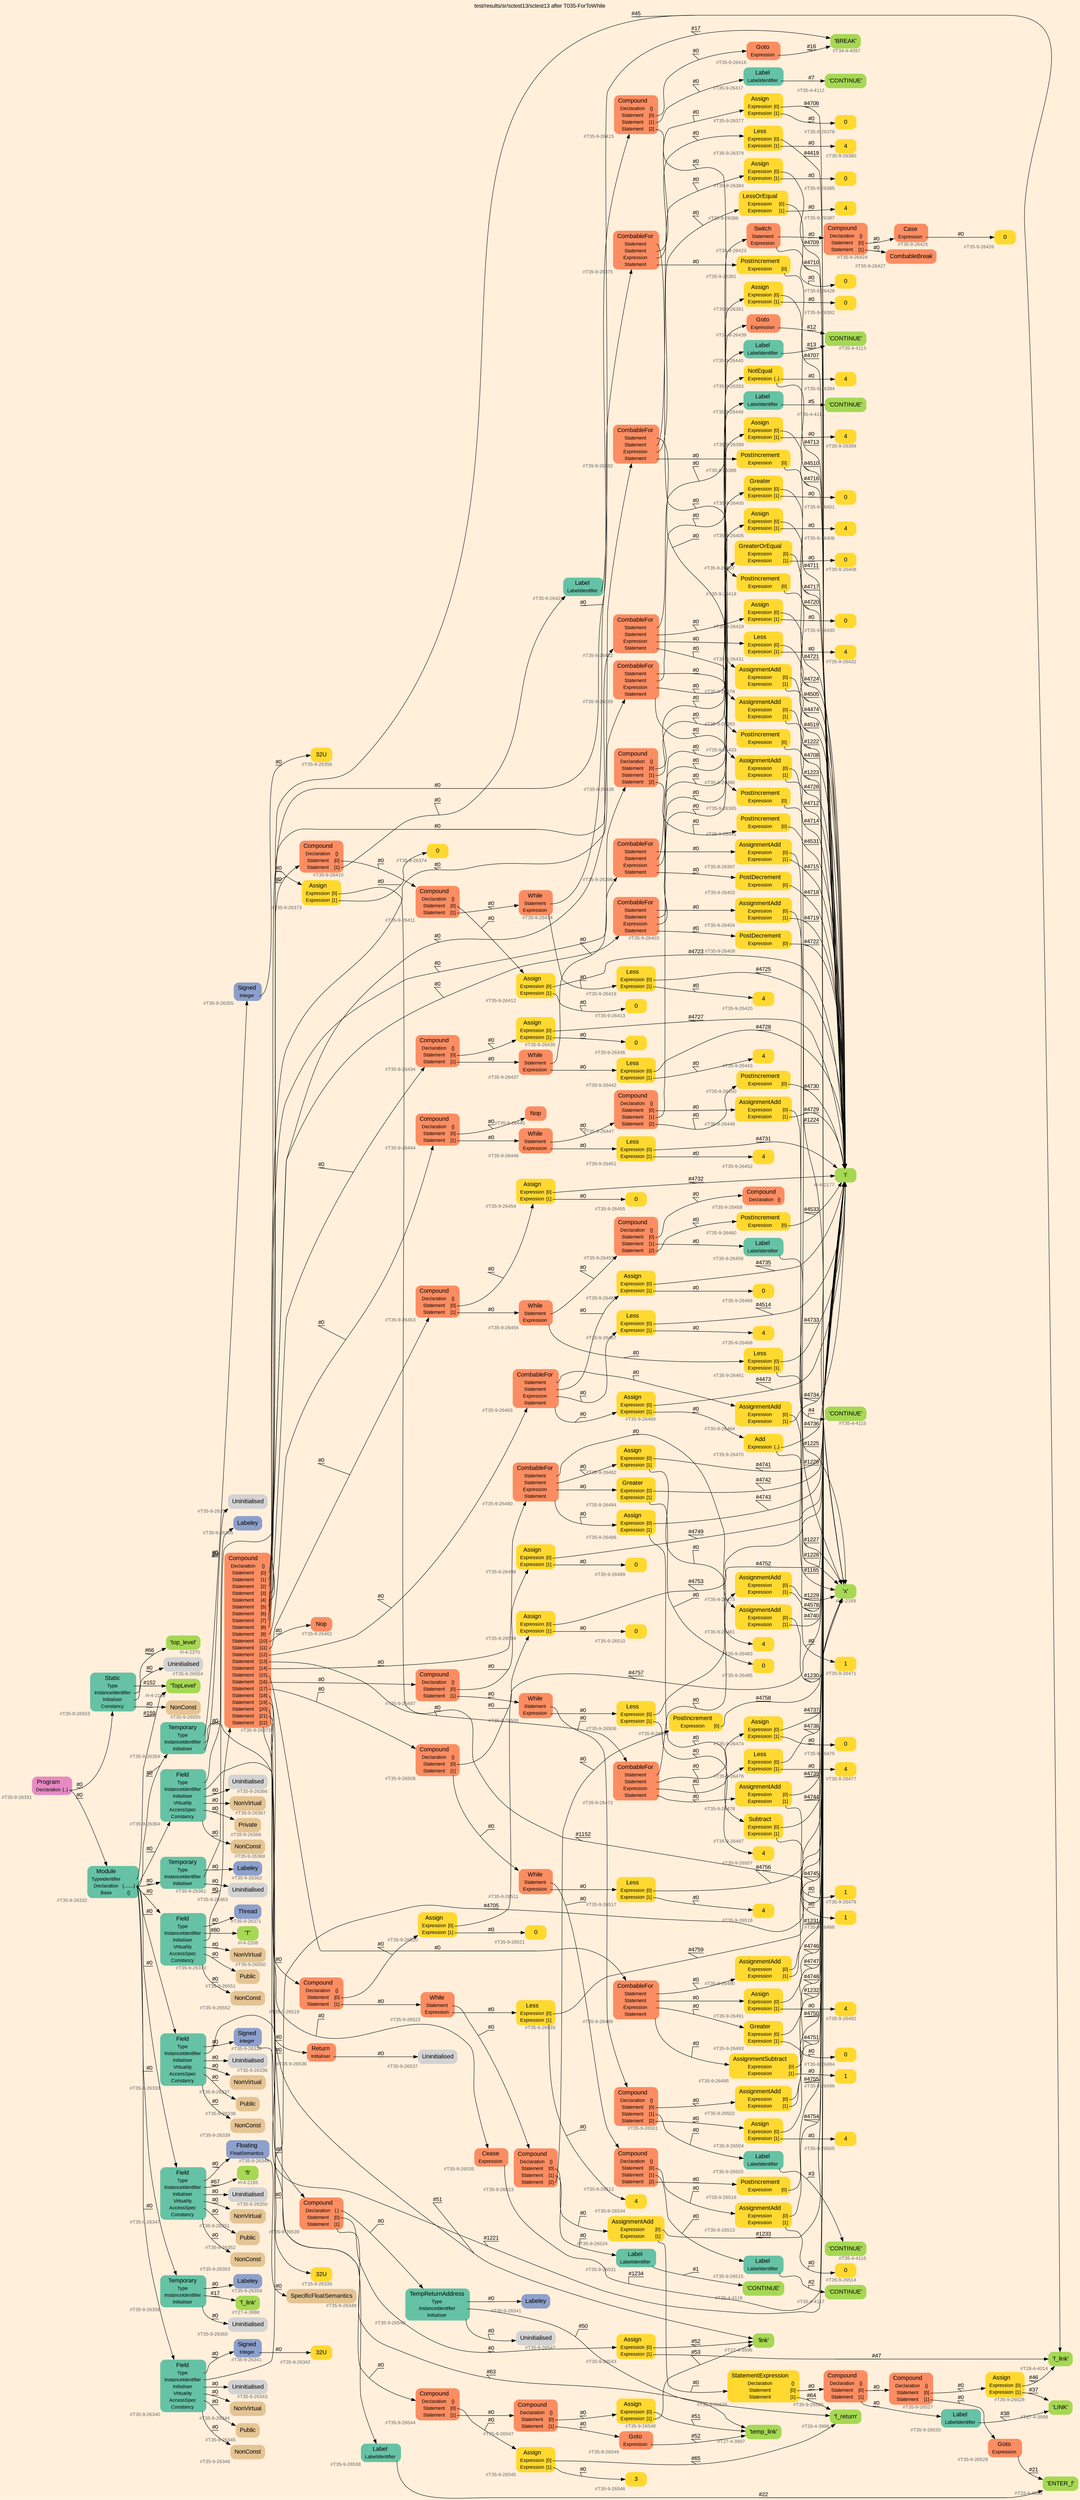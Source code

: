 digraph "test/results/sr/sctest13/sctest13 after T035-ForToWhile" {
label = "test/results/sr/sctest13/sctest13 after T035-ForToWhile"
labelloc = t
graph [
    rankdir = "LR"
    ranksep = 0.3
    bgcolor = antiquewhite1
    color = black
    fontcolor = black
    fontname = "Arial"
];
node [
    fontname = "Arial"
];
edge [
    fontname = "Arial"
];

// -------------------- node figure --------------------
// -------- block #T35-9-26331 ----------
"#T35-9-26331" [
    fillcolor = "/set28/4"
    xlabel = "#T35-9-26331"
    fontsize = "12"
    fontcolor = grey40
    shape = "plaintext"
    label = <<TABLE BORDER="0" CELLBORDER="0" CELLSPACING="0">
     <TR><TD><FONT COLOR="black" POINT-SIZE="15">Program</FONT></TD></TR>
     <TR><TD><FONT COLOR="black" POINT-SIZE="12">Declaration</FONT></TD><TD PORT="port0"><FONT COLOR="black" POINT-SIZE="12">{..}</FONT></TD></TR>
    </TABLE>>
    style = "rounded,filled"
];

// -------- block #T35-9-26332 ----------
"#T35-9-26332" [
    fillcolor = "/set28/1"
    xlabel = "#T35-9-26332"
    fontsize = "12"
    fontcolor = grey40
    shape = "plaintext"
    label = <<TABLE BORDER="0" CELLBORDER="0" CELLSPACING="0">
     <TR><TD><FONT COLOR="black" POINT-SIZE="15">Module</FONT></TD></TR>
     <TR><TD><FONT COLOR="black" POINT-SIZE="12">TypeIdentifier</FONT></TD><TD PORT="port0"></TD></TR>
     <TR><TD><FONT COLOR="black" POINT-SIZE="12">Declaration</FONT></TD><TD PORT="port1"><FONT COLOR="black" POINT-SIZE="12">{........}</FONT></TD></TR>
     <TR><TD><FONT COLOR="black" POINT-SIZE="12">Base</FONT></TD><TD PORT="port2"><FONT COLOR="black" POINT-SIZE="12">{}</FONT></TD></TR>
    </TABLE>>
    style = "rounded,filled"
];

// -------- block #I-4-2162 ----------
"#I-4-2162" [
    fillcolor = "/set28/5"
    xlabel = "#I-4-2162"
    fontsize = "12"
    fontcolor = grey40
    shape = "plaintext"
    label = <<TABLE BORDER="0" CELLBORDER="0" CELLSPACING="0">
     <TR><TD><FONT COLOR="black" POINT-SIZE="15">'TopLevel'</FONT></TD></TR>
    </TABLE>>
    style = "rounded,filled"
];

// -------- block #T35-9-26333 ----------
"#T35-9-26333" [
    fillcolor = "/set28/1"
    xlabel = "#T35-9-26333"
    fontsize = "12"
    fontcolor = grey40
    shape = "plaintext"
    label = <<TABLE BORDER="0" CELLBORDER="0" CELLSPACING="0">
     <TR><TD><FONT COLOR="black" POINT-SIZE="15">Field</FONT></TD></TR>
     <TR><TD><FONT COLOR="black" POINT-SIZE="12">Type</FONT></TD><TD PORT="port0"></TD></TR>
     <TR><TD><FONT COLOR="black" POINT-SIZE="12">InstanceIdentifier</FONT></TD><TD PORT="port1"></TD></TR>
     <TR><TD><FONT COLOR="black" POINT-SIZE="12">Initialiser</FONT></TD><TD PORT="port2"></TD></TR>
     <TR><TD><FONT COLOR="black" POINT-SIZE="12">Virtuality</FONT></TD><TD PORT="port3"></TD></TR>
     <TR><TD><FONT COLOR="black" POINT-SIZE="12">AccessSpec</FONT></TD><TD PORT="port4"></TD></TR>
     <TR><TD><FONT COLOR="black" POINT-SIZE="12">Constancy</FONT></TD><TD PORT="port5"></TD></TR>
    </TABLE>>
    style = "rounded,filled"
];

// -------- block #T35-9-26334 ----------
"#T35-9-26334" [
    fillcolor = "/set28/3"
    xlabel = "#T35-9-26334"
    fontsize = "12"
    fontcolor = grey40
    shape = "plaintext"
    label = <<TABLE BORDER="0" CELLBORDER="0" CELLSPACING="0">
     <TR><TD><FONT COLOR="black" POINT-SIZE="15">Signed</FONT></TD></TR>
     <TR><TD><FONT COLOR="black" POINT-SIZE="12">Integer</FONT></TD><TD PORT="port0"></TD></TR>
    </TABLE>>
    style = "rounded,filled"
];

// -------- block #T35-9-26335 ----------
"#T35-9-26335" [
    fillcolor = "/set28/6"
    xlabel = "#T35-9-26335"
    fontsize = "12"
    fontcolor = grey40
    shape = "plaintext"
    label = <<TABLE BORDER="0" CELLBORDER="0" CELLSPACING="0">
     <TR><TD><FONT COLOR="black" POINT-SIZE="15">32U</FONT></TD></TR>
    </TABLE>>
    style = "rounded,filled"
];

// -------- block #I-4-2169 ----------
"#I-4-2169" [
    fillcolor = "/set28/5"
    xlabel = "#I-4-2169"
    fontsize = "12"
    fontcolor = grey40
    shape = "plaintext"
    label = <<TABLE BORDER="0" CELLBORDER="0" CELLSPACING="0">
     <TR><TD><FONT COLOR="black" POINT-SIZE="15">'x'</FONT></TD></TR>
    </TABLE>>
    style = "rounded,filled"
];

// -------- block #T35-9-26336 ----------
"#T35-9-26336" [
    xlabel = "#T35-9-26336"
    fontsize = "12"
    fontcolor = grey40
    shape = "plaintext"
    label = <<TABLE BORDER="0" CELLBORDER="0" CELLSPACING="0">
     <TR><TD><FONT COLOR="black" POINT-SIZE="15">Uninitialised</FONT></TD></TR>
    </TABLE>>
    style = "rounded,filled"
];

// -------- block #T35-9-26337 ----------
"#T35-9-26337" [
    fillcolor = "/set28/7"
    xlabel = "#T35-9-26337"
    fontsize = "12"
    fontcolor = grey40
    shape = "plaintext"
    label = <<TABLE BORDER="0" CELLBORDER="0" CELLSPACING="0">
     <TR><TD><FONT COLOR="black" POINT-SIZE="15">NonVirtual</FONT></TD></TR>
    </TABLE>>
    style = "rounded,filled"
];

// -------- block #T35-9-26338 ----------
"#T35-9-26338" [
    fillcolor = "/set28/7"
    xlabel = "#T35-9-26338"
    fontsize = "12"
    fontcolor = grey40
    shape = "plaintext"
    label = <<TABLE BORDER="0" CELLBORDER="0" CELLSPACING="0">
     <TR><TD><FONT COLOR="black" POINT-SIZE="15">Public</FONT></TD></TR>
    </TABLE>>
    style = "rounded,filled"
];

// -------- block #T35-9-26339 ----------
"#T35-9-26339" [
    fillcolor = "/set28/7"
    xlabel = "#T35-9-26339"
    fontsize = "12"
    fontcolor = grey40
    shape = "plaintext"
    label = <<TABLE BORDER="0" CELLBORDER="0" CELLSPACING="0">
     <TR><TD><FONT COLOR="black" POINT-SIZE="15">NonConst</FONT></TD></TR>
    </TABLE>>
    style = "rounded,filled"
];

// -------- block #T35-9-26340 ----------
"#T35-9-26340" [
    fillcolor = "/set28/1"
    xlabel = "#T35-9-26340"
    fontsize = "12"
    fontcolor = grey40
    shape = "plaintext"
    label = <<TABLE BORDER="0" CELLBORDER="0" CELLSPACING="0">
     <TR><TD><FONT COLOR="black" POINT-SIZE="15">Field</FONT></TD></TR>
     <TR><TD><FONT COLOR="black" POINT-SIZE="12">Type</FONT></TD><TD PORT="port0"></TD></TR>
     <TR><TD><FONT COLOR="black" POINT-SIZE="12">InstanceIdentifier</FONT></TD><TD PORT="port1"></TD></TR>
     <TR><TD><FONT COLOR="black" POINT-SIZE="12">Initialiser</FONT></TD><TD PORT="port2"></TD></TR>
     <TR><TD><FONT COLOR="black" POINT-SIZE="12">Virtuality</FONT></TD><TD PORT="port3"></TD></TR>
     <TR><TD><FONT COLOR="black" POINT-SIZE="12">AccessSpec</FONT></TD><TD PORT="port4"></TD></TR>
     <TR><TD><FONT COLOR="black" POINT-SIZE="12">Constancy</FONT></TD><TD PORT="port5"></TD></TR>
    </TABLE>>
    style = "rounded,filled"
];

// -------- block #T35-9-26341 ----------
"#T35-9-26341" [
    fillcolor = "/set28/3"
    xlabel = "#T35-9-26341"
    fontsize = "12"
    fontcolor = grey40
    shape = "plaintext"
    label = <<TABLE BORDER="0" CELLBORDER="0" CELLSPACING="0">
     <TR><TD><FONT COLOR="black" POINT-SIZE="15">Signed</FONT></TD></TR>
     <TR><TD><FONT COLOR="black" POINT-SIZE="12">Integer</FONT></TD><TD PORT="port0"></TD></TR>
    </TABLE>>
    style = "rounded,filled"
];

// -------- block #T35-9-26342 ----------
"#T35-9-26342" [
    fillcolor = "/set28/6"
    xlabel = "#T35-9-26342"
    fontsize = "12"
    fontcolor = grey40
    shape = "plaintext"
    label = <<TABLE BORDER="0" CELLBORDER="0" CELLSPACING="0">
     <TR><TD><FONT COLOR="black" POINT-SIZE="15">32U</FONT></TD></TR>
    </TABLE>>
    style = "rounded,filled"
];

// -------- block #I-4-2177 ----------
"#I-4-2177" [
    fillcolor = "/set28/5"
    xlabel = "#I-4-2177"
    fontsize = "12"
    fontcolor = grey40
    shape = "plaintext"
    label = <<TABLE BORDER="0" CELLBORDER="0" CELLSPACING="0">
     <TR><TD><FONT COLOR="black" POINT-SIZE="15">'i'</FONT></TD></TR>
    </TABLE>>
    style = "rounded,filled"
];

// -------- block #T35-9-26343 ----------
"#T35-9-26343" [
    xlabel = "#T35-9-26343"
    fontsize = "12"
    fontcolor = grey40
    shape = "plaintext"
    label = <<TABLE BORDER="0" CELLBORDER="0" CELLSPACING="0">
     <TR><TD><FONT COLOR="black" POINT-SIZE="15">Uninitialised</FONT></TD></TR>
    </TABLE>>
    style = "rounded,filled"
];

// -------- block #T35-9-26344 ----------
"#T35-9-26344" [
    fillcolor = "/set28/7"
    xlabel = "#T35-9-26344"
    fontsize = "12"
    fontcolor = grey40
    shape = "plaintext"
    label = <<TABLE BORDER="0" CELLBORDER="0" CELLSPACING="0">
     <TR><TD><FONT COLOR="black" POINT-SIZE="15">NonVirtual</FONT></TD></TR>
    </TABLE>>
    style = "rounded,filled"
];

// -------- block #T35-9-26345 ----------
"#T35-9-26345" [
    fillcolor = "/set28/7"
    xlabel = "#T35-9-26345"
    fontsize = "12"
    fontcolor = grey40
    shape = "plaintext"
    label = <<TABLE BORDER="0" CELLBORDER="0" CELLSPACING="0">
     <TR><TD><FONT COLOR="black" POINT-SIZE="15">Public</FONT></TD></TR>
    </TABLE>>
    style = "rounded,filled"
];

// -------- block #T35-9-26346 ----------
"#T35-9-26346" [
    fillcolor = "/set28/7"
    xlabel = "#T35-9-26346"
    fontsize = "12"
    fontcolor = grey40
    shape = "plaintext"
    label = <<TABLE BORDER="0" CELLBORDER="0" CELLSPACING="0">
     <TR><TD><FONT COLOR="black" POINT-SIZE="15">NonConst</FONT></TD></TR>
    </TABLE>>
    style = "rounded,filled"
];

// -------- block #T35-9-26347 ----------
"#T35-9-26347" [
    fillcolor = "/set28/1"
    xlabel = "#T35-9-26347"
    fontsize = "12"
    fontcolor = grey40
    shape = "plaintext"
    label = <<TABLE BORDER="0" CELLBORDER="0" CELLSPACING="0">
     <TR><TD><FONT COLOR="black" POINT-SIZE="15">Field</FONT></TD></TR>
     <TR><TD><FONT COLOR="black" POINT-SIZE="12">Type</FONT></TD><TD PORT="port0"></TD></TR>
     <TR><TD><FONT COLOR="black" POINT-SIZE="12">InstanceIdentifier</FONT></TD><TD PORT="port1"></TD></TR>
     <TR><TD><FONT COLOR="black" POINT-SIZE="12">Initialiser</FONT></TD><TD PORT="port2"></TD></TR>
     <TR><TD><FONT COLOR="black" POINT-SIZE="12">Virtuality</FONT></TD><TD PORT="port3"></TD></TR>
     <TR><TD><FONT COLOR="black" POINT-SIZE="12">AccessSpec</FONT></TD><TD PORT="port4"></TD></TR>
     <TR><TD><FONT COLOR="black" POINT-SIZE="12">Constancy</FONT></TD><TD PORT="port5"></TD></TR>
    </TABLE>>
    style = "rounded,filled"
];

// -------- block #T35-9-26348 ----------
"#T35-9-26348" [
    fillcolor = "/set28/3"
    xlabel = "#T35-9-26348"
    fontsize = "12"
    fontcolor = grey40
    shape = "plaintext"
    label = <<TABLE BORDER="0" CELLBORDER="0" CELLSPACING="0">
     <TR><TD><FONT COLOR="black" POINT-SIZE="15">Floating</FONT></TD></TR>
     <TR><TD><FONT COLOR="black" POINT-SIZE="12">FloatSemantics</FONT></TD><TD PORT="port0"></TD></TR>
    </TABLE>>
    style = "rounded,filled"
];

// -------- block #T35-9-26349 ----------
"#T35-9-26349" [
    fillcolor = "/set28/7"
    xlabel = "#T35-9-26349"
    fontsize = "12"
    fontcolor = grey40
    shape = "plaintext"
    label = <<TABLE BORDER="0" CELLBORDER="0" CELLSPACING="0">
     <TR><TD><FONT COLOR="black" POINT-SIZE="15">SpecificFloatSemantics</FONT></TD></TR>
    </TABLE>>
    style = "rounded,filled"
];

// -------- block #I-4-2185 ----------
"#I-4-2185" [
    fillcolor = "/set28/5"
    xlabel = "#I-4-2185"
    fontsize = "12"
    fontcolor = grey40
    shape = "plaintext"
    label = <<TABLE BORDER="0" CELLBORDER="0" CELLSPACING="0">
     <TR><TD><FONT COLOR="black" POINT-SIZE="15">'fi'</FONT></TD></TR>
    </TABLE>>
    style = "rounded,filled"
];

// -------- block #T35-9-26350 ----------
"#T35-9-26350" [
    xlabel = "#T35-9-26350"
    fontsize = "12"
    fontcolor = grey40
    shape = "plaintext"
    label = <<TABLE BORDER="0" CELLBORDER="0" CELLSPACING="0">
     <TR><TD><FONT COLOR="black" POINT-SIZE="15">Uninitialised</FONT></TD></TR>
    </TABLE>>
    style = "rounded,filled"
];

// -------- block #T35-9-26351 ----------
"#T35-9-26351" [
    fillcolor = "/set28/7"
    xlabel = "#T35-9-26351"
    fontsize = "12"
    fontcolor = grey40
    shape = "plaintext"
    label = <<TABLE BORDER="0" CELLBORDER="0" CELLSPACING="0">
     <TR><TD><FONT COLOR="black" POINT-SIZE="15">NonVirtual</FONT></TD></TR>
    </TABLE>>
    style = "rounded,filled"
];

// -------- block #T35-9-26352 ----------
"#T35-9-26352" [
    fillcolor = "/set28/7"
    xlabel = "#T35-9-26352"
    fontsize = "12"
    fontcolor = grey40
    shape = "plaintext"
    label = <<TABLE BORDER="0" CELLBORDER="0" CELLSPACING="0">
     <TR><TD><FONT COLOR="black" POINT-SIZE="15">Public</FONT></TD></TR>
    </TABLE>>
    style = "rounded,filled"
];

// -------- block #T35-9-26353 ----------
"#T35-9-26353" [
    fillcolor = "/set28/7"
    xlabel = "#T35-9-26353"
    fontsize = "12"
    fontcolor = grey40
    shape = "plaintext"
    label = <<TABLE BORDER="0" CELLBORDER="0" CELLSPACING="0">
     <TR><TD><FONT COLOR="black" POINT-SIZE="15">NonConst</FONT></TD></TR>
    </TABLE>>
    style = "rounded,filled"
];

// -------- block #T35-9-26354 ----------
"#T35-9-26354" [
    fillcolor = "/set28/1"
    xlabel = "#T35-9-26354"
    fontsize = "12"
    fontcolor = grey40
    shape = "plaintext"
    label = <<TABLE BORDER="0" CELLBORDER="0" CELLSPACING="0">
     <TR><TD><FONT COLOR="black" POINT-SIZE="15">Temporary</FONT></TD></TR>
     <TR><TD><FONT COLOR="black" POINT-SIZE="12">Type</FONT></TD><TD PORT="port0"></TD></TR>
     <TR><TD><FONT COLOR="black" POINT-SIZE="12">InstanceIdentifier</FONT></TD><TD PORT="port1"></TD></TR>
     <TR><TD><FONT COLOR="black" POINT-SIZE="12">Initialiser</FONT></TD><TD PORT="port2"></TD></TR>
    </TABLE>>
    style = "rounded,filled"
];

// -------- block #T35-9-26355 ----------
"#T35-9-26355" [
    fillcolor = "/set28/3"
    xlabel = "#T35-9-26355"
    fontsize = "12"
    fontcolor = grey40
    shape = "plaintext"
    label = <<TABLE BORDER="0" CELLBORDER="0" CELLSPACING="0">
     <TR><TD><FONT COLOR="black" POINT-SIZE="15">Signed</FONT></TD></TR>
     <TR><TD><FONT COLOR="black" POINT-SIZE="12">Integer</FONT></TD><TD PORT="port0"></TD></TR>
    </TABLE>>
    style = "rounded,filled"
];

// -------- block #T35-9-26356 ----------
"#T35-9-26356" [
    fillcolor = "/set28/6"
    xlabel = "#T35-9-26356"
    fontsize = "12"
    fontcolor = grey40
    shape = "plaintext"
    label = <<TABLE BORDER="0" CELLBORDER="0" CELLSPACING="0">
     <TR><TD><FONT COLOR="black" POINT-SIZE="15">32U</FONT></TD></TR>
    </TABLE>>
    style = "rounded,filled"
];

// -------- block #T26-4-3986 ----------
"#T26-4-3986" [
    fillcolor = "/set28/5"
    xlabel = "#T26-4-3986"
    fontsize = "12"
    fontcolor = grey40
    shape = "plaintext"
    label = <<TABLE BORDER="0" CELLBORDER="0" CELLSPACING="0">
     <TR><TD><FONT COLOR="black" POINT-SIZE="15">'f_return'</FONT></TD></TR>
    </TABLE>>
    style = "rounded,filled"
];

// -------- block #T35-9-26357 ----------
"#T35-9-26357" [
    xlabel = "#T35-9-26357"
    fontsize = "12"
    fontcolor = grey40
    shape = "plaintext"
    label = <<TABLE BORDER="0" CELLBORDER="0" CELLSPACING="0">
     <TR><TD><FONT COLOR="black" POINT-SIZE="15">Uninitialised</FONT></TD></TR>
    </TABLE>>
    style = "rounded,filled"
];

// -------- block #T35-9-26358 ----------
"#T35-9-26358" [
    fillcolor = "/set28/1"
    xlabel = "#T35-9-26358"
    fontsize = "12"
    fontcolor = grey40
    shape = "plaintext"
    label = <<TABLE BORDER="0" CELLBORDER="0" CELLSPACING="0">
     <TR><TD><FONT COLOR="black" POINT-SIZE="15">Temporary</FONT></TD></TR>
     <TR><TD><FONT COLOR="black" POINT-SIZE="12">Type</FONT></TD><TD PORT="port0"></TD></TR>
     <TR><TD><FONT COLOR="black" POINT-SIZE="12">InstanceIdentifier</FONT></TD><TD PORT="port1"></TD></TR>
     <TR><TD><FONT COLOR="black" POINT-SIZE="12">Initialiser</FONT></TD><TD PORT="port2"></TD></TR>
    </TABLE>>
    style = "rounded,filled"
];

// -------- block #T35-9-26359 ----------
"#T35-9-26359" [
    fillcolor = "/set28/3"
    xlabel = "#T35-9-26359"
    fontsize = "12"
    fontcolor = grey40
    shape = "plaintext"
    label = <<TABLE BORDER="0" CELLBORDER="0" CELLSPACING="0">
     <TR><TD><FONT COLOR="black" POINT-SIZE="15">Labeley</FONT></TD></TR>
    </TABLE>>
    style = "rounded,filled"
];

// -------- block #T27-4-3998 ----------
"#T27-4-3998" [
    fillcolor = "/set28/5"
    xlabel = "#T27-4-3998"
    fontsize = "12"
    fontcolor = grey40
    shape = "plaintext"
    label = <<TABLE BORDER="0" CELLBORDER="0" CELLSPACING="0">
     <TR><TD><FONT COLOR="black" POINT-SIZE="15">'f_link'</FONT></TD></TR>
    </TABLE>>
    style = "rounded,filled"
];

// -------- block #T35-9-26360 ----------
"#T35-9-26360" [
    xlabel = "#T35-9-26360"
    fontsize = "12"
    fontcolor = grey40
    shape = "plaintext"
    label = <<TABLE BORDER="0" CELLBORDER="0" CELLSPACING="0">
     <TR><TD><FONT COLOR="black" POINT-SIZE="15">Uninitialised</FONT></TD></TR>
    </TABLE>>
    style = "rounded,filled"
];

// -------- block #T35-9-26361 ----------
"#T35-9-26361" [
    fillcolor = "/set28/1"
    xlabel = "#T35-9-26361"
    fontsize = "12"
    fontcolor = grey40
    shape = "plaintext"
    label = <<TABLE BORDER="0" CELLBORDER="0" CELLSPACING="0">
     <TR><TD><FONT COLOR="black" POINT-SIZE="15">Temporary</FONT></TD></TR>
     <TR><TD><FONT COLOR="black" POINT-SIZE="12">Type</FONT></TD><TD PORT="port0"></TD></TR>
     <TR><TD><FONT COLOR="black" POINT-SIZE="12">InstanceIdentifier</FONT></TD><TD PORT="port1"></TD></TR>
     <TR><TD><FONT COLOR="black" POINT-SIZE="12">Initialiser</FONT></TD><TD PORT="port2"></TD></TR>
    </TABLE>>
    style = "rounded,filled"
];

// -------- block #T35-9-26362 ----------
"#T35-9-26362" [
    fillcolor = "/set28/3"
    xlabel = "#T35-9-26362"
    fontsize = "12"
    fontcolor = grey40
    shape = "plaintext"
    label = <<TABLE BORDER="0" CELLBORDER="0" CELLSPACING="0">
     <TR><TD><FONT COLOR="black" POINT-SIZE="15">Labeley</FONT></TD></TR>
    </TABLE>>
    style = "rounded,filled"
];

// -------- block #T28-4-4014 ----------
"#T28-4-4014" [
    fillcolor = "/set28/5"
    xlabel = "#T28-4-4014"
    fontsize = "12"
    fontcolor = grey40
    shape = "plaintext"
    label = <<TABLE BORDER="0" CELLBORDER="0" CELLSPACING="0">
     <TR><TD><FONT COLOR="black" POINT-SIZE="15">'f_link'</FONT></TD></TR>
    </TABLE>>
    style = "rounded,filled"
];

// -------- block #T35-9-26363 ----------
"#T35-9-26363" [
    xlabel = "#T35-9-26363"
    fontsize = "12"
    fontcolor = grey40
    shape = "plaintext"
    label = <<TABLE BORDER="0" CELLBORDER="0" CELLSPACING="0">
     <TR><TD><FONT COLOR="black" POINT-SIZE="15">Uninitialised</FONT></TD></TR>
    </TABLE>>
    style = "rounded,filled"
];

// -------- block #T35-9-26364 ----------
"#T35-9-26364" [
    fillcolor = "/set28/1"
    xlabel = "#T35-9-26364"
    fontsize = "12"
    fontcolor = grey40
    shape = "plaintext"
    label = <<TABLE BORDER="0" CELLBORDER="0" CELLSPACING="0">
     <TR><TD><FONT COLOR="black" POINT-SIZE="15">Field</FONT></TD></TR>
     <TR><TD><FONT COLOR="black" POINT-SIZE="12">Type</FONT></TD><TD PORT="port0"></TD></TR>
     <TR><TD><FONT COLOR="black" POINT-SIZE="12">InstanceIdentifier</FONT></TD><TD PORT="port1"></TD></TR>
     <TR><TD><FONT COLOR="black" POINT-SIZE="12">Initialiser</FONT></TD><TD PORT="port2"></TD></TR>
     <TR><TD><FONT COLOR="black" POINT-SIZE="12">Virtuality</FONT></TD><TD PORT="port3"></TD></TR>
     <TR><TD><FONT COLOR="black" POINT-SIZE="12">AccessSpec</FONT></TD><TD PORT="port4"></TD></TR>
     <TR><TD><FONT COLOR="black" POINT-SIZE="12">Constancy</FONT></TD><TD PORT="port5"></TD></TR>
    </TABLE>>
    style = "rounded,filled"
];

// -------- block #T35-9-26365 ----------
"#T35-9-26365" [
    fillcolor = "/set28/3"
    xlabel = "#T35-9-26365"
    fontsize = "12"
    fontcolor = grey40
    shape = "plaintext"
    label = <<TABLE BORDER="0" CELLBORDER="0" CELLSPACING="0">
     <TR><TD><FONT COLOR="black" POINT-SIZE="15">Labeley</FONT></TD></TR>
    </TABLE>>
    style = "rounded,filled"
];

// -------- block #T27-4-3996 ----------
"#T27-4-3996" [
    fillcolor = "/set28/5"
    xlabel = "#T27-4-3996"
    fontsize = "12"
    fontcolor = grey40
    shape = "plaintext"
    label = <<TABLE BORDER="0" CELLBORDER="0" CELLSPACING="0">
     <TR><TD><FONT COLOR="black" POINT-SIZE="15">'link'</FONT></TD></TR>
    </TABLE>>
    style = "rounded,filled"
];

// -------- block #T35-9-26366 ----------
"#T35-9-26366" [
    xlabel = "#T35-9-26366"
    fontsize = "12"
    fontcolor = grey40
    shape = "plaintext"
    label = <<TABLE BORDER="0" CELLBORDER="0" CELLSPACING="0">
     <TR><TD><FONT COLOR="black" POINT-SIZE="15">Uninitialised</FONT></TD></TR>
    </TABLE>>
    style = "rounded,filled"
];

// -------- block #T35-9-26367 ----------
"#T35-9-26367" [
    fillcolor = "/set28/7"
    xlabel = "#T35-9-26367"
    fontsize = "12"
    fontcolor = grey40
    shape = "plaintext"
    label = <<TABLE BORDER="0" CELLBORDER="0" CELLSPACING="0">
     <TR><TD><FONT COLOR="black" POINT-SIZE="15">NonVirtual</FONT></TD></TR>
    </TABLE>>
    style = "rounded,filled"
];

// -------- block #T35-9-26368 ----------
"#T35-9-26368" [
    fillcolor = "/set28/7"
    xlabel = "#T35-9-26368"
    fontsize = "12"
    fontcolor = grey40
    shape = "plaintext"
    label = <<TABLE BORDER="0" CELLBORDER="0" CELLSPACING="0">
     <TR><TD><FONT COLOR="black" POINT-SIZE="15">Private</FONT></TD></TR>
    </TABLE>>
    style = "rounded,filled"
];

// -------- block #T35-9-26369 ----------
"#T35-9-26369" [
    fillcolor = "/set28/7"
    xlabel = "#T35-9-26369"
    fontsize = "12"
    fontcolor = grey40
    shape = "plaintext"
    label = <<TABLE BORDER="0" CELLBORDER="0" CELLSPACING="0">
     <TR><TD><FONT COLOR="black" POINT-SIZE="15">NonConst</FONT></TD></TR>
    </TABLE>>
    style = "rounded,filled"
];

// -------- block #T35-9-26370 ----------
"#T35-9-26370" [
    fillcolor = "/set28/1"
    xlabel = "#T35-9-26370"
    fontsize = "12"
    fontcolor = grey40
    shape = "plaintext"
    label = <<TABLE BORDER="0" CELLBORDER="0" CELLSPACING="0">
     <TR><TD><FONT COLOR="black" POINT-SIZE="15">Field</FONT></TD></TR>
     <TR><TD><FONT COLOR="black" POINT-SIZE="12">Type</FONT></TD><TD PORT="port0"></TD></TR>
     <TR><TD><FONT COLOR="black" POINT-SIZE="12">InstanceIdentifier</FONT></TD><TD PORT="port1"></TD></TR>
     <TR><TD><FONT COLOR="black" POINT-SIZE="12">Initialiser</FONT></TD><TD PORT="port2"></TD></TR>
     <TR><TD><FONT COLOR="black" POINT-SIZE="12">Virtuality</FONT></TD><TD PORT="port3"></TD></TR>
     <TR><TD><FONT COLOR="black" POINT-SIZE="12">AccessSpec</FONT></TD><TD PORT="port4"></TD></TR>
     <TR><TD><FONT COLOR="black" POINT-SIZE="12">Constancy</FONT></TD><TD PORT="port5"></TD></TR>
    </TABLE>>
    style = "rounded,filled"
];

// -------- block #T35-9-26371 ----------
"#T35-9-26371" [
    fillcolor = "/set28/3"
    xlabel = "#T35-9-26371"
    fontsize = "12"
    fontcolor = grey40
    shape = "plaintext"
    label = <<TABLE BORDER="0" CELLBORDER="0" CELLSPACING="0">
     <TR><TD><FONT COLOR="black" POINT-SIZE="15">Thread</FONT></TD></TR>
    </TABLE>>
    style = "rounded,filled"
];

// -------- block #I-4-2208 ----------
"#I-4-2208" [
    fillcolor = "/set28/5"
    xlabel = "#I-4-2208"
    fontsize = "12"
    fontcolor = grey40
    shape = "plaintext"
    label = <<TABLE BORDER="0" CELLBORDER="0" CELLSPACING="0">
     <TR><TD><FONT COLOR="black" POINT-SIZE="15">'T'</FONT></TD></TR>
    </TABLE>>
    style = "rounded,filled"
];

// -------- block #T35-9-26372 ----------
"#T35-9-26372" [
    fillcolor = "/set28/2"
    xlabel = "#T35-9-26372"
    fontsize = "12"
    fontcolor = grey40
    shape = "plaintext"
    label = <<TABLE BORDER="0" CELLBORDER="0" CELLSPACING="0">
     <TR><TD><FONT COLOR="black" POINT-SIZE="15">Compound</FONT></TD></TR>
     <TR><TD><FONT COLOR="black" POINT-SIZE="12">Declaration</FONT></TD><TD PORT="port0"><FONT COLOR="black" POINT-SIZE="12">{}</FONT></TD></TR>
     <TR><TD><FONT COLOR="black" POINT-SIZE="12">Statement</FONT></TD><TD PORT="port1"><FONT COLOR="black" POINT-SIZE="12">[0]</FONT></TD></TR>
     <TR><TD><FONT COLOR="black" POINT-SIZE="12">Statement</FONT></TD><TD PORT="port2"><FONT COLOR="black" POINT-SIZE="12">[1]</FONT></TD></TR>
     <TR><TD><FONT COLOR="black" POINT-SIZE="12">Statement</FONT></TD><TD PORT="port3"><FONT COLOR="black" POINT-SIZE="12">[2]</FONT></TD></TR>
     <TR><TD><FONT COLOR="black" POINT-SIZE="12">Statement</FONT></TD><TD PORT="port4"><FONT COLOR="black" POINT-SIZE="12">[3]</FONT></TD></TR>
     <TR><TD><FONT COLOR="black" POINT-SIZE="12">Statement</FONT></TD><TD PORT="port5"><FONT COLOR="black" POINT-SIZE="12">[4]</FONT></TD></TR>
     <TR><TD><FONT COLOR="black" POINT-SIZE="12">Statement</FONT></TD><TD PORT="port6"><FONT COLOR="black" POINT-SIZE="12">[5]</FONT></TD></TR>
     <TR><TD><FONT COLOR="black" POINT-SIZE="12">Statement</FONT></TD><TD PORT="port7"><FONT COLOR="black" POINT-SIZE="12">[6]</FONT></TD></TR>
     <TR><TD><FONT COLOR="black" POINT-SIZE="12">Statement</FONT></TD><TD PORT="port8"><FONT COLOR="black" POINT-SIZE="12">[7]</FONT></TD></TR>
     <TR><TD><FONT COLOR="black" POINT-SIZE="12">Statement</FONT></TD><TD PORT="port9"><FONT COLOR="black" POINT-SIZE="12">[8]</FONT></TD></TR>
     <TR><TD><FONT COLOR="black" POINT-SIZE="12">Statement</FONT></TD><TD PORT="port10"><FONT COLOR="black" POINT-SIZE="12">[9]</FONT></TD></TR>
     <TR><TD><FONT COLOR="black" POINT-SIZE="12">Statement</FONT></TD><TD PORT="port11"><FONT COLOR="black" POINT-SIZE="12">[10]</FONT></TD></TR>
     <TR><TD><FONT COLOR="black" POINT-SIZE="12">Statement</FONT></TD><TD PORT="port12"><FONT COLOR="black" POINT-SIZE="12">[11]</FONT></TD></TR>
     <TR><TD><FONT COLOR="black" POINT-SIZE="12">Statement</FONT></TD><TD PORT="port13"><FONT COLOR="black" POINT-SIZE="12">[12]</FONT></TD></TR>
     <TR><TD><FONT COLOR="black" POINT-SIZE="12">Statement</FONT></TD><TD PORT="port14"><FONT COLOR="black" POINT-SIZE="12">[13]</FONT></TD></TR>
     <TR><TD><FONT COLOR="black" POINT-SIZE="12">Statement</FONT></TD><TD PORT="port15"><FONT COLOR="black" POINT-SIZE="12">[14]</FONT></TD></TR>
     <TR><TD><FONT COLOR="black" POINT-SIZE="12">Statement</FONT></TD><TD PORT="port16"><FONT COLOR="black" POINT-SIZE="12">[15]</FONT></TD></TR>
     <TR><TD><FONT COLOR="black" POINT-SIZE="12">Statement</FONT></TD><TD PORT="port17"><FONT COLOR="black" POINT-SIZE="12">[16]</FONT></TD></TR>
     <TR><TD><FONT COLOR="black" POINT-SIZE="12">Statement</FONT></TD><TD PORT="port18"><FONT COLOR="black" POINT-SIZE="12">[17]</FONT></TD></TR>
     <TR><TD><FONT COLOR="black" POINT-SIZE="12">Statement</FONT></TD><TD PORT="port19"><FONT COLOR="black" POINT-SIZE="12">[18]</FONT></TD></TR>
     <TR><TD><FONT COLOR="black" POINT-SIZE="12">Statement</FONT></TD><TD PORT="port20"><FONT COLOR="black" POINT-SIZE="12">[19]</FONT></TD></TR>
     <TR><TD><FONT COLOR="black" POINT-SIZE="12">Statement</FONT></TD><TD PORT="port21"><FONT COLOR="black" POINT-SIZE="12">[20]</FONT></TD></TR>
     <TR><TD><FONT COLOR="black" POINT-SIZE="12">Statement</FONT></TD><TD PORT="port22"><FONT COLOR="black" POINT-SIZE="12">[21]</FONT></TD></TR>
     <TR><TD><FONT COLOR="black" POINT-SIZE="12">Statement</FONT></TD><TD PORT="port23"><FONT COLOR="black" POINT-SIZE="12">[22]</FONT></TD></TR>
    </TABLE>>
    style = "rounded,filled"
];

// -------- block #T35-9-26373 ----------
"#T35-9-26373" [
    fillcolor = "/set28/6"
    xlabel = "#T35-9-26373"
    fontsize = "12"
    fontcolor = grey40
    shape = "plaintext"
    label = <<TABLE BORDER="0" CELLBORDER="0" CELLSPACING="0">
     <TR><TD><FONT COLOR="black" POINT-SIZE="15">Assign</FONT></TD></TR>
     <TR><TD><FONT COLOR="black" POINT-SIZE="12">Expression</FONT></TD><TD PORT="port0"><FONT COLOR="black" POINT-SIZE="12">[0]</FONT></TD></TR>
     <TR><TD><FONT COLOR="black" POINT-SIZE="12">Expression</FONT></TD><TD PORT="port1"><FONT COLOR="black" POINT-SIZE="12">[1]</FONT></TD></TR>
    </TABLE>>
    style = "rounded,filled"
];

// -------- block #T35-9-26374 ----------
"#T35-9-26374" [
    fillcolor = "/set28/6"
    xlabel = "#T35-9-26374"
    fontsize = "12"
    fontcolor = grey40
    shape = "plaintext"
    label = <<TABLE BORDER="0" CELLBORDER="0" CELLSPACING="0">
     <TR><TD><FONT COLOR="black" POINT-SIZE="15">0</FONT></TD></TR>
    </TABLE>>
    style = "rounded,filled"
];

// -------- block #T35-9-26375 ----------
"#T35-9-26375" [
    fillcolor = "/set28/2"
    xlabel = "#T35-9-26375"
    fontsize = "12"
    fontcolor = grey40
    shape = "plaintext"
    label = <<TABLE BORDER="0" CELLBORDER="0" CELLSPACING="0">
     <TR><TD><FONT COLOR="black" POINT-SIZE="15">CombableFor</FONT></TD></TR>
     <TR><TD><FONT COLOR="black" POINT-SIZE="12">Statement</FONT></TD><TD PORT="port0"></TD></TR>
     <TR><TD><FONT COLOR="black" POINT-SIZE="12">Statement</FONT></TD><TD PORT="port1"></TD></TR>
     <TR><TD><FONT COLOR="black" POINT-SIZE="12">Expression</FONT></TD><TD PORT="port2"></TD></TR>
     <TR><TD><FONT COLOR="black" POINT-SIZE="12">Statement</FONT></TD><TD PORT="port3"></TD></TR>
    </TABLE>>
    style = "rounded,filled"
];

// -------- block #T35-9-26376 ----------
"#T35-9-26376" [
    fillcolor = "/set28/6"
    xlabel = "#T35-9-26376"
    fontsize = "12"
    fontcolor = grey40
    shape = "plaintext"
    label = <<TABLE BORDER="0" CELLBORDER="0" CELLSPACING="0">
     <TR><TD><FONT COLOR="black" POINT-SIZE="15">AssignmentAdd</FONT></TD></TR>
     <TR><TD><FONT COLOR="black" POINT-SIZE="12">Expression</FONT></TD><TD PORT="port0"><FONT COLOR="black" POINT-SIZE="12">[0]</FONT></TD></TR>
     <TR><TD><FONT COLOR="black" POINT-SIZE="12">Expression</FONT></TD><TD PORT="port1"><FONT COLOR="black" POINT-SIZE="12">[1]</FONT></TD></TR>
    </TABLE>>
    style = "rounded,filled"
];

// -------- block #T35-9-26377 ----------
"#T35-9-26377" [
    fillcolor = "/set28/6"
    xlabel = "#T35-9-26377"
    fontsize = "12"
    fontcolor = grey40
    shape = "plaintext"
    label = <<TABLE BORDER="0" CELLBORDER="0" CELLSPACING="0">
     <TR><TD><FONT COLOR="black" POINT-SIZE="15">Assign</FONT></TD></TR>
     <TR><TD><FONT COLOR="black" POINT-SIZE="12">Expression</FONT></TD><TD PORT="port0"><FONT COLOR="black" POINT-SIZE="12">[0]</FONT></TD></TR>
     <TR><TD><FONT COLOR="black" POINT-SIZE="12">Expression</FONT></TD><TD PORT="port1"><FONT COLOR="black" POINT-SIZE="12">[1]</FONT></TD></TR>
    </TABLE>>
    style = "rounded,filled"
];

// -------- block #T35-9-26378 ----------
"#T35-9-26378" [
    fillcolor = "/set28/6"
    xlabel = "#T35-9-26378"
    fontsize = "12"
    fontcolor = grey40
    shape = "plaintext"
    label = <<TABLE BORDER="0" CELLBORDER="0" CELLSPACING="0">
     <TR><TD><FONT COLOR="black" POINT-SIZE="15">0</FONT></TD></TR>
    </TABLE>>
    style = "rounded,filled"
];

// -------- block #T35-9-26379 ----------
"#T35-9-26379" [
    fillcolor = "/set28/6"
    xlabel = "#T35-9-26379"
    fontsize = "12"
    fontcolor = grey40
    shape = "plaintext"
    label = <<TABLE BORDER="0" CELLBORDER="0" CELLSPACING="0">
     <TR><TD><FONT COLOR="black" POINT-SIZE="15">Less</FONT></TD></TR>
     <TR><TD><FONT COLOR="black" POINT-SIZE="12">Expression</FONT></TD><TD PORT="port0"><FONT COLOR="black" POINT-SIZE="12">[0]</FONT></TD></TR>
     <TR><TD><FONT COLOR="black" POINT-SIZE="12">Expression</FONT></TD><TD PORT="port1"><FONT COLOR="black" POINT-SIZE="12">[1]</FONT></TD></TR>
    </TABLE>>
    style = "rounded,filled"
];

// -------- block #T35-9-26380 ----------
"#T35-9-26380" [
    fillcolor = "/set28/6"
    xlabel = "#T35-9-26380"
    fontsize = "12"
    fontcolor = grey40
    shape = "plaintext"
    label = <<TABLE BORDER="0" CELLBORDER="0" CELLSPACING="0">
     <TR><TD><FONT COLOR="black" POINT-SIZE="15">4</FONT></TD></TR>
    </TABLE>>
    style = "rounded,filled"
];

// -------- block #T35-9-26381 ----------
"#T35-9-26381" [
    fillcolor = "/set28/6"
    xlabel = "#T35-9-26381"
    fontsize = "12"
    fontcolor = grey40
    shape = "plaintext"
    label = <<TABLE BORDER="0" CELLBORDER="0" CELLSPACING="0">
     <TR><TD><FONT COLOR="black" POINT-SIZE="15">PostIncrement</FONT></TD></TR>
     <TR><TD><FONT COLOR="black" POINT-SIZE="12">Expression</FONT></TD><TD PORT="port0"><FONT COLOR="black" POINT-SIZE="12">[0]</FONT></TD></TR>
    </TABLE>>
    style = "rounded,filled"
];

// -------- block #T35-9-26382 ----------
"#T35-9-26382" [
    fillcolor = "/set28/2"
    xlabel = "#T35-9-26382"
    fontsize = "12"
    fontcolor = grey40
    shape = "plaintext"
    label = <<TABLE BORDER="0" CELLBORDER="0" CELLSPACING="0">
     <TR><TD><FONT COLOR="black" POINT-SIZE="15">CombableFor</FONT></TD></TR>
     <TR><TD><FONT COLOR="black" POINT-SIZE="12">Statement</FONT></TD><TD PORT="port0"></TD></TR>
     <TR><TD><FONT COLOR="black" POINT-SIZE="12">Statement</FONT></TD><TD PORT="port1"></TD></TR>
     <TR><TD><FONT COLOR="black" POINT-SIZE="12">Expression</FONT></TD><TD PORT="port2"></TD></TR>
     <TR><TD><FONT COLOR="black" POINT-SIZE="12">Statement</FONT></TD><TD PORT="port3"></TD></TR>
    </TABLE>>
    style = "rounded,filled"
];

// -------- block #T35-9-26383 ----------
"#T35-9-26383" [
    fillcolor = "/set28/6"
    xlabel = "#T35-9-26383"
    fontsize = "12"
    fontcolor = grey40
    shape = "plaintext"
    label = <<TABLE BORDER="0" CELLBORDER="0" CELLSPACING="0">
     <TR><TD><FONT COLOR="black" POINT-SIZE="15">AssignmentAdd</FONT></TD></TR>
     <TR><TD><FONT COLOR="black" POINT-SIZE="12">Expression</FONT></TD><TD PORT="port0"><FONT COLOR="black" POINT-SIZE="12">[0]</FONT></TD></TR>
     <TR><TD><FONT COLOR="black" POINT-SIZE="12">Expression</FONT></TD><TD PORT="port1"><FONT COLOR="black" POINT-SIZE="12">[1]</FONT></TD></TR>
    </TABLE>>
    style = "rounded,filled"
];

// -------- block #T35-9-26384 ----------
"#T35-9-26384" [
    fillcolor = "/set28/6"
    xlabel = "#T35-9-26384"
    fontsize = "12"
    fontcolor = grey40
    shape = "plaintext"
    label = <<TABLE BORDER="0" CELLBORDER="0" CELLSPACING="0">
     <TR><TD><FONT COLOR="black" POINT-SIZE="15">Assign</FONT></TD></TR>
     <TR><TD><FONT COLOR="black" POINT-SIZE="12">Expression</FONT></TD><TD PORT="port0"><FONT COLOR="black" POINT-SIZE="12">[0]</FONT></TD></TR>
     <TR><TD><FONT COLOR="black" POINT-SIZE="12">Expression</FONT></TD><TD PORT="port1"><FONT COLOR="black" POINT-SIZE="12">[1]</FONT></TD></TR>
    </TABLE>>
    style = "rounded,filled"
];

// -------- block #T35-9-26385 ----------
"#T35-9-26385" [
    fillcolor = "/set28/6"
    xlabel = "#T35-9-26385"
    fontsize = "12"
    fontcolor = grey40
    shape = "plaintext"
    label = <<TABLE BORDER="0" CELLBORDER="0" CELLSPACING="0">
     <TR><TD><FONT COLOR="black" POINT-SIZE="15">0</FONT></TD></TR>
    </TABLE>>
    style = "rounded,filled"
];

// -------- block #T35-9-26386 ----------
"#T35-9-26386" [
    fillcolor = "/set28/6"
    xlabel = "#T35-9-26386"
    fontsize = "12"
    fontcolor = grey40
    shape = "plaintext"
    label = <<TABLE BORDER="0" CELLBORDER="0" CELLSPACING="0">
     <TR><TD><FONT COLOR="black" POINT-SIZE="15">LessOrEqual</FONT></TD></TR>
     <TR><TD><FONT COLOR="black" POINT-SIZE="12">Expression</FONT></TD><TD PORT="port0"><FONT COLOR="black" POINT-SIZE="12">[0]</FONT></TD></TR>
     <TR><TD><FONT COLOR="black" POINT-SIZE="12">Expression</FONT></TD><TD PORT="port1"><FONT COLOR="black" POINT-SIZE="12">[1]</FONT></TD></TR>
    </TABLE>>
    style = "rounded,filled"
];

// -------- block #T35-9-26387 ----------
"#T35-9-26387" [
    fillcolor = "/set28/6"
    xlabel = "#T35-9-26387"
    fontsize = "12"
    fontcolor = grey40
    shape = "plaintext"
    label = <<TABLE BORDER="0" CELLBORDER="0" CELLSPACING="0">
     <TR><TD><FONT COLOR="black" POINT-SIZE="15">4</FONT></TD></TR>
    </TABLE>>
    style = "rounded,filled"
];

// -------- block #T35-9-26388 ----------
"#T35-9-26388" [
    fillcolor = "/set28/6"
    xlabel = "#T35-9-26388"
    fontsize = "12"
    fontcolor = grey40
    shape = "plaintext"
    label = <<TABLE BORDER="0" CELLBORDER="0" CELLSPACING="0">
     <TR><TD><FONT COLOR="black" POINT-SIZE="15">PostIncrement</FONT></TD></TR>
     <TR><TD><FONT COLOR="black" POINT-SIZE="12">Expression</FONT></TD><TD PORT="port0"><FONT COLOR="black" POINT-SIZE="12">[0]</FONT></TD></TR>
    </TABLE>>
    style = "rounded,filled"
];

// -------- block #T35-9-26389 ----------
"#T35-9-26389" [
    fillcolor = "/set28/2"
    xlabel = "#T35-9-26389"
    fontsize = "12"
    fontcolor = grey40
    shape = "plaintext"
    label = <<TABLE BORDER="0" CELLBORDER="0" CELLSPACING="0">
     <TR><TD><FONT COLOR="black" POINT-SIZE="15">CombableFor</FONT></TD></TR>
     <TR><TD><FONT COLOR="black" POINT-SIZE="12">Statement</FONT></TD><TD PORT="port0"></TD></TR>
     <TR><TD><FONT COLOR="black" POINT-SIZE="12">Statement</FONT></TD><TD PORT="port1"></TD></TR>
     <TR><TD><FONT COLOR="black" POINT-SIZE="12">Expression</FONT></TD><TD PORT="port2"></TD></TR>
     <TR><TD><FONT COLOR="black" POINT-SIZE="12">Statement</FONT></TD><TD PORT="port3"></TD></TR>
    </TABLE>>
    style = "rounded,filled"
];

// -------- block #T35-9-26390 ----------
"#T35-9-26390" [
    fillcolor = "/set28/6"
    xlabel = "#T35-9-26390"
    fontsize = "12"
    fontcolor = grey40
    shape = "plaintext"
    label = <<TABLE BORDER="0" CELLBORDER="0" CELLSPACING="0">
     <TR><TD><FONT COLOR="black" POINT-SIZE="15">AssignmentAdd</FONT></TD></TR>
     <TR><TD><FONT COLOR="black" POINT-SIZE="12">Expression</FONT></TD><TD PORT="port0"><FONT COLOR="black" POINT-SIZE="12">[0]</FONT></TD></TR>
     <TR><TD><FONT COLOR="black" POINT-SIZE="12">Expression</FONT></TD><TD PORT="port1"><FONT COLOR="black" POINT-SIZE="12">[1]</FONT></TD></TR>
    </TABLE>>
    style = "rounded,filled"
];

// -------- block #T35-9-26391 ----------
"#T35-9-26391" [
    fillcolor = "/set28/6"
    xlabel = "#T35-9-26391"
    fontsize = "12"
    fontcolor = grey40
    shape = "plaintext"
    label = <<TABLE BORDER="0" CELLBORDER="0" CELLSPACING="0">
     <TR><TD><FONT COLOR="black" POINT-SIZE="15">Assign</FONT></TD></TR>
     <TR><TD><FONT COLOR="black" POINT-SIZE="12">Expression</FONT></TD><TD PORT="port0"><FONT COLOR="black" POINT-SIZE="12">[0]</FONT></TD></TR>
     <TR><TD><FONT COLOR="black" POINT-SIZE="12">Expression</FONT></TD><TD PORT="port1"><FONT COLOR="black" POINT-SIZE="12">[1]</FONT></TD></TR>
    </TABLE>>
    style = "rounded,filled"
];

// -------- block #T35-9-26392 ----------
"#T35-9-26392" [
    fillcolor = "/set28/6"
    xlabel = "#T35-9-26392"
    fontsize = "12"
    fontcolor = grey40
    shape = "plaintext"
    label = <<TABLE BORDER="0" CELLBORDER="0" CELLSPACING="0">
     <TR><TD><FONT COLOR="black" POINT-SIZE="15">0</FONT></TD></TR>
    </TABLE>>
    style = "rounded,filled"
];

// -------- block #T35-9-26393 ----------
"#T35-9-26393" [
    fillcolor = "/set28/6"
    xlabel = "#T35-9-26393"
    fontsize = "12"
    fontcolor = grey40
    shape = "plaintext"
    label = <<TABLE BORDER="0" CELLBORDER="0" CELLSPACING="0">
     <TR><TD><FONT COLOR="black" POINT-SIZE="15">NotEqual</FONT></TD></TR>
     <TR><TD><FONT COLOR="black" POINT-SIZE="12">Expression</FONT></TD><TD PORT="port0"><FONT COLOR="black" POINT-SIZE="12">{..}</FONT></TD></TR>
    </TABLE>>
    style = "rounded,filled"
];

// -------- block #T35-9-26394 ----------
"#T35-9-26394" [
    fillcolor = "/set28/6"
    xlabel = "#T35-9-26394"
    fontsize = "12"
    fontcolor = grey40
    shape = "plaintext"
    label = <<TABLE BORDER="0" CELLBORDER="0" CELLSPACING="0">
     <TR><TD><FONT COLOR="black" POINT-SIZE="15">4</FONT></TD></TR>
    </TABLE>>
    style = "rounded,filled"
];

// -------- block #T35-9-26395 ----------
"#T35-9-26395" [
    fillcolor = "/set28/6"
    xlabel = "#T35-9-26395"
    fontsize = "12"
    fontcolor = grey40
    shape = "plaintext"
    label = <<TABLE BORDER="0" CELLBORDER="0" CELLSPACING="0">
     <TR><TD><FONT COLOR="black" POINT-SIZE="15">PostIncrement</FONT></TD></TR>
     <TR><TD><FONT COLOR="black" POINT-SIZE="12">Expression</FONT></TD><TD PORT="port0"><FONT COLOR="black" POINT-SIZE="12">[0]</FONT></TD></TR>
    </TABLE>>
    style = "rounded,filled"
];

// -------- block #T35-9-26396 ----------
"#T35-9-26396" [
    fillcolor = "/set28/2"
    xlabel = "#T35-9-26396"
    fontsize = "12"
    fontcolor = grey40
    shape = "plaintext"
    label = <<TABLE BORDER="0" CELLBORDER="0" CELLSPACING="0">
     <TR><TD><FONT COLOR="black" POINT-SIZE="15">CombableFor</FONT></TD></TR>
     <TR><TD><FONT COLOR="black" POINT-SIZE="12">Statement</FONT></TD><TD PORT="port0"></TD></TR>
     <TR><TD><FONT COLOR="black" POINT-SIZE="12">Statement</FONT></TD><TD PORT="port1"></TD></TR>
     <TR><TD><FONT COLOR="black" POINT-SIZE="12">Expression</FONT></TD><TD PORT="port2"></TD></TR>
     <TR><TD><FONT COLOR="black" POINT-SIZE="12">Statement</FONT></TD><TD PORT="port3"></TD></TR>
    </TABLE>>
    style = "rounded,filled"
];

// -------- block #T35-9-26397 ----------
"#T35-9-26397" [
    fillcolor = "/set28/6"
    xlabel = "#T35-9-26397"
    fontsize = "12"
    fontcolor = grey40
    shape = "plaintext"
    label = <<TABLE BORDER="0" CELLBORDER="0" CELLSPACING="0">
     <TR><TD><FONT COLOR="black" POINT-SIZE="15">AssignmentAdd</FONT></TD></TR>
     <TR><TD><FONT COLOR="black" POINT-SIZE="12">Expression</FONT></TD><TD PORT="port0"><FONT COLOR="black" POINT-SIZE="12">[0]</FONT></TD></TR>
     <TR><TD><FONT COLOR="black" POINT-SIZE="12">Expression</FONT></TD><TD PORT="port1"><FONT COLOR="black" POINT-SIZE="12">[1]</FONT></TD></TR>
    </TABLE>>
    style = "rounded,filled"
];

// -------- block #T35-9-26398 ----------
"#T35-9-26398" [
    fillcolor = "/set28/6"
    xlabel = "#T35-9-26398"
    fontsize = "12"
    fontcolor = grey40
    shape = "plaintext"
    label = <<TABLE BORDER="0" CELLBORDER="0" CELLSPACING="0">
     <TR><TD><FONT COLOR="black" POINT-SIZE="15">Assign</FONT></TD></TR>
     <TR><TD><FONT COLOR="black" POINT-SIZE="12">Expression</FONT></TD><TD PORT="port0"><FONT COLOR="black" POINT-SIZE="12">[0]</FONT></TD></TR>
     <TR><TD><FONT COLOR="black" POINT-SIZE="12">Expression</FONT></TD><TD PORT="port1"><FONT COLOR="black" POINT-SIZE="12">[1]</FONT></TD></TR>
    </TABLE>>
    style = "rounded,filled"
];

// -------- block #T35-9-26399 ----------
"#T35-9-26399" [
    fillcolor = "/set28/6"
    xlabel = "#T35-9-26399"
    fontsize = "12"
    fontcolor = grey40
    shape = "plaintext"
    label = <<TABLE BORDER="0" CELLBORDER="0" CELLSPACING="0">
     <TR><TD><FONT COLOR="black" POINT-SIZE="15">4</FONT></TD></TR>
    </TABLE>>
    style = "rounded,filled"
];

// -------- block #T35-9-26400 ----------
"#T35-9-26400" [
    fillcolor = "/set28/6"
    xlabel = "#T35-9-26400"
    fontsize = "12"
    fontcolor = grey40
    shape = "plaintext"
    label = <<TABLE BORDER="0" CELLBORDER="0" CELLSPACING="0">
     <TR><TD><FONT COLOR="black" POINT-SIZE="15">Greater</FONT></TD></TR>
     <TR><TD><FONT COLOR="black" POINT-SIZE="12">Expression</FONT></TD><TD PORT="port0"><FONT COLOR="black" POINT-SIZE="12">[0]</FONT></TD></TR>
     <TR><TD><FONT COLOR="black" POINT-SIZE="12">Expression</FONT></TD><TD PORT="port1"><FONT COLOR="black" POINT-SIZE="12">[1]</FONT></TD></TR>
    </TABLE>>
    style = "rounded,filled"
];

// -------- block #T35-9-26401 ----------
"#T35-9-26401" [
    fillcolor = "/set28/6"
    xlabel = "#T35-9-26401"
    fontsize = "12"
    fontcolor = grey40
    shape = "plaintext"
    label = <<TABLE BORDER="0" CELLBORDER="0" CELLSPACING="0">
     <TR><TD><FONT COLOR="black" POINT-SIZE="15">0</FONT></TD></TR>
    </TABLE>>
    style = "rounded,filled"
];

// -------- block #T35-9-26402 ----------
"#T35-9-26402" [
    fillcolor = "/set28/6"
    xlabel = "#T35-9-26402"
    fontsize = "12"
    fontcolor = grey40
    shape = "plaintext"
    label = <<TABLE BORDER="0" CELLBORDER="0" CELLSPACING="0">
     <TR><TD><FONT COLOR="black" POINT-SIZE="15">PostDecrement</FONT></TD></TR>
     <TR><TD><FONT COLOR="black" POINT-SIZE="12">Expression</FONT></TD><TD PORT="port0"><FONT COLOR="black" POINT-SIZE="12">[0]</FONT></TD></TR>
    </TABLE>>
    style = "rounded,filled"
];

// -------- block #T35-9-26403 ----------
"#T35-9-26403" [
    fillcolor = "/set28/2"
    xlabel = "#T35-9-26403"
    fontsize = "12"
    fontcolor = grey40
    shape = "plaintext"
    label = <<TABLE BORDER="0" CELLBORDER="0" CELLSPACING="0">
     <TR><TD><FONT COLOR="black" POINT-SIZE="15">CombableFor</FONT></TD></TR>
     <TR><TD><FONT COLOR="black" POINT-SIZE="12">Statement</FONT></TD><TD PORT="port0"></TD></TR>
     <TR><TD><FONT COLOR="black" POINT-SIZE="12">Statement</FONT></TD><TD PORT="port1"></TD></TR>
     <TR><TD><FONT COLOR="black" POINT-SIZE="12">Expression</FONT></TD><TD PORT="port2"></TD></TR>
     <TR><TD><FONT COLOR="black" POINT-SIZE="12">Statement</FONT></TD><TD PORT="port3"></TD></TR>
    </TABLE>>
    style = "rounded,filled"
];

// -------- block #T35-9-26404 ----------
"#T35-9-26404" [
    fillcolor = "/set28/6"
    xlabel = "#T35-9-26404"
    fontsize = "12"
    fontcolor = grey40
    shape = "plaintext"
    label = <<TABLE BORDER="0" CELLBORDER="0" CELLSPACING="0">
     <TR><TD><FONT COLOR="black" POINT-SIZE="15">AssignmentAdd</FONT></TD></TR>
     <TR><TD><FONT COLOR="black" POINT-SIZE="12">Expression</FONT></TD><TD PORT="port0"><FONT COLOR="black" POINT-SIZE="12">[0]</FONT></TD></TR>
     <TR><TD><FONT COLOR="black" POINT-SIZE="12">Expression</FONT></TD><TD PORT="port1"><FONT COLOR="black" POINT-SIZE="12">[1]</FONT></TD></TR>
    </TABLE>>
    style = "rounded,filled"
];

// -------- block #T35-9-26405 ----------
"#T35-9-26405" [
    fillcolor = "/set28/6"
    xlabel = "#T35-9-26405"
    fontsize = "12"
    fontcolor = grey40
    shape = "plaintext"
    label = <<TABLE BORDER="0" CELLBORDER="0" CELLSPACING="0">
     <TR><TD><FONT COLOR="black" POINT-SIZE="15">Assign</FONT></TD></TR>
     <TR><TD><FONT COLOR="black" POINT-SIZE="12">Expression</FONT></TD><TD PORT="port0"><FONT COLOR="black" POINT-SIZE="12">[0]</FONT></TD></TR>
     <TR><TD><FONT COLOR="black" POINT-SIZE="12">Expression</FONT></TD><TD PORT="port1"><FONT COLOR="black" POINT-SIZE="12">[1]</FONT></TD></TR>
    </TABLE>>
    style = "rounded,filled"
];

// -------- block #T35-9-26406 ----------
"#T35-9-26406" [
    fillcolor = "/set28/6"
    xlabel = "#T35-9-26406"
    fontsize = "12"
    fontcolor = grey40
    shape = "plaintext"
    label = <<TABLE BORDER="0" CELLBORDER="0" CELLSPACING="0">
     <TR><TD><FONT COLOR="black" POINT-SIZE="15">4</FONT></TD></TR>
    </TABLE>>
    style = "rounded,filled"
];

// -------- block #T35-9-26407 ----------
"#T35-9-26407" [
    fillcolor = "/set28/6"
    xlabel = "#T35-9-26407"
    fontsize = "12"
    fontcolor = grey40
    shape = "plaintext"
    label = <<TABLE BORDER="0" CELLBORDER="0" CELLSPACING="0">
     <TR><TD><FONT COLOR="black" POINT-SIZE="15">GreaterOrEqual</FONT></TD></TR>
     <TR><TD><FONT COLOR="black" POINT-SIZE="12">Expression</FONT></TD><TD PORT="port0"><FONT COLOR="black" POINT-SIZE="12">[0]</FONT></TD></TR>
     <TR><TD><FONT COLOR="black" POINT-SIZE="12">Expression</FONT></TD><TD PORT="port1"><FONT COLOR="black" POINT-SIZE="12">[1]</FONT></TD></TR>
    </TABLE>>
    style = "rounded,filled"
];

// -------- block #T35-9-26408 ----------
"#T35-9-26408" [
    fillcolor = "/set28/6"
    xlabel = "#T35-9-26408"
    fontsize = "12"
    fontcolor = grey40
    shape = "plaintext"
    label = <<TABLE BORDER="0" CELLBORDER="0" CELLSPACING="0">
     <TR><TD><FONT COLOR="black" POINT-SIZE="15">0</FONT></TD></TR>
    </TABLE>>
    style = "rounded,filled"
];

// -------- block #T35-9-26409 ----------
"#T35-9-26409" [
    fillcolor = "/set28/6"
    xlabel = "#T35-9-26409"
    fontsize = "12"
    fontcolor = grey40
    shape = "plaintext"
    label = <<TABLE BORDER="0" CELLBORDER="0" CELLSPACING="0">
     <TR><TD><FONT COLOR="black" POINT-SIZE="15">PostDecrement</FONT></TD></TR>
     <TR><TD><FONT COLOR="black" POINT-SIZE="12">Expression</FONT></TD><TD PORT="port0"><FONT COLOR="black" POINT-SIZE="12">[0]</FONT></TD></TR>
    </TABLE>>
    style = "rounded,filled"
];

// -------- block #T35-9-26410 ----------
"#T35-9-26410" [
    fillcolor = "/set28/2"
    xlabel = "#T35-9-26410"
    fontsize = "12"
    fontcolor = grey40
    shape = "plaintext"
    label = <<TABLE BORDER="0" CELLBORDER="0" CELLSPACING="0">
     <TR><TD><FONT COLOR="black" POINT-SIZE="15">Compound</FONT></TD></TR>
     <TR><TD><FONT COLOR="black" POINT-SIZE="12">Declaration</FONT></TD><TD PORT="port0"><FONT COLOR="black" POINT-SIZE="12">{}</FONT></TD></TR>
     <TR><TD><FONT COLOR="black" POINT-SIZE="12">Statement</FONT></TD><TD PORT="port1"><FONT COLOR="black" POINT-SIZE="12">[0]</FONT></TD></TR>
     <TR><TD><FONT COLOR="black" POINT-SIZE="12">Statement</FONT></TD><TD PORT="port2"><FONT COLOR="black" POINT-SIZE="12">[1]</FONT></TD></TR>
    </TABLE>>
    style = "rounded,filled"
];

// -------- block #T35-9-26411 ----------
"#T35-9-26411" [
    fillcolor = "/set28/2"
    xlabel = "#T35-9-26411"
    fontsize = "12"
    fontcolor = grey40
    shape = "plaintext"
    label = <<TABLE BORDER="0" CELLBORDER="0" CELLSPACING="0">
     <TR><TD><FONT COLOR="black" POINT-SIZE="15">Compound</FONT></TD></TR>
     <TR><TD><FONT COLOR="black" POINT-SIZE="12">Declaration</FONT></TD><TD PORT="port0"><FONT COLOR="black" POINT-SIZE="12">{}</FONT></TD></TR>
     <TR><TD><FONT COLOR="black" POINT-SIZE="12">Statement</FONT></TD><TD PORT="port1"><FONT COLOR="black" POINT-SIZE="12">[0]</FONT></TD></TR>
     <TR><TD><FONT COLOR="black" POINT-SIZE="12">Statement</FONT></TD><TD PORT="port2"><FONT COLOR="black" POINT-SIZE="12">[1]</FONT></TD></TR>
    </TABLE>>
    style = "rounded,filled"
];

// -------- block #T35-9-26412 ----------
"#T35-9-26412" [
    fillcolor = "/set28/6"
    xlabel = "#T35-9-26412"
    fontsize = "12"
    fontcolor = grey40
    shape = "plaintext"
    label = <<TABLE BORDER="0" CELLBORDER="0" CELLSPACING="0">
     <TR><TD><FONT COLOR="black" POINT-SIZE="15">Assign</FONT></TD></TR>
     <TR><TD><FONT COLOR="black" POINT-SIZE="12">Expression</FONT></TD><TD PORT="port0"><FONT COLOR="black" POINT-SIZE="12">[0]</FONT></TD></TR>
     <TR><TD><FONT COLOR="black" POINT-SIZE="12">Expression</FONT></TD><TD PORT="port1"><FONT COLOR="black" POINT-SIZE="12">[1]</FONT></TD></TR>
    </TABLE>>
    style = "rounded,filled"
];

// -------- block #T35-9-26413 ----------
"#T35-9-26413" [
    fillcolor = "/set28/6"
    xlabel = "#T35-9-26413"
    fontsize = "12"
    fontcolor = grey40
    shape = "plaintext"
    label = <<TABLE BORDER="0" CELLBORDER="0" CELLSPACING="0">
     <TR><TD><FONT COLOR="black" POINT-SIZE="15">0</FONT></TD></TR>
    </TABLE>>
    style = "rounded,filled"
];

// -------- block #T35-9-26414 ----------
"#T35-9-26414" [
    fillcolor = "/set28/2"
    xlabel = "#T35-9-26414"
    fontsize = "12"
    fontcolor = grey40
    shape = "plaintext"
    label = <<TABLE BORDER="0" CELLBORDER="0" CELLSPACING="0">
     <TR><TD><FONT COLOR="black" POINT-SIZE="15">While</FONT></TD></TR>
     <TR><TD><FONT COLOR="black" POINT-SIZE="12">Statement</FONT></TD><TD PORT="port0"></TD></TR>
     <TR><TD><FONT COLOR="black" POINT-SIZE="12">Expression</FONT></TD><TD PORT="port1"></TD></TR>
    </TABLE>>
    style = "rounded,filled"
];

// -------- block #T35-9-26415 ----------
"#T35-9-26415" [
    fillcolor = "/set28/2"
    xlabel = "#T35-9-26415"
    fontsize = "12"
    fontcolor = grey40
    shape = "plaintext"
    label = <<TABLE BORDER="0" CELLBORDER="0" CELLSPACING="0">
     <TR><TD><FONT COLOR="black" POINT-SIZE="15">Compound</FONT></TD></TR>
     <TR><TD><FONT COLOR="black" POINT-SIZE="12">Declaration</FONT></TD><TD PORT="port0"><FONT COLOR="black" POINT-SIZE="12">{}</FONT></TD></TR>
     <TR><TD><FONT COLOR="black" POINT-SIZE="12">Statement</FONT></TD><TD PORT="port1"><FONT COLOR="black" POINT-SIZE="12">[0]</FONT></TD></TR>
     <TR><TD><FONT COLOR="black" POINT-SIZE="12">Statement</FONT></TD><TD PORT="port2"><FONT COLOR="black" POINT-SIZE="12">[1]</FONT></TD></TR>
     <TR><TD><FONT COLOR="black" POINT-SIZE="12">Statement</FONT></TD><TD PORT="port3"><FONT COLOR="black" POINT-SIZE="12">[2]</FONT></TD></TR>
    </TABLE>>
    style = "rounded,filled"
];

// -------- block #T35-9-26416 ----------
"#T35-9-26416" [
    fillcolor = "/set28/2"
    xlabel = "#T35-9-26416"
    fontsize = "12"
    fontcolor = grey40
    shape = "plaintext"
    label = <<TABLE BORDER="0" CELLBORDER="0" CELLSPACING="0">
     <TR><TD><FONT COLOR="black" POINT-SIZE="15">Goto</FONT></TD></TR>
     <TR><TD><FONT COLOR="black" POINT-SIZE="12">Expression</FONT></TD><TD PORT="port0"></TD></TR>
    </TABLE>>
    style = "rounded,filled"
];

// -------- block #T34-4-4097 ----------
"#T34-4-4097" [
    fillcolor = "/set28/5"
    xlabel = "#T34-4-4097"
    fontsize = "12"
    fontcolor = grey40
    shape = "plaintext"
    label = <<TABLE BORDER="0" CELLBORDER="0" CELLSPACING="0">
     <TR><TD><FONT COLOR="black" POINT-SIZE="15">'BREAK'</FONT></TD></TR>
    </TABLE>>
    style = "rounded,filled"
];

// -------- block #T35-9-26417 ----------
"#T35-9-26417" [
    fillcolor = "/set28/1"
    xlabel = "#T35-9-26417"
    fontsize = "12"
    fontcolor = grey40
    shape = "plaintext"
    label = <<TABLE BORDER="0" CELLBORDER="0" CELLSPACING="0">
     <TR><TD><FONT COLOR="black" POINT-SIZE="15">Label</FONT></TD></TR>
     <TR><TD><FONT COLOR="black" POINT-SIZE="12">LabelIdentifier</FONT></TD><TD PORT="port0"></TD></TR>
    </TABLE>>
    style = "rounded,filled"
];

// -------- block #T35-4-4112 ----------
"#T35-4-4112" [
    fillcolor = "/set28/5"
    xlabel = "#T35-4-4112"
    fontsize = "12"
    fontcolor = grey40
    shape = "plaintext"
    label = <<TABLE BORDER="0" CELLBORDER="0" CELLSPACING="0">
     <TR><TD><FONT COLOR="black" POINT-SIZE="15">'CONTINUE'</FONT></TD></TR>
    </TABLE>>
    style = "rounded,filled"
];

// -------- block #T35-9-26418 ----------
"#T35-9-26418" [
    fillcolor = "/set28/6"
    xlabel = "#T35-9-26418"
    fontsize = "12"
    fontcolor = grey40
    shape = "plaintext"
    label = <<TABLE BORDER="0" CELLBORDER="0" CELLSPACING="0">
     <TR><TD><FONT COLOR="black" POINT-SIZE="15">PostIncrement</FONT></TD></TR>
     <TR><TD><FONT COLOR="black" POINT-SIZE="12">Expression</FONT></TD><TD PORT="port0"><FONT COLOR="black" POINT-SIZE="12">[0]</FONT></TD></TR>
    </TABLE>>
    style = "rounded,filled"
];

// -------- block #T35-9-26419 ----------
"#T35-9-26419" [
    fillcolor = "/set28/6"
    xlabel = "#T35-9-26419"
    fontsize = "12"
    fontcolor = grey40
    shape = "plaintext"
    label = <<TABLE BORDER="0" CELLBORDER="0" CELLSPACING="0">
     <TR><TD><FONT COLOR="black" POINT-SIZE="15">Less</FONT></TD></TR>
     <TR><TD><FONT COLOR="black" POINT-SIZE="12">Expression</FONT></TD><TD PORT="port0"><FONT COLOR="black" POINT-SIZE="12">[0]</FONT></TD></TR>
     <TR><TD><FONT COLOR="black" POINT-SIZE="12">Expression</FONT></TD><TD PORT="port1"><FONT COLOR="black" POINT-SIZE="12">[1]</FONT></TD></TR>
    </TABLE>>
    style = "rounded,filled"
];

// -------- block #T35-9-26420 ----------
"#T35-9-26420" [
    fillcolor = "/set28/6"
    xlabel = "#T35-9-26420"
    fontsize = "12"
    fontcolor = grey40
    shape = "plaintext"
    label = <<TABLE BORDER="0" CELLBORDER="0" CELLSPACING="0">
     <TR><TD><FONT COLOR="black" POINT-SIZE="15">4</FONT></TD></TR>
    </TABLE>>
    style = "rounded,filled"
];

// -------- block #T35-9-26421 ----------
"#T35-9-26421" [
    fillcolor = "/set28/1"
    xlabel = "#T35-9-26421"
    fontsize = "12"
    fontcolor = grey40
    shape = "plaintext"
    label = <<TABLE BORDER="0" CELLBORDER="0" CELLSPACING="0">
     <TR><TD><FONT COLOR="black" POINT-SIZE="15">Label</FONT></TD></TR>
     <TR><TD><FONT COLOR="black" POINT-SIZE="12">LabelIdentifier</FONT></TD><TD PORT="port0"></TD></TR>
    </TABLE>>
    style = "rounded,filled"
];

// -------- block #T35-9-26422 ----------
"#T35-9-26422" [
    fillcolor = "/set28/2"
    xlabel = "#T35-9-26422"
    fontsize = "12"
    fontcolor = grey40
    shape = "plaintext"
    label = <<TABLE BORDER="0" CELLBORDER="0" CELLSPACING="0">
     <TR><TD><FONT COLOR="black" POINT-SIZE="15">CombableFor</FONT></TD></TR>
     <TR><TD><FONT COLOR="black" POINT-SIZE="12">Statement</FONT></TD><TD PORT="port0"></TD></TR>
     <TR><TD><FONT COLOR="black" POINT-SIZE="12">Statement</FONT></TD><TD PORT="port1"></TD></TR>
     <TR><TD><FONT COLOR="black" POINT-SIZE="12">Expression</FONT></TD><TD PORT="port2"></TD></TR>
     <TR><TD><FONT COLOR="black" POINT-SIZE="12">Statement</FONT></TD><TD PORT="port3"></TD></TR>
    </TABLE>>
    style = "rounded,filled"
];

// -------- block #T35-9-26423 ----------
"#T35-9-26423" [
    fillcolor = "/set28/2"
    xlabel = "#T35-9-26423"
    fontsize = "12"
    fontcolor = grey40
    shape = "plaintext"
    label = <<TABLE BORDER="0" CELLBORDER="0" CELLSPACING="0">
     <TR><TD><FONT COLOR="black" POINT-SIZE="15">Switch</FONT></TD></TR>
     <TR><TD><FONT COLOR="black" POINT-SIZE="12">Statement</FONT></TD><TD PORT="port0"></TD></TR>
     <TR><TD><FONT COLOR="black" POINT-SIZE="12">Expression</FONT></TD><TD PORT="port1"></TD></TR>
    </TABLE>>
    style = "rounded,filled"
];

// -------- block #T35-9-26424 ----------
"#T35-9-26424" [
    fillcolor = "/set28/2"
    xlabel = "#T35-9-26424"
    fontsize = "12"
    fontcolor = grey40
    shape = "plaintext"
    label = <<TABLE BORDER="0" CELLBORDER="0" CELLSPACING="0">
     <TR><TD><FONT COLOR="black" POINT-SIZE="15">Compound</FONT></TD></TR>
     <TR><TD><FONT COLOR="black" POINT-SIZE="12">Declaration</FONT></TD><TD PORT="port0"><FONT COLOR="black" POINT-SIZE="12">{}</FONT></TD></TR>
     <TR><TD><FONT COLOR="black" POINT-SIZE="12">Statement</FONT></TD><TD PORT="port1"><FONT COLOR="black" POINT-SIZE="12">[0]</FONT></TD></TR>
     <TR><TD><FONT COLOR="black" POINT-SIZE="12">Statement</FONT></TD><TD PORT="port2"><FONT COLOR="black" POINT-SIZE="12">[1]</FONT></TD></TR>
    </TABLE>>
    style = "rounded,filled"
];

// -------- block #T35-9-26425 ----------
"#T35-9-26425" [
    fillcolor = "/set28/2"
    xlabel = "#T35-9-26425"
    fontsize = "12"
    fontcolor = grey40
    shape = "plaintext"
    label = <<TABLE BORDER="0" CELLBORDER="0" CELLSPACING="0">
     <TR><TD><FONT COLOR="black" POINT-SIZE="15">Case</FONT></TD></TR>
     <TR><TD><FONT COLOR="black" POINT-SIZE="12">Expression</FONT></TD><TD PORT="port0"></TD></TR>
    </TABLE>>
    style = "rounded,filled"
];

// -------- block #T35-9-26426 ----------
"#T35-9-26426" [
    fillcolor = "/set28/6"
    xlabel = "#T35-9-26426"
    fontsize = "12"
    fontcolor = grey40
    shape = "plaintext"
    label = <<TABLE BORDER="0" CELLBORDER="0" CELLSPACING="0">
     <TR><TD><FONT COLOR="black" POINT-SIZE="15">0</FONT></TD></TR>
    </TABLE>>
    style = "rounded,filled"
];

// -------- block #T35-9-26427 ----------
"#T35-9-26427" [
    fillcolor = "/set28/2"
    xlabel = "#T35-9-26427"
    fontsize = "12"
    fontcolor = grey40
    shape = "plaintext"
    label = <<TABLE BORDER="0" CELLBORDER="0" CELLSPACING="0">
     <TR><TD><FONT COLOR="black" POINT-SIZE="15">CombableBreak</FONT></TD></TR>
    </TABLE>>
    style = "rounded,filled"
];

// -------- block #T35-9-26428 ----------
"#T35-9-26428" [
    fillcolor = "/set28/6"
    xlabel = "#T35-9-26428"
    fontsize = "12"
    fontcolor = grey40
    shape = "plaintext"
    label = <<TABLE BORDER="0" CELLBORDER="0" CELLSPACING="0">
     <TR><TD><FONT COLOR="black" POINT-SIZE="15">0</FONT></TD></TR>
    </TABLE>>
    style = "rounded,filled"
];

// -------- block #T35-9-26429 ----------
"#T35-9-26429" [
    fillcolor = "/set28/6"
    xlabel = "#T35-9-26429"
    fontsize = "12"
    fontcolor = grey40
    shape = "plaintext"
    label = <<TABLE BORDER="0" CELLBORDER="0" CELLSPACING="0">
     <TR><TD><FONT COLOR="black" POINT-SIZE="15">Assign</FONT></TD></TR>
     <TR><TD><FONT COLOR="black" POINT-SIZE="12">Expression</FONT></TD><TD PORT="port0"><FONT COLOR="black" POINT-SIZE="12">[0]</FONT></TD></TR>
     <TR><TD><FONT COLOR="black" POINT-SIZE="12">Expression</FONT></TD><TD PORT="port1"><FONT COLOR="black" POINT-SIZE="12">[1]</FONT></TD></TR>
    </TABLE>>
    style = "rounded,filled"
];

// -------- block #T35-9-26430 ----------
"#T35-9-26430" [
    fillcolor = "/set28/6"
    xlabel = "#T35-9-26430"
    fontsize = "12"
    fontcolor = grey40
    shape = "plaintext"
    label = <<TABLE BORDER="0" CELLBORDER="0" CELLSPACING="0">
     <TR><TD><FONT COLOR="black" POINT-SIZE="15">0</FONT></TD></TR>
    </TABLE>>
    style = "rounded,filled"
];

// -------- block #T35-9-26431 ----------
"#T35-9-26431" [
    fillcolor = "/set28/6"
    xlabel = "#T35-9-26431"
    fontsize = "12"
    fontcolor = grey40
    shape = "plaintext"
    label = <<TABLE BORDER="0" CELLBORDER="0" CELLSPACING="0">
     <TR><TD><FONT COLOR="black" POINT-SIZE="15">Less</FONT></TD></TR>
     <TR><TD><FONT COLOR="black" POINT-SIZE="12">Expression</FONT></TD><TD PORT="port0"><FONT COLOR="black" POINT-SIZE="12">[0]</FONT></TD></TR>
     <TR><TD><FONT COLOR="black" POINT-SIZE="12">Expression</FONT></TD><TD PORT="port1"><FONT COLOR="black" POINT-SIZE="12">[1]</FONT></TD></TR>
    </TABLE>>
    style = "rounded,filled"
];

// -------- block #T35-9-26432 ----------
"#T35-9-26432" [
    fillcolor = "/set28/6"
    xlabel = "#T35-9-26432"
    fontsize = "12"
    fontcolor = grey40
    shape = "plaintext"
    label = <<TABLE BORDER="0" CELLBORDER="0" CELLSPACING="0">
     <TR><TD><FONT COLOR="black" POINT-SIZE="15">4</FONT></TD></TR>
    </TABLE>>
    style = "rounded,filled"
];

// -------- block #T35-9-26433 ----------
"#T35-9-26433" [
    fillcolor = "/set28/6"
    xlabel = "#T35-9-26433"
    fontsize = "12"
    fontcolor = grey40
    shape = "plaintext"
    label = <<TABLE BORDER="0" CELLBORDER="0" CELLSPACING="0">
     <TR><TD><FONT COLOR="black" POINT-SIZE="15">PostIncrement</FONT></TD></TR>
     <TR><TD><FONT COLOR="black" POINT-SIZE="12">Expression</FONT></TD><TD PORT="port0"><FONT COLOR="black" POINT-SIZE="12">[0]</FONT></TD></TR>
    </TABLE>>
    style = "rounded,filled"
];

// -------- block #T35-9-26434 ----------
"#T35-9-26434" [
    fillcolor = "/set28/2"
    xlabel = "#T35-9-26434"
    fontsize = "12"
    fontcolor = grey40
    shape = "plaintext"
    label = <<TABLE BORDER="0" CELLBORDER="0" CELLSPACING="0">
     <TR><TD><FONT COLOR="black" POINT-SIZE="15">Compound</FONT></TD></TR>
     <TR><TD><FONT COLOR="black" POINT-SIZE="12">Declaration</FONT></TD><TD PORT="port0"><FONT COLOR="black" POINT-SIZE="12">{}</FONT></TD></TR>
     <TR><TD><FONT COLOR="black" POINT-SIZE="12">Statement</FONT></TD><TD PORT="port1"><FONT COLOR="black" POINT-SIZE="12">[0]</FONT></TD></TR>
     <TR><TD><FONT COLOR="black" POINT-SIZE="12">Statement</FONT></TD><TD PORT="port2"><FONT COLOR="black" POINT-SIZE="12">[1]</FONT></TD></TR>
    </TABLE>>
    style = "rounded,filled"
];

// -------- block #T35-9-26435 ----------
"#T35-9-26435" [
    fillcolor = "/set28/6"
    xlabel = "#T35-9-26435"
    fontsize = "12"
    fontcolor = grey40
    shape = "plaintext"
    label = <<TABLE BORDER="0" CELLBORDER="0" CELLSPACING="0">
     <TR><TD><FONT COLOR="black" POINT-SIZE="15">Assign</FONT></TD></TR>
     <TR><TD><FONT COLOR="black" POINT-SIZE="12">Expression</FONT></TD><TD PORT="port0"><FONT COLOR="black" POINT-SIZE="12">[0]</FONT></TD></TR>
     <TR><TD><FONT COLOR="black" POINT-SIZE="12">Expression</FONT></TD><TD PORT="port1"><FONT COLOR="black" POINT-SIZE="12">[1]</FONT></TD></TR>
    </TABLE>>
    style = "rounded,filled"
];

// -------- block #T35-9-26436 ----------
"#T35-9-26436" [
    fillcolor = "/set28/6"
    xlabel = "#T35-9-26436"
    fontsize = "12"
    fontcolor = grey40
    shape = "plaintext"
    label = <<TABLE BORDER="0" CELLBORDER="0" CELLSPACING="0">
     <TR><TD><FONT COLOR="black" POINT-SIZE="15">0</FONT></TD></TR>
    </TABLE>>
    style = "rounded,filled"
];

// -------- block #T35-9-26437 ----------
"#T35-9-26437" [
    fillcolor = "/set28/2"
    xlabel = "#T35-9-26437"
    fontsize = "12"
    fontcolor = grey40
    shape = "plaintext"
    label = <<TABLE BORDER="0" CELLBORDER="0" CELLSPACING="0">
     <TR><TD><FONT COLOR="black" POINT-SIZE="15">While</FONT></TD></TR>
     <TR><TD><FONT COLOR="black" POINT-SIZE="12">Statement</FONT></TD><TD PORT="port0"></TD></TR>
     <TR><TD><FONT COLOR="black" POINT-SIZE="12">Expression</FONT></TD><TD PORT="port1"></TD></TR>
    </TABLE>>
    style = "rounded,filled"
];

// -------- block #T35-9-26438 ----------
"#T35-9-26438" [
    fillcolor = "/set28/2"
    xlabel = "#T35-9-26438"
    fontsize = "12"
    fontcolor = grey40
    shape = "plaintext"
    label = <<TABLE BORDER="0" CELLBORDER="0" CELLSPACING="0">
     <TR><TD><FONT COLOR="black" POINT-SIZE="15">Compound</FONT></TD></TR>
     <TR><TD><FONT COLOR="black" POINT-SIZE="12">Declaration</FONT></TD><TD PORT="port0"><FONT COLOR="black" POINT-SIZE="12">{}</FONT></TD></TR>
     <TR><TD><FONT COLOR="black" POINT-SIZE="12">Statement</FONT></TD><TD PORT="port1"><FONT COLOR="black" POINT-SIZE="12">[0]</FONT></TD></TR>
     <TR><TD><FONT COLOR="black" POINT-SIZE="12">Statement</FONT></TD><TD PORT="port2"><FONT COLOR="black" POINT-SIZE="12">[1]</FONT></TD></TR>
     <TR><TD><FONT COLOR="black" POINT-SIZE="12">Statement</FONT></TD><TD PORT="port3"><FONT COLOR="black" POINT-SIZE="12">[2]</FONT></TD></TR>
    </TABLE>>
    style = "rounded,filled"
];

// -------- block #T35-9-26439 ----------
"#T35-9-26439" [
    fillcolor = "/set28/2"
    xlabel = "#T35-9-26439"
    fontsize = "12"
    fontcolor = grey40
    shape = "plaintext"
    label = <<TABLE BORDER="0" CELLBORDER="0" CELLSPACING="0">
     <TR><TD><FONT COLOR="black" POINT-SIZE="15">Goto</FONT></TD></TR>
     <TR><TD><FONT COLOR="black" POINT-SIZE="12">Expression</FONT></TD><TD PORT="port0"></TD></TR>
    </TABLE>>
    style = "rounded,filled"
];

// -------- block #T35-4-4113 ----------
"#T35-4-4113" [
    fillcolor = "/set28/5"
    xlabel = "#T35-4-4113"
    fontsize = "12"
    fontcolor = grey40
    shape = "plaintext"
    label = <<TABLE BORDER="0" CELLBORDER="0" CELLSPACING="0">
     <TR><TD><FONT COLOR="black" POINT-SIZE="15">'CONTINUE'</FONT></TD></TR>
    </TABLE>>
    style = "rounded,filled"
];

// -------- block #T35-9-26440 ----------
"#T35-9-26440" [
    fillcolor = "/set28/1"
    xlabel = "#T35-9-26440"
    fontsize = "12"
    fontcolor = grey40
    shape = "plaintext"
    label = <<TABLE BORDER="0" CELLBORDER="0" CELLSPACING="0">
     <TR><TD><FONT COLOR="black" POINT-SIZE="15">Label</FONT></TD></TR>
     <TR><TD><FONT COLOR="black" POINT-SIZE="12">LabelIdentifier</FONT></TD><TD PORT="port0"></TD></TR>
    </TABLE>>
    style = "rounded,filled"
];

// -------- block #T35-9-26441 ----------
"#T35-9-26441" [
    fillcolor = "/set28/6"
    xlabel = "#T35-9-26441"
    fontsize = "12"
    fontcolor = grey40
    shape = "plaintext"
    label = <<TABLE BORDER="0" CELLBORDER="0" CELLSPACING="0">
     <TR><TD><FONT COLOR="black" POINT-SIZE="15">PostIncrement</FONT></TD></TR>
     <TR><TD><FONT COLOR="black" POINT-SIZE="12">Expression</FONT></TD><TD PORT="port0"><FONT COLOR="black" POINT-SIZE="12">[0]</FONT></TD></TR>
    </TABLE>>
    style = "rounded,filled"
];

// -------- block #T35-9-26442 ----------
"#T35-9-26442" [
    fillcolor = "/set28/6"
    xlabel = "#T35-9-26442"
    fontsize = "12"
    fontcolor = grey40
    shape = "plaintext"
    label = <<TABLE BORDER="0" CELLBORDER="0" CELLSPACING="0">
     <TR><TD><FONT COLOR="black" POINT-SIZE="15">Less</FONT></TD></TR>
     <TR><TD><FONT COLOR="black" POINT-SIZE="12">Expression</FONT></TD><TD PORT="port0"><FONT COLOR="black" POINT-SIZE="12">[0]</FONT></TD></TR>
     <TR><TD><FONT COLOR="black" POINT-SIZE="12">Expression</FONT></TD><TD PORT="port1"><FONT COLOR="black" POINT-SIZE="12">[1]</FONT></TD></TR>
    </TABLE>>
    style = "rounded,filled"
];

// -------- block #T35-9-26443 ----------
"#T35-9-26443" [
    fillcolor = "/set28/6"
    xlabel = "#T35-9-26443"
    fontsize = "12"
    fontcolor = grey40
    shape = "plaintext"
    label = <<TABLE BORDER="0" CELLBORDER="0" CELLSPACING="0">
     <TR><TD><FONT COLOR="black" POINT-SIZE="15">4</FONT></TD></TR>
    </TABLE>>
    style = "rounded,filled"
];

// -------- block #T35-9-26444 ----------
"#T35-9-26444" [
    fillcolor = "/set28/2"
    xlabel = "#T35-9-26444"
    fontsize = "12"
    fontcolor = grey40
    shape = "plaintext"
    label = <<TABLE BORDER="0" CELLBORDER="0" CELLSPACING="0">
     <TR><TD><FONT COLOR="black" POINT-SIZE="15">Compound</FONT></TD></TR>
     <TR><TD><FONT COLOR="black" POINT-SIZE="12">Declaration</FONT></TD><TD PORT="port0"><FONT COLOR="black" POINT-SIZE="12">{}</FONT></TD></TR>
     <TR><TD><FONT COLOR="black" POINT-SIZE="12">Statement</FONT></TD><TD PORT="port1"><FONT COLOR="black" POINT-SIZE="12">[0]</FONT></TD></TR>
     <TR><TD><FONT COLOR="black" POINT-SIZE="12">Statement</FONT></TD><TD PORT="port2"><FONT COLOR="black" POINT-SIZE="12">[1]</FONT></TD></TR>
    </TABLE>>
    style = "rounded,filled"
];

// -------- block #T35-9-26445 ----------
"#T35-9-26445" [
    fillcolor = "/set28/2"
    xlabel = "#T35-9-26445"
    fontsize = "12"
    fontcolor = grey40
    shape = "plaintext"
    label = <<TABLE BORDER="0" CELLBORDER="0" CELLSPACING="0">
     <TR><TD><FONT COLOR="black" POINT-SIZE="15">Nop</FONT></TD></TR>
    </TABLE>>
    style = "rounded,filled"
];

// -------- block #T35-9-26446 ----------
"#T35-9-26446" [
    fillcolor = "/set28/2"
    xlabel = "#T35-9-26446"
    fontsize = "12"
    fontcolor = grey40
    shape = "plaintext"
    label = <<TABLE BORDER="0" CELLBORDER="0" CELLSPACING="0">
     <TR><TD><FONT COLOR="black" POINT-SIZE="15">While</FONT></TD></TR>
     <TR><TD><FONT COLOR="black" POINT-SIZE="12">Statement</FONT></TD><TD PORT="port0"></TD></TR>
     <TR><TD><FONT COLOR="black" POINT-SIZE="12">Expression</FONT></TD><TD PORT="port1"></TD></TR>
    </TABLE>>
    style = "rounded,filled"
];

// -------- block #T35-9-26447 ----------
"#T35-9-26447" [
    fillcolor = "/set28/2"
    xlabel = "#T35-9-26447"
    fontsize = "12"
    fontcolor = grey40
    shape = "plaintext"
    label = <<TABLE BORDER="0" CELLBORDER="0" CELLSPACING="0">
     <TR><TD><FONT COLOR="black" POINT-SIZE="15">Compound</FONT></TD></TR>
     <TR><TD><FONT COLOR="black" POINT-SIZE="12">Declaration</FONT></TD><TD PORT="port0"><FONT COLOR="black" POINT-SIZE="12">{}</FONT></TD></TR>
     <TR><TD><FONT COLOR="black" POINT-SIZE="12">Statement</FONT></TD><TD PORT="port1"><FONT COLOR="black" POINT-SIZE="12">[0]</FONT></TD></TR>
     <TR><TD><FONT COLOR="black" POINT-SIZE="12">Statement</FONT></TD><TD PORT="port2"><FONT COLOR="black" POINT-SIZE="12">[1]</FONT></TD></TR>
     <TR><TD><FONT COLOR="black" POINT-SIZE="12">Statement</FONT></TD><TD PORT="port3"><FONT COLOR="black" POINT-SIZE="12">[2]</FONT></TD></TR>
    </TABLE>>
    style = "rounded,filled"
];

// -------- block #T35-9-26448 ----------
"#T35-9-26448" [
    fillcolor = "/set28/6"
    xlabel = "#T35-9-26448"
    fontsize = "12"
    fontcolor = grey40
    shape = "plaintext"
    label = <<TABLE BORDER="0" CELLBORDER="0" CELLSPACING="0">
     <TR><TD><FONT COLOR="black" POINT-SIZE="15">AssignmentAdd</FONT></TD></TR>
     <TR><TD><FONT COLOR="black" POINT-SIZE="12">Expression</FONT></TD><TD PORT="port0"><FONT COLOR="black" POINT-SIZE="12">[0]</FONT></TD></TR>
     <TR><TD><FONT COLOR="black" POINT-SIZE="12">Expression</FONT></TD><TD PORT="port1"><FONT COLOR="black" POINT-SIZE="12">[1]</FONT></TD></TR>
    </TABLE>>
    style = "rounded,filled"
];

// -------- block #T35-9-26449 ----------
"#T35-9-26449" [
    fillcolor = "/set28/1"
    xlabel = "#T35-9-26449"
    fontsize = "12"
    fontcolor = grey40
    shape = "plaintext"
    label = <<TABLE BORDER="0" CELLBORDER="0" CELLSPACING="0">
     <TR><TD><FONT COLOR="black" POINT-SIZE="15">Label</FONT></TD></TR>
     <TR><TD><FONT COLOR="black" POINT-SIZE="12">LabelIdentifier</FONT></TD><TD PORT="port0"></TD></TR>
    </TABLE>>
    style = "rounded,filled"
];

// -------- block #T35-4-4114 ----------
"#T35-4-4114" [
    fillcolor = "/set28/5"
    xlabel = "#T35-4-4114"
    fontsize = "12"
    fontcolor = grey40
    shape = "plaintext"
    label = <<TABLE BORDER="0" CELLBORDER="0" CELLSPACING="0">
     <TR><TD><FONT COLOR="black" POINT-SIZE="15">'CONTINUE'</FONT></TD></TR>
    </TABLE>>
    style = "rounded,filled"
];

// -------- block #T35-9-26450 ----------
"#T35-9-26450" [
    fillcolor = "/set28/6"
    xlabel = "#T35-9-26450"
    fontsize = "12"
    fontcolor = grey40
    shape = "plaintext"
    label = <<TABLE BORDER="0" CELLBORDER="0" CELLSPACING="0">
     <TR><TD><FONT COLOR="black" POINT-SIZE="15">PostIncrement</FONT></TD></TR>
     <TR><TD><FONT COLOR="black" POINT-SIZE="12">Expression</FONT></TD><TD PORT="port0"><FONT COLOR="black" POINT-SIZE="12">[0]</FONT></TD></TR>
    </TABLE>>
    style = "rounded,filled"
];

// -------- block #T35-9-26451 ----------
"#T35-9-26451" [
    fillcolor = "/set28/6"
    xlabel = "#T35-9-26451"
    fontsize = "12"
    fontcolor = grey40
    shape = "plaintext"
    label = <<TABLE BORDER="0" CELLBORDER="0" CELLSPACING="0">
     <TR><TD><FONT COLOR="black" POINT-SIZE="15">Less</FONT></TD></TR>
     <TR><TD><FONT COLOR="black" POINT-SIZE="12">Expression</FONT></TD><TD PORT="port0"><FONT COLOR="black" POINT-SIZE="12">[0]</FONT></TD></TR>
     <TR><TD><FONT COLOR="black" POINT-SIZE="12">Expression</FONT></TD><TD PORT="port1"><FONT COLOR="black" POINT-SIZE="12">[1]</FONT></TD></TR>
    </TABLE>>
    style = "rounded,filled"
];

// -------- block #T35-9-26452 ----------
"#T35-9-26452" [
    fillcolor = "/set28/6"
    xlabel = "#T35-9-26452"
    fontsize = "12"
    fontcolor = grey40
    shape = "plaintext"
    label = <<TABLE BORDER="0" CELLBORDER="0" CELLSPACING="0">
     <TR><TD><FONT COLOR="black" POINT-SIZE="15">4</FONT></TD></TR>
    </TABLE>>
    style = "rounded,filled"
];

// -------- block #T35-9-26453 ----------
"#T35-9-26453" [
    fillcolor = "/set28/2"
    xlabel = "#T35-9-26453"
    fontsize = "12"
    fontcolor = grey40
    shape = "plaintext"
    label = <<TABLE BORDER="0" CELLBORDER="0" CELLSPACING="0">
     <TR><TD><FONT COLOR="black" POINT-SIZE="15">Compound</FONT></TD></TR>
     <TR><TD><FONT COLOR="black" POINT-SIZE="12">Declaration</FONT></TD><TD PORT="port0"><FONT COLOR="black" POINT-SIZE="12">{}</FONT></TD></TR>
     <TR><TD><FONT COLOR="black" POINT-SIZE="12">Statement</FONT></TD><TD PORT="port1"><FONT COLOR="black" POINT-SIZE="12">[0]</FONT></TD></TR>
     <TR><TD><FONT COLOR="black" POINT-SIZE="12">Statement</FONT></TD><TD PORT="port2"><FONT COLOR="black" POINT-SIZE="12">[1]</FONT></TD></TR>
    </TABLE>>
    style = "rounded,filled"
];

// -------- block #T35-9-26454 ----------
"#T35-9-26454" [
    fillcolor = "/set28/6"
    xlabel = "#T35-9-26454"
    fontsize = "12"
    fontcolor = grey40
    shape = "plaintext"
    label = <<TABLE BORDER="0" CELLBORDER="0" CELLSPACING="0">
     <TR><TD><FONT COLOR="black" POINT-SIZE="15">Assign</FONT></TD></TR>
     <TR><TD><FONT COLOR="black" POINT-SIZE="12">Expression</FONT></TD><TD PORT="port0"><FONT COLOR="black" POINT-SIZE="12">[0]</FONT></TD></TR>
     <TR><TD><FONT COLOR="black" POINT-SIZE="12">Expression</FONT></TD><TD PORT="port1"><FONT COLOR="black" POINT-SIZE="12">[1]</FONT></TD></TR>
    </TABLE>>
    style = "rounded,filled"
];

// -------- block #T35-9-26455 ----------
"#T35-9-26455" [
    fillcolor = "/set28/6"
    xlabel = "#T35-9-26455"
    fontsize = "12"
    fontcolor = grey40
    shape = "plaintext"
    label = <<TABLE BORDER="0" CELLBORDER="0" CELLSPACING="0">
     <TR><TD><FONT COLOR="black" POINT-SIZE="15">0</FONT></TD></TR>
    </TABLE>>
    style = "rounded,filled"
];

// -------- block #T35-9-26456 ----------
"#T35-9-26456" [
    fillcolor = "/set28/2"
    xlabel = "#T35-9-26456"
    fontsize = "12"
    fontcolor = grey40
    shape = "plaintext"
    label = <<TABLE BORDER="0" CELLBORDER="0" CELLSPACING="0">
     <TR><TD><FONT COLOR="black" POINT-SIZE="15">While</FONT></TD></TR>
     <TR><TD><FONT COLOR="black" POINT-SIZE="12">Statement</FONT></TD><TD PORT="port0"></TD></TR>
     <TR><TD><FONT COLOR="black" POINT-SIZE="12">Expression</FONT></TD><TD PORT="port1"></TD></TR>
    </TABLE>>
    style = "rounded,filled"
];

// -------- block #T35-9-26457 ----------
"#T35-9-26457" [
    fillcolor = "/set28/2"
    xlabel = "#T35-9-26457"
    fontsize = "12"
    fontcolor = grey40
    shape = "plaintext"
    label = <<TABLE BORDER="0" CELLBORDER="0" CELLSPACING="0">
     <TR><TD><FONT COLOR="black" POINT-SIZE="15">Compound</FONT></TD></TR>
     <TR><TD><FONT COLOR="black" POINT-SIZE="12">Declaration</FONT></TD><TD PORT="port0"><FONT COLOR="black" POINT-SIZE="12">{}</FONT></TD></TR>
     <TR><TD><FONT COLOR="black" POINT-SIZE="12">Statement</FONT></TD><TD PORT="port1"><FONT COLOR="black" POINT-SIZE="12">[0]</FONT></TD></TR>
     <TR><TD><FONT COLOR="black" POINT-SIZE="12">Statement</FONT></TD><TD PORT="port2"><FONT COLOR="black" POINT-SIZE="12">[1]</FONT></TD></TR>
     <TR><TD><FONT COLOR="black" POINT-SIZE="12">Statement</FONT></TD><TD PORT="port3"><FONT COLOR="black" POINT-SIZE="12">[2]</FONT></TD></TR>
    </TABLE>>
    style = "rounded,filled"
];

// -------- block #T35-9-26458 ----------
"#T35-9-26458" [
    fillcolor = "/set28/2"
    xlabel = "#T35-9-26458"
    fontsize = "12"
    fontcolor = grey40
    shape = "plaintext"
    label = <<TABLE BORDER="0" CELLBORDER="0" CELLSPACING="0">
     <TR><TD><FONT COLOR="black" POINT-SIZE="15">Compound</FONT></TD></TR>
     <TR><TD><FONT COLOR="black" POINT-SIZE="12">Declaration</FONT></TD><TD PORT="port0"><FONT COLOR="black" POINT-SIZE="12">{}</FONT></TD></TR>
    </TABLE>>
    style = "rounded,filled"
];

// -------- block #T35-9-26459 ----------
"#T35-9-26459" [
    fillcolor = "/set28/1"
    xlabel = "#T35-9-26459"
    fontsize = "12"
    fontcolor = grey40
    shape = "plaintext"
    label = <<TABLE BORDER="0" CELLBORDER="0" CELLSPACING="0">
     <TR><TD><FONT COLOR="black" POINT-SIZE="15">Label</FONT></TD></TR>
     <TR><TD><FONT COLOR="black" POINT-SIZE="12">LabelIdentifier</FONT></TD><TD PORT="port0"></TD></TR>
    </TABLE>>
    style = "rounded,filled"
];

// -------- block #T35-4-4115 ----------
"#T35-4-4115" [
    fillcolor = "/set28/5"
    xlabel = "#T35-4-4115"
    fontsize = "12"
    fontcolor = grey40
    shape = "plaintext"
    label = <<TABLE BORDER="0" CELLBORDER="0" CELLSPACING="0">
     <TR><TD><FONT COLOR="black" POINT-SIZE="15">'CONTINUE'</FONT></TD></TR>
    </TABLE>>
    style = "rounded,filled"
];

// -------- block #T35-9-26460 ----------
"#T35-9-26460" [
    fillcolor = "/set28/6"
    xlabel = "#T35-9-26460"
    fontsize = "12"
    fontcolor = grey40
    shape = "plaintext"
    label = <<TABLE BORDER="0" CELLBORDER="0" CELLSPACING="0">
     <TR><TD><FONT COLOR="black" POINT-SIZE="15">PostIncrement</FONT></TD></TR>
     <TR><TD><FONT COLOR="black" POINT-SIZE="12">Expression</FONT></TD><TD PORT="port0"><FONT COLOR="black" POINT-SIZE="12">[0]</FONT></TD></TR>
    </TABLE>>
    style = "rounded,filled"
];

// -------- block #T35-9-26461 ----------
"#T35-9-26461" [
    fillcolor = "/set28/6"
    xlabel = "#T35-9-26461"
    fontsize = "12"
    fontcolor = grey40
    shape = "plaintext"
    label = <<TABLE BORDER="0" CELLBORDER="0" CELLSPACING="0">
     <TR><TD><FONT COLOR="black" POINT-SIZE="15">Less</FONT></TD></TR>
     <TR><TD><FONT COLOR="black" POINT-SIZE="12">Expression</FONT></TD><TD PORT="port0"><FONT COLOR="black" POINT-SIZE="12">[0]</FONT></TD></TR>
     <TR><TD><FONT COLOR="black" POINT-SIZE="12">Expression</FONT></TD><TD PORT="port1"><FONT COLOR="black" POINT-SIZE="12">[1]</FONT></TD></TR>
    </TABLE>>
    style = "rounded,filled"
];

// -------- block #T35-9-26462 ----------
"#T35-9-26462" [
    fillcolor = "/set28/2"
    xlabel = "#T35-9-26462"
    fontsize = "12"
    fontcolor = grey40
    shape = "plaintext"
    label = <<TABLE BORDER="0" CELLBORDER="0" CELLSPACING="0">
     <TR><TD><FONT COLOR="black" POINT-SIZE="15">Nop</FONT></TD></TR>
    </TABLE>>
    style = "rounded,filled"
];

// -------- block #T35-9-26463 ----------
"#T35-9-26463" [
    fillcolor = "/set28/2"
    xlabel = "#T35-9-26463"
    fontsize = "12"
    fontcolor = grey40
    shape = "plaintext"
    label = <<TABLE BORDER="0" CELLBORDER="0" CELLSPACING="0">
     <TR><TD><FONT COLOR="black" POINT-SIZE="15">CombableFor</FONT></TD></TR>
     <TR><TD><FONT COLOR="black" POINT-SIZE="12">Statement</FONT></TD><TD PORT="port0"></TD></TR>
     <TR><TD><FONT COLOR="black" POINT-SIZE="12">Statement</FONT></TD><TD PORT="port1"></TD></TR>
     <TR><TD><FONT COLOR="black" POINT-SIZE="12">Expression</FONT></TD><TD PORT="port2"></TD></TR>
     <TR><TD><FONT COLOR="black" POINT-SIZE="12">Statement</FONT></TD><TD PORT="port3"></TD></TR>
    </TABLE>>
    style = "rounded,filled"
];

// -------- block #T35-9-26464 ----------
"#T35-9-26464" [
    fillcolor = "/set28/6"
    xlabel = "#T35-9-26464"
    fontsize = "12"
    fontcolor = grey40
    shape = "plaintext"
    label = <<TABLE BORDER="0" CELLBORDER="0" CELLSPACING="0">
     <TR><TD><FONT COLOR="black" POINT-SIZE="15">AssignmentAdd</FONT></TD></TR>
     <TR><TD><FONT COLOR="black" POINT-SIZE="12">Expression</FONT></TD><TD PORT="port0"><FONT COLOR="black" POINT-SIZE="12">[0]</FONT></TD></TR>
     <TR><TD><FONT COLOR="black" POINT-SIZE="12">Expression</FONT></TD><TD PORT="port1"><FONT COLOR="black" POINT-SIZE="12">[1]</FONT></TD></TR>
    </TABLE>>
    style = "rounded,filled"
];

// -------- block #T35-9-26465 ----------
"#T35-9-26465" [
    fillcolor = "/set28/6"
    xlabel = "#T35-9-26465"
    fontsize = "12"
    fontcolor = grey40
    shape = "plaintext"
    label = <<TABLE BORDER="0" CELLBORDER="0" CELLSPACING="0">
     <TR><TD><FONT COLOR="black" POINT-SIZE="15">Assign</FONT></TD></TR>
     <TR><TD><FONT COLOR="black" POINT-SIZE="12">Expression</FONT></TD><TD PORT="port0"><FONT COLOR="black" POINT-SIZE="12">[0]</FONT></TD></TR>
     <TR><TD><FONT COLOR="black" POINT-SIZE="12">Expression</FONT></TD><TD PORT="port1"><FONT COLOR="black" POINT-SIZE="12">[1]</FONT></TD></TR>
    </TABLE>>
    style = "rounded,filled"
];

// -------- block #T35-9-26466 ----------
"#T35-9-26466" [
    fillcolor = "/set28/6"
    xlabel = "#T35-9-26466"
    fontsize = "12"
    fontcolor = grey40
    shape = "plaintext"
    label = <<TABLE BORDER="0" CELLBORDER="0" CELLSPACING="0">
     <TR><TD><FONT COLOR="black" POINT-SIZE="15">0</FONT></TD></TR>
    </TABLE>>
    style = "rounded,filled"
];

// -------- block #T35-9-26467 ----------
"#T35-9-26467" [
    fillcolor = "/set28/6"
    xlabel = "#T35-9-26467"
    fontsize = "12"
    fontcolor = grey40
    shape = "plaintext"
    label = <<TABLE BORDER="0" CELLBORDER="0" CELLSPACING="0">
     <TR><TD><FONT COLOR="black" POINT-SIZE="15">Less</FONT></TD></TR>
     <TR><TD><FONT COLOR="black" POINT-SIZE="12">Expression</FONT></TD><TD PORT="port0"><FONT COLOR="black" POINT-SIZE="12">[0]</FONT></TD></TR>
     <TR><TD><FONT COLOR="black" POINT-SIZE="12">Expression</FONT></TD><TD PORT="port1"><FONT COLOR="black" POINT-SIZE="12">[1]</FONT></TD></TR>
    </TABLE>>
    style = "rounded,filled"
];

// -------- block #T35-9-26468 ----------
"#T35-9-26468" [
    fillcolor = "/set28/6"
    xlabel = "#T35-9-26468"
    fontsize = "12"
    fontcolor = grey40
    shape = "plaintext"
    label = <<TABLE BORDER="0" CELLBORDER="0" CELLSPACING="0">
     <TR><TD><FONT COLOR="black" POINT-SIZE="15">4</FONT></TD></TR>
    </TABLE>>
    style = "rounded,filled"
];

// -------- block #T35-9-26469 ----------
"#T35-9-26469" [
    fillcolor = "/set28/6"
    xlabel = "#T35-9-26469"
    fontsize = "12"
    fontcolor = grey40
    shape = "plaintext"
    label = <<TABLE BORDER="0" CELLBORDER="0" CELLSPACING="0">
     <TR><TD><FONT COLOR="black" POINT-SIZE="15">Assign</FONT></TD></TR>
     <TR><TD><FONT COLOR="black" POINT-SIZE="12">Expression</FONT></TD><TD PORT="port0"><FONT COLOR="black" POINT-SIZE="12">[0]</FONT></TD></TR>
     <TR><TD><FONT COLOR="black" POINT-SIZE="12">Expression</FONT></TD><TD PORT="port1"><FONT COLOR="black" POINT-SIZE="12">[1]</FONT></TD></TR>
    </TABLE>>
    style = "rounded,filled"
];

// -------- block #T35-9-26470 ----------
"#T35-9-26470" [
    fillcolor = "/set28/6"
    xlabel = "#T35-9-26470"
    fontsize = "12"
    fontcolor = grey40
    shape = "plaintext"
    label = <<TABLE BORDER="0" CELLBORDER="0" CELLSPACING="0">
     <TR><TD><FONT COLOR="black" POINT-SIZE="15">Add</FONT></TD></TR>
     <TR><TD><FONT COLOR="black" POINT-SIZE="12">Expression</FONT></TD><TD PORT="port0"><FONT COLOR="black" POINT-SIZE="12">{..}</FONT></TD></TR>
    </TABLE>>
    style = "rounded,filled"
];

// -------- block #T35-9-26471 ----------
"#T35-9-26471" [
    fillcolor = "/set28/6"
    xlabel = "#T35-9-26471"
    fontsize = "12"
    fontcolor = grey40
    shape = "plaintext"
    label = <<TABLE BORDER="0" CELLBORDER="0" CELLSPACING="0">
     <TR><TD><FONT COLOR="black" POINT-SIZE="15">1</FONT></TD></TR>
    </TABLE>>
    style = "rounded,filled"
];

// -------- block #T35-9-26472 ----------
"#T35-9-26472" [
    fillcolor = "/set28/2"
    xlabel = "#T35-9-26472"
    fontsize = "12"
    fontcolor = grey40
    shape = "plaintext"
    label = <<TABLE BORDER="0" CELLBORDER="0" CELLSPACING="0">
     <TR><TD><FONT COLOR="black" POINT-SIZE="15">CombableFor</FONT></TD></TR>
     <TR><TD><FONT COLOR="black" POINT-SIZE="12">Statement</FONT></TD><TD PORT="port0"></TD></TR>
     <TR><TD><FONT COLOR="black" POINT-SIZE="12">Statement</FONT></TD><TD PORT="port1"></TD></TR>
     <TR><TD><FONT COLOR="black" POINT-SIZE="12">Expression</FONT></TD><TD PORT="port2"></TD></TR>
     <TR><TD><FONT COLOR="black" POINT-SIZE="12">Statement</FONT></TD><TD PORT="port3"></TD></TR>
    </TABLE>>
    style = "rounded,filled"
];

// -------- block #T35-9-26473 ----------
"#T35-9-26473" [
    fillcolor = "/set28/6"
    xlabel = "#T35-9-26473"
    fontsize = "12"
    fontcolor = grey40
    shape = "plaintext"
    label = <<TABLE BORDER="0" CELLBORDER="0" CELLSPACING="0">
     <TR><TD><FONT COLOR="black" POINT-SIZE="15">AssignmentAdd</FONT></TD></TR>
     <TR><TD><FONT COLOR="black" POINT-SIZE="12">Expression</FONT></TD><TD PORT="port0"><FONT COLOR="black" POINT-SIZE="12">[0]</FONT></TD></TR>
     <TR><TD><FONT COLOR="black" POINT-SIZE="12">Expression</FONT></TD><TD PORT="port1"><FONT COLOR="black" POINT-SIZE="12">[1]</FONT></TD></TR>
    </TABLE>>
    style = "rounded,filled"
];

// -------- block #T35-9-26474 ----------
"#T35-9-26474" [
    fillcolor = "/set28/6"
    xlabel = "#T35-9-26474"
    fontsize = "12"
    fontcolor = grey40
    shape = "plaintext"
    label = <<TABLE BORDER="0" CELLBORDER="0" CELLSPACING="0">
     <TR><TD><FONT COLOR="black" POINT-SIZE="15">Assign</FONT></TD></TR>
     <TR><TD><FONT COLOR="black" POINT-SIZE="12">Expression</FONT></TD><TD PORT="port0"><FONT COLOR="black" POINT-SIZE="12">[0]</FONT></TD></TR>
     <TR><TD><FONT COLOR="black" POINT-SIZE="12">Expression</FONT></TD><TD PORT="port1"><FONT COLOR="black" POINT-SIZE="12">[1]</FONT></TD></TR>
    </TABLE>>
    style = "rounded,filled"
];

// -------- block #T35-9-26475 ----------
"#T35-9-26475" [
    fillcolor = "/set28/6"
    xlabel = "#T35-9-26475"
    fontsize = "12"
    fontcolor = grey40
    shape = "plaintext"
    label = <<TABLE BORDER="0" CELLBORDER="0" CELLSPACING="0">
     <TR><TD><FONT COLOR="black" POINT-SIZE="15">0</FONT></TD></TR>
    </TABLE>>
    style = "rounded,filled"
];

// -------- block #T35-9-26476 ----------
"#T35-9-26476" [
    fillcolor = "/set28/6"
    xlabel = "#T35-9-26476"
    fontsize = "12"
    fontcolor = grey40
    shape = "plaintext"
    label = <<TABLE BORDER="0" CELLBORDER="0" CELLSPACING="0">
     <TR><TD><FONT COLOR="black" POINT-SIZE="15">Less</FONT></TD></TR>
     <TR><TD><FONT COLOR="black" POINT-SIZE="12">Expression</FONT></TD><TD PORT="port0"><FONT COLOR="black" POINT-SIZE="12">[0]</FONT></TD></TR>
     <TR><TD><FONT COLOR="black" POINT-SIZE="12">Expression</FONT></TD><TD PORT="port1"><FONT COLOR="black" POINT-SIZE="12">[1]</FONT></TD></TR>
    </TABLE>>
    style = "rounded,filled"
];

// -------- block #T35-9-26477 ----------
"#T35-9-26477" [
    fillcolor = "/set28/6"
    xlabel = "#T35-9-26477"
    fontsize = "12"
    fontcolor = grey40
    shape = "plaintext"
    label = <<TABLE BORDER="0" CELLBORDER="0" CELLSPACING="0">
     <TR><TD><FONT COLOR="black" POINT-SIZE="15">4</FONT></TD></TR>
    </TABLE>>
    style = "rounded,filled"
];

// -------- block #T35-9-26478 ----------
"#T35-9-26478" [
    fillcolor = "/set28/6"
    xlabel = "#T35-9-26478"
    fontsize = "12"
    fontcolor = grey40
    shape = "plaintext"
    label = <<TABLE BORDER="0" CELLBORDER="0" CELLSPACING="0">
     <TR><TD><FONT COLOR="black" POINT-SIZE="15">AssignmentAdd</FONT></TD></TR>
     <TR><TD><FONT COLOR="black" POINT-SIZE="12">Expression</FONT></TD><TD PORT="port0"><FONT COLOR="black" POINT-SIZE="12">[0]</FONT></TD></TR>
     <TR><TD><FONT COLOR="black" POINT-SIZE="12">Expression</FONT></TD><TD PORT="port1"><FONT COLOR="black" POINT-SIZE="12">[1]</FONT></TD></TR>
    </TABLE>>
    style = "rounded,filled"
];

// -------- block #T35-9-26479 ----------
"#T35-9-26479" [
    fillcolor = "/set28/6"
    xlabel = "#T35-9-26479"
    fontsize = "12"
    fontcolor = grey40
    shape = "plaintext"
    label = <<TABLE BORDER="0" CELLBORDER="0" CELLSPACING="0">
     <TR><TD><FONT COLOR="black" POINT-SIZE="15">1</FONT></TD></TR>
    </TABLE>>
    style = "rounded,filled"
];

// -------- block #T35-9-26480 ----------
"#T35-9-26480" [
    fillcolor = "/set28/2"
    xlabel = "#T35-9-26480"
    fontsize = "12"
    fontcolor = grey40
    shape = "plaintext"
    label = <<TABLE BORDER="0" CELLBORDER="0" CELLSPACING="0">
     <TR><TD><FONT COLOR="black" POINT-SIZE="15">CombableFor</FONT></TD></TR>
     <TR><TD><FONT COLOR="black" POINT-SIZE="12">Statement</FONT></TD><TD PORT="port0"></TD></TR>
     <TR><TD><FONT COLOR="black" POINT-SIZE="12">Statement</FONT></TD><TD PORT="port1"></TD></TR>
     <TR><TD><FONT COLOR="black" POINT-SIZE="12">Expression</FONT></TD><TD PORT="port2"></TD></TR>
     <TR><TD><FONT COLOR="black" POINT-SIZE="12">Statement</FONT></TD><TD PORT="port3"></TD></TR>
    </TABLE>>
    style = "rounded,filled"
];

// -------- block #T35-9-26481 ----------
"#T35-9-26481" [
    fillcolor = "/set28/6"
    xlabel = "#T35-9-26481"
    fontsize = "12"
    fontcolor = grey40
    shape = "plaintext"
    label = <<TABLE BORDER="0" CELLBORDER="0" CELLSPACING="0">
     <TR><TD><FONT COLOR="black" POINT-SIZE="15">AssignmentAdd</FONT></TD></TR>
     <TR><TD><FONT COLOR="black" POINT-SIZE="12">Expression</FONT></TD><TD PORT="port0"><FONT COLOR="black" POINT-SIZE="12">[0]</FONT></TD></TR>
     <TR><TD><FONT COLOR="black" POINT-SIZE="12">Expression</FONT></TD><TD PORT="port1"><FONT COLOR="black" POINT-SIZE="12">[1]</FONT></TD></TR>
    </TABLE>>
    style = "rounded,filled"
];

// -------- block #T35-9-26482 ----------
"#T35-9-26482" [
    fillcolor = "/set28/6"
    xlabel = "#T35-9-26482"
    fontsize = "12"
    fontcolor = grey40
    shape = "plaintext"
    label = <<TABLE BORDER="0" CELLBORDER="0" CELLSPACING="0">
     <TR><TD><FONT COLOR="black" POINT-SIZE="15">Assign</FONT></TD></TR>
     <TR><TD><FONT COLOR="black" POINT-SIZE="12">Expression</FONT></TD><TD PORT="port0"><FONT COLOR="black" POINT-SIZE="12">[0]</FONT></TD></TR>
     <TR><TD><FONT COLOR="black" POINT-SIZE="12">Expression</FONT></TD><TD PORT="port1"><FONT COLOR="black" POINT-SIZE="12">[1]</FONT></TD></TR>
    </TABLE>>
    style = "rounded,filled"
];

// -------- block #T35-9-26483 ----------
"#T35-9-26483" [
    fillcolor = "/set28/6"
    xlabel = "#T35-9-26483"
    fontsize = "12"
    fontcolor = grey40
    shape = "plaintext"
    label = <<TABLE BORDER="0" CELLBORDER="0" CELLSPACING="0">
     <TR><TD><FONT COLOR="black" POINT-SIZE="15">4</FONT></TD></TR>
    </TABLE>>
    style = "rounded,filled"
];

// -------- block #T35-9-26484 ----------
"#T35-9-26484" [
    fillcolor = "/set28/6"
    xlabel = "#T35-9-26484"
    fontsize = "12"
    fontcolor = grey40
    shape = "plaintext"
    label = <<TABLE BORDER="0" CELLBORDER="0" CELLSPACING="0">
     <TR><TD><FONT COLOR="black" POINT-SIZE="15">Greater</FONT></TD></TR>
     <TR><TD><FONT COLOR="black" POINT-SIZE="12">Expression</FONT></TD><TD PORT="port0"><FONT COLOR="black" POINT-SIZE="12">[0]</FONT></TD></TR>
     <TR><TD><FONT COLOR="black" POINT-SIZE="12">Expression</FONT></TD><TD PORT="port1"><FONT COLOR="black" POINT-SIZE="12">[1]</FONT></TD></TR>
    </TABLE>>
    style = "rounded,filled"
];

// -------- block #T35-9-26485 ----------
"#T35-9-26485" [
    fillcolor = "/set28/6"
    xlabel = "#T35-9-26485"
    fontsize = "12"
    fontcolor = grey40
    shape = "plaintext"
    label = <<TABLE BORDER="0" CELLBORDER="0" CELLSPACING="0">
     <TR><TD><FONT COLOR="black" POINT-SIZE="15">0</FONT></TD></TR>
    </TABLE>>
    style = "rounded,filled"
];

// -------- block #T35-9-26486 ----------
"#T35-9-26486" [
    fillcolor = "/set28/6"
    xlabel = "#T35-9-26486"
    fontsize = "12"
    fontcolor = grey40
    shape = "plaintext"
    label = <<TABLE BORDER="0" CELLBORDER="0" CELLSPACING="0">
     <TR><TD><FONT COLOR="black" POINT-SIZE="15">Assign</FONT></TD></TR>
     <TR><TD><FONT COLOR="black" POINT-SIZE="12">Expression</FONT></TD><TD PORT="port0"><FONT COLOR="black" POINT-SIZE="12">[0]</FONT></TD></TR>
     <TR><TD><FONT COLOR="black" POINT-SIZE="12">Expression</FONT></TD><TD PORT="port1"><FONT COLOR="black" POINT-SIZE="12">[1]</FONT></TD></TR>
    </TABLE>>
    style = "rounded,filled"
];

// -------- block #T35-9-26487 ----------
"#T35-9-26487" [
    fillcolor = "/set28/6"
    xlabel = "#T35-9-26487"
    fontsize = "12"
    fontcolor = grey40
    shape = "plaintext"
    label = <<TABLE BORDER="0" CELLBORDER="0" CELLSPACING="0">
     <TR><TD><FONT COLOR="black" POINT-SIZE="15">Subtract</FONT></TD></TR>
     <TR><TD><FONT COLOR="black" POINT-SIZE="12">Expression</FONT></TD><TD PORT="port0"><FONT COLOR="black" POINT-SIZE="12">[0]</FONT></TD></TR>
     <TR><TD><FONT COLOR="black" POINT-SIZE="12">Expression</FONT></TD><TD PORT="port1"><FONT COLOR="black" POINT-SIZE="12">[1]</FONT></TD></TR>
    </TABLE>>
    style = "rounded,filled"
];

// -------- block #T35-9-26488 ----------
"#T35-9-26488" [
    fillcolor = "/set28/6"
    xlabel = "#T35-9-26488"
    fontsize = "12"
    fontcolor = grey40
    shape = "plaintext"
    label = <<TABLE BORDER="0" CELLBORDER="0" CELLSPACING="0">
     <TR><TD><FONT COLOR="black" POINT-SIZE="15">1</FONT></TD></TR>
    </TABLE>>
    style = "rounded,filled"
];

// -------- block #T35-9-26489 ----------
"#T35-9-26489" [
    fillcolor = "/set28/2"
    xlabel = "#T35-9-26489"
    fontsize = "12"
    fontcolor = grey40
    shape = "plaintext"
    label = <<TABLE BORDER="0" CELLBORDER="0" CELLSPACING="0">
     <TR><TD><FONT COLOR="black" POINT-SIZE="15">CombableFor</FONT></TD></TR>
     <TR><TD><FONT COLOR="black" POINT-SIZE="12">Statement</FONT></TD><TD PORT="port0"></TD></TR>
     <TR><TD><FONT COLOR="black" POINT-SIZE="12">Statement</FONT></TD><TD PORT="port1"></TD></TR>
     <TR><TD><FONT COLOR="black" POINT-SIZE="12">Expression</FONT></TD><TD PORT="port2"></TD></TR>
     <TR><TD><FONT COLOR="black" POINT-SIZE="12">Statement</FONT></TD><TD PORT="port3"></TD></TR>
    </TABLE>>
    style = "rounded,filled"
];

// -------- block #T35-9-26490 ----------
"#T35-9-26490" [
    fillcolor = "/set28/6"
    xlabel = "#T35-9-26490"
    fontsize = "12"
    fontcolor = grey40
    shape = "plaintext"
    label = <<TABLE BORDER="0" CELLBORDER="0" CELLSPACING="0">
     <TR><TD><FONT COLOR="black" POINT-SIZE="15">AssignmentAdd</FONT></TD></TR>
     <TR><TD><FONT COLOR="black" POINT-SIZE="12">Expression</FONT></TD><TD PORT="port0"><FONT COLOR="black" POINT-SIZE="12">[0]</FONT></TD></TR>
     <TR><TD><FONT COLOR="black" POINT-SIZE="12">Expression</FONT></TD><TD PORT="port1"><FONT COLOR="black" POINT-SIZE="12">[1]</FONT></TD></TR>
    </TABLE>>
    style = "rounded,filled"
];

// -------- block #T35-9-26491 ----------
"#T35-9-26491" [
    fillcolor = "/set28/6"
    xlabel = "#T35-9-26491"
    fontsize = "12"
    fontcolor = grey40
    shape = "plaintext"
    label = <<TABLE BORDER="0" CELLBORDER="0" CELLSPACING="0">
     <TR><TD><FONT COLOR="black" POINT-SIZE="15">Assign</FONT></TD></TR>
     <TR><TD><FONT COLOR="black" POINT-SIZE="12">Expression</FONT></TD><TD PORT="port0"><FONT COLOR="black" POINT-SIZE="12">[0]</FONT></TD></TR>
     <TR><TD><FONT COLOR="black" POINT-SIZE="12">Expression</FONT></TD><TD PORT="port1"><FONT COLOR="black" POINT-SIZE="12">[1]</FONT></TD></TR>
    </TABLE>>
    style = "rounded,filled"
];

// -------- block #T35-9-26492 ----------
"#T35-9-26492" [
    fillcolor = "/set28/6"
    xlabel = "#T35-9-26492"
    fontsize = "12"
    fontcolor = grey40
    shape = "plaintext"
    label = <<TABLE BORDER="0" CELLBORDER="0" CELLSPACING="0">
     <TR><TD><FONT COLOR="black" POINT-SIZE="15">4</FONT></TD></TR>
    </TABLE>>
    style = "rounded,filled"
];

// -------- block #T35-9-26493 ----------
"#T35-9-26493" [
    fillcolor = "/set28/6"
    xlabel = "#T35-9-26493"
    fontsize = "12"
    fontcolor = grey40
    shape = "plaintext"
    label = <<TABLE BORDER="0" CELLBORDER="0" CELLSPACING="0">
     <TR><TD><FONT COLOR="black" POINT-SIZE="15">Greater</FONT></TD></TR>
     <TR><TD><FONT COLOR="black" POINT-SIZE="12">Expression</FONT></TD><TD PORT="port0"><FONT COLOR="black" POINT-SIZE="12">[0]</FONT></TD></TR>
     <TR><TD><FONT COLOR="black" POINT-SIZE="12">Expression</FONT></TD><TD PORT="port1"><FONT COLOR="black" POINT-SIZE="12">[1]</FONT></TD></TR>
    </TABLE>>
    style = "rounded,filled"
];

// -------- block #T35-9-26494 ----------
"#T35-9-26494" [
    fillcolor = "/set28/6"
    xlabel = "#T35-9-26494"
    fontsize = "12"
    fontcolor = grey40
    shape = "plaintext"
    label = <<TABLE BORDER="0" CELLBORDER="0" CELLSPACING="0">
     <TR><TD><FONT COLOR="black" POINT-SIZE="15">0</FONT></TD></TR>
    </TABLE>>
    style = "rounded,filled"
];

// -------- block #T35-9-26495 ----------
"#T35-9-26495" [
    fillcolor = "/set28/6"
    xlabel = "#T35-9-26495"
    fontsize = "12"
    fontcolor = grey40
    shape = "plaintext"
    label = <<TABLE BORDER="0" CELLBORDER="0" CELLSPACING="0">
     <TR><TD><FONT COLOR="black" POINT-SIZE="15">AssignmentSubtract</FONT></TD></TR>
     <TR><TD><FONT COLOR="black" POINT-SIZE="12">Expression</FONT></TD><TD PORT="port0"><FONT COLOR="black" POINT-SIZE="12">[0]</FONT></TD></TR>
     <TR><TD><FONT COLOR="black" POINT-SIZE="12">Expression</FONT></TD><TD PORT="port1"><FONT COLOR="black" POINT-SIZE="12">[1]</FONT></TD></TR>
    </TABLE>>
    style = "rounded,filled"
];

// -------- block #T35-9-26496 ----------
"#T35-9-26496" [
    fillcolor = "/set28/6"
    xlabel = "#T35-9-26496"
    fontsize = "12"
    fontcolor = grey40
    shape = "plaintext"
    label = <<TABLE BORDER="0" CELLBORDER="0" CELLSPACING="0">
     <TR><TD><FONT COLOR="black" POINT-SIZE="15">1</FONT></TD></TR>
    </TABLE>>
    style = "rounded,filled"
];

// -------- block #T35-9-26497 ----------
"#T35-9-26497" [
    fillcolor = "/set28/2"
    xlabel = "#T35-9-26497"
    fontsize = "12"
    fontcolor = grey40
    shape = "plaintext"
    label = <<TABLE BORDER="0" CELLBORDER="0" CELLSPACING="0">
     <TR><TD><FONT COLOR="black" POINT-SIZE="15">Compound</FONT></TD></TR>
     <TR><TD><FONT COLOR="black" POINT-SIZE="12">Declaration</FONT></TD><TD PORT="port0"><FONT COLOR="black" POINT-SIZE="12">{}</FONT></TD></TR>
     <TR><TD><FONT COLOR="black" POINT-SIZE="12">Statement</FONT></TD><TD PORT="port1"><FONT COLOR="black" POINT-SIZE="12">[0]</FONT></TD></TR>
     <TR><TD><FONT COLOR="black" POINT-SIZE="12">Statement</FONT></TD><TD PORT="port2"><FONT COLOR="black" POINT-SIZE="12">[1]</FONT></TD></TR>
    </TABLE>>
    style = "rounded,filled"
];

// -------- block #T35-9-26498 ----------
"#T35-9-26498" [
    fillcolor = "/set28/6"
    xlabel = "#T35-9-26498"
    fontsize = "12"
    fontcolor = grey40
    shape = "plaintext"
    label = <<TABLE BORDER="0" CELLBORDER="0" CELLSPACING="0">
     <TR><TD><FONT COLOR="black" POINT-SIZE="15">Assign</FONT></TD></TR>
     <TR><TD><FONT COLOR="black" POINT-SIZE="12">Expression</FONT></TD><TD PORT="port0"><FONT COLOR="black" POINT-SIZE="12">[0]</FONT></TD></TR>
     <TR><TD><FONT COLOR="black" POINT-SIZE="12">Expression</FONT></TD><TD PORT="port1"><FONT COLOR="black" POINT-SIZE="12">[1]</FONT></TD></TR>
    </TABLE>>
    style = "rounded,filled"
];

// -------- block #T35-9-26499 ----------
"#T35-9-26499" [
    fillcolor = "/set28/6"
    xlabel = "#T35-9-26499"
    fontsize = "12"
    fontcolor = grey40
    shape = "plaintext"
    label = <<TABLE BORDER="0" CELLBORDER="0" CELLSPACING="0">
     <TR><TD><FONT COLOR="black" POINT-SIZE="15">0</FONT></TD></TR>
    </TABLE>>
    style = "rounded,filled"
];

// -------- block #T35-9-26500 ----------
"#T35-9-26500" [
    fillcolor = "/set28/2"
    xlabel = "#T35-9-26500"
    fontsize = "12"
    fontcolor = grey40
    shape = "plaintext"
    label = <<TABLE BORDER="0" CELLBORDER="0" CELLSPACING="0">
     <TR><TD><FONT COLOR="black" POINT-SIZE="15">While</FONT></TD></TR>
     <TR><TD><FONT COLOR="black" POINT-SIZE="12">Statement</FONT></TD><TD PORT="port0"></TD></TR>
     <TR><TD><FONT COLOR="black" POINT-SIZE="12">Expression</FONT></TD><TD PORT="port1"></TD></TR>
    </TABLE>>
    style = "rounded,filled"
];

// -------- block #T35-9-26501 ----------
"#T35-9-26501" [
    fillcolor = "/set28/2"
    xlabel = "#T35-9-26501"
    fontsize = "12"
    fontcolor = grey40
    shape = "plaintext"
    label = <<TABLE BORDER="0" CELLBORDER="0" CELLSPACING="0">
     <TR><TD><FONT COLOR="black" POINT-SIZE="15">Compound</FONT></TD></TR>
     <TR><TD><FONT COLOR="black" POINT-SIZE="12">Declaration</FONT></TD><TD PORT="port0"><FONT COLOR="black" POINT-SIZE="12">{}</FONT></TD></TR>
     <TR><TD><FONT COLOR="black" POINT-SIZE="12">Statement</FONT></TD><TD PORT="port1"><FONT COLOR="black" POINT-SIZE="12">[0]</FONT></TD></TR>
     <TR><TD><FONT COLOR="black" POINT-SIZE="12">Statement</FONT></TD><TD PORT="port2"><FONT COLOR="black" POINT-SIZE="12">[1]</FONT></TD></TR>
     <TR><TD><FONT COLOR="black" POINT-SIZE="12">Statement</FONT></TD><TD PORT="port3"><FONT COLOR="black" POINT-SIZE="12">[2]</FONT></TD></TR>
    </TABLE>>
    style = "rounded,filled"
];

// -------- block #T35-9-26502 ----------
"#T35-9-26502" [
    fillcolor = "/set28/6"
    xlabel = "#T35-9-26502"
    fontsize = "12"
    fontcolor = grey40
    shape = "plaintext"
    label = <<TABLE BORDER="0" CELLBORDER="0" CELLSPACING="0">
     <TR><TD><FONT COLOR="black" POINT-SIZE="15">AssignmentAdd</FONT></TD></TR>
     <TR><TD><FONT COLOR="black" POINT-SIZE="12">Expression</FONT></TD><TD PORT="port0"><FONT COLOR="black" POINT-SIZE="12">[0]</FONT></TD></TR>
     <TR><TD><FONT COLOR="black" POINT-SIZE="12">Expression</FONT></TD><TD PORT="port1"><FONT COLOR="black" POINT-SIZE="12">[1]</FONT></TD></TR>
    </TABLE>>
    style = "rounded,filled"
];

// -------- block #T35-9-26503 ----------
"#T35-9-26503" [
    fillcolor = "/set28/1"
    xlabel = "#T35-9-26503"
    fontsize = "12"
    fontcolor = grey40
    shape = "plaintext"
    label = <<TABLE BORDER="0" CELLBORDER="0" CELLSPACING="0">
     <TR><TD><FONT COLOR="black" POINT-SIZE="15">Label</FONT></TD></TR>
     <TR><TD><FONT COLOR="black" POINT-SIZE="12">LabelIdentifier</FONT></TD><TD PORT="port0"></TD></TR>
    </TABLE>>
    style = "rounded,filled"
];

// -------- block #T35-4-4116 ----------
"#T35-4-4116" [
    fillcolor = "/set28/5"
    xlabel = "#T35-4-4116"
    fontsize = "12"
    fontcolor = grey40
    shape = "plaintext"
    label = <<TABLE BORDER="0" CELLBORDER="0" CELLSPACING="0">
     <TR><TD><FONT COLOR="black" POINT-SIZE="15">'CONTINUE'</FONT></TD></TR>
    </TABLE>>
    style = "rounded,filled"
];

// -------- block #T35-9-26504 ----------
"#T35-9-26504" [
    fillcolor = "/set28/6"
    xlabel = "#T35-9-26504"
    fontsize = "12"
    fontcolor = grey40
    shape = "plaintext"
    label = <<TABLE BORDER="0" CELLBORDER="0" CELLSPACING="0">
     <TR><TD><FONT COLOR="black" POINT-SIZE="15">Assign</FONT></TD></TR>
     <TR><TD><FONT COLOR="black" POINT-SIZE="12">Expression</FONT></TD><TD PORT="port0"><FONT COLOR="black" POINT-SIZE="12">[0]</FONT></TD></TR>
     <TR><TD><FONT COLOR="black" POINT-SIZE="12">Expression</FONT></TD><TD PORT="port1"><FONT COLOR="black" POINT-SIZE="12">[1]</FONT></TD></TR>
    </TABLE>>
    style = "rounded,filled"
];

// -------- block #T35-9-26505 ----------
"#T35-9-26505" [
    fillcolor = "/set28/6"
    xlabel = "#T35-9-26505"
    fontsize = "12"
    fontcolor = grey40
    shape = "plaintext"
    label = <<TABLE BORDER="0" CELLBORDER="0" CELLSPACING="0">
     <TR><TD><FONT COLOR="black" POINT-SIZE="15">4</FONT></TD></TR>
    </TABLE>>
    style = "rounded,filled"
];

// -------- block #T35-9-26506 ----------
"#T35-9-26506" [
    fillcolor = "/set28/6"
    xlabel = "#T35-9-26506"
    fontsize = "12"
    fontcolor = grey40
    shape = "plaintext"
    label = <<TABLE BORDER="0" CELLBORDER="0" CELLSPACING="0">
     <TR><TD><FONT COLOR="black" POINT-SIZE="15">Less</FONT></TD></TR>
     <TR><TD><FONT COLOR="black" POINT-SIZE="12">Expression</FONT></TD><TD PORT="port0"><FONT COLOR="black" POINT-SIZE="12">[0]</FONT></TD></TR>
     <TR><TD><FONT COLOR="black" POINT-SIZE="12">Expression</FONT></TD><TD PORT="port1"><FONT COLOR="black" POINT-SIZE="12">[1]</FONT></TD></TR>
    </TABLE>>
    style = "rounded,filled"
];

// -------- block #T35-9-26507 ----------
"#T35-9-26507" [
    fillcolor = "/set28/6"
    xlabel = "#T35-9-26507"
    fontsize = "12"
    fontcolor = grey40
    shape = "plaintext"
    label = <<TABLE BORDER="0" CELLBORDER="0" CELLSPACING="0">
     <TR><TD><FONT COLOR="black" POINT-SIZE="15">4</FONT></TD></TR>
    </TABLE>>
    style = "rounded,filled"
];

// -------- block #T35-9-26508 ----------
"#T35-9-26508" [
    fillcolor = "/set28/2"
    xlabel = "#T35-9-26508"
    fontsize = "12"
    fontcolor = grey40
    shape = "plaintext"
    label = <<TABLE BORDER="0" CELLBORDER="0" CELLSPACING="0">
     <TR><TD><FONT COLOR="black" POINT-SIZE="15">Compound</FONT></TD></TR>
     <TR><TD><FONT COLOR="black" POINT-SIZE="12">Declaration</FONT></TD><TD PORT="port0"><FONT COLOR="black" POINT-SIZE="12">{}</FONT></TD></TR>
     <TR><TD><FONT COLOR="black" POINT-SIZE="12">Statement</FONT></TD><TD PORT="port1"><FONT COLOR="black" POINT-SIZE="12">[0]</FONT></TD></TR>
     <TR><TD><FONT COLOR="black" POINT-SIZE="12">Statement</FONT></TD><TD PORT="port2"><FONT COLOR="black" POINT-SIZE="12">[1]</FONT></TD></TR>
    </TABLE>>
    style = "rounded,filled"
];

// -------- block #T35-9-26509 ----------
"#T35-9-26509" [
    fillcolor = "/set28/6"
    xlabel = "#T35-9-26509"
    fontsize = "12"
    fontcolor = grey40
    shape = "plaintext"
    label = <<TABLE BORDER="0" CELLBORDER="0" CELLSPACING="0">
     <TR><TD><FONT COLOR="black" POINT-SIZE="15">Assign</FONT></TD></TR>
     <TR><TD><FONT COLOR="black" POINT-SIZE="12">Expression</FONT></TD><TD PORT="port0"><FONT COLOR="black" POINT-SIZE="12">[0]</FONT></TD></TR>
     <TR><TD><FONT COLOR="black" POINT-SIZE="12">Expression</FONT></TD><TD PORT="port1"><FONT COLOR="black" POINT-SIZE="12">[1]</FONT></TD></TR>
    </TABLE>>
    style = "rounded,filled"
];

// -------- block #T35-9-26510 ----------
"#T35-9-26510" [
    fillcolor = "/set28/6"
    xlabel = "#T35-9-26510"
    fontsize = "12"
    fontcolor = grey40
    shape = "plaintext"
    label = <<TABLE BORDER="0" CELLBORDER="0" CELLSPACING="0">
     <TR><TD><FONT COLOR="black" POINT-SIZE="15">0</FONT></TD></TR>
    </TABLE>>
    style = "rounded,filled"
];

// -------- block #T35-9-26511 ----------
"#T35-9-26511" [
    fillcolor = "/set28/2"
    xlabel = "#T35-9-26511"
    fontsize = "12"
    fontcolor = grey40
    shape = "plaintext"
    label = <<TABLE BORDER="0" CELLBORDER="0" CELLSPACING="0">
     <TR><TD><FONT COLOR="black" POINT-SIZE="15">While</FONT></TD></TR>
     <TR><TD><FONT COLOR="black" POINT-SIZE="12">Statement</FONT></TD><TD PORT="port0"></TD></TR>
     <TR><TD><FONT COLOR="black" POINT-SIZE="12">Expression</FONT></TD><TD PORT="port1"></TD></TR>
    </TABLE>>
    style = "rounded,filled"
];

// -------- block #T35-9-26512 ----------
"#T35-9-26512" [
    fillcolor = "/set28/2"
    xlabel = "#T35-9-26512"
    fontsize = "12"
    fontcolor = grey40
    shape = "plaintext"
    label = <<TABLE BORDER="0" CELLBORDER="0" CELLSPACING="0">
     <TR><TD><FONT COLOR="black" POINT-SIZE="15">Compound</FONT></TD></TR>
     <TR><TD><FONT COLOR="black" POINT-SIZE="12">Declaration</FONT></TD><TD PORT="port0"><FONT COLOR="black" POINT-SIZE="12">{}</FONT></TD></TR>
     <TR><TD><FONT COLOR="black" POINT-SIZE="12">Statement</FONT></TD><TD PORT="port1"><FONT COLOR="black" POINT-SIZE="12">[0]</FONT></TD></TR>
     <TR><TD><FONT COLOR="black" POINT-SIZE="12">Statement</FONT></TD><TD PORT="port2"><FONT COLOR="black" POINT-SIZE="12">[1]</FONT></TD></TR>
     <TR><TD><FONT COLOR="black" POINT-SIZE="12">Statement</FONT></TD><TD PORT="port3"><FONT COLOR="black" POINT-SIZE="12">[2]</FONT></TD></TR>
    </TABLE>>
    style = "rounded,filled"
];

// -------- block #T35-9-26513 ----------
"#T35-9-26513" [
    fillcolor = "/set28/6"
    xlabel = "#T35-9-26513"
    fontsize = "12"
    fontcolor = grey40
    shape = "plaintext"
    label = <<TABLE BORDER="0" CELLBORDER="0" CELLSPACING="0">
     <TR><TD><FONT COLOR="black" POINT-SIZE="15">AssignmentAdd</FONT></TD></TR>
     <TR><TD><FONT COLOR="black" POINT-SIZE="12">Expression</FONT></TD><TD PORT="port0"><FONT COLOR="black" POINT-SIZE="12">[0]</FONT></TD></TR>
     <TR><TD><FONT COLOR="black" POINT-SIZE="12">Expression</FONT></TD><TD PORT="port1"><FONT COLOR="black" POINT-SIZE="12">[1]</FONT></TD></TR>
    </TABLE>>
    style = "rounded,filled"
];

// -------- block #T35-9-26514 ----------
"#T35-9-26514" [
    fillcolor = "/set28/6"
    xlabel = "#T35-9-26514"
    fontsize = "12"
    fontcolor = grey40
    shape = "plaintext"
    label = <<TABLE BORDER="0" CELLBORDER="0" CELLSPACING="0">
     <TR><TD><FONT COLOR="black" POINT-SIZE="15">0</FONT></TD></TR>
    </TABLE>>
    style = "rounded,filled"
];

// -------- block #T35-9-26515 ----------
"#T35-9-26515" [
    fillcolor = "/set28/1"
    xlabel = "#T35-9-26515"
    fontsize = "12"
    fontcolor = grey40
    shape = "plaintext"
    label = <<TABLE BORDER="0" CELLBORDER="0" CELLSPACING="0">
     <TR><TD><FONT COLOR="black" POINT-SIZE="15">Label</FONT></TD></TR>
     <TR><TD><FONT COLOR="black" POINT-SIZE="12">LabelIdentifier</FONT></TD><TD PORT="port0"></TD></TR>
    </TABLE>>
    style = "rounded,filled"
];

// -------- block #T35-4-4117 ----------
"#T35-4-4117" [
    fillcolor = "/set28/5"
    xlabel = "#T35-4-4117"
    fontsize = "12"
    fontcolor = grey40
    shape = "plaintext"
    label = <<TABLE BORDER="0" CELLBORDER="0" CELLSPACING="0">
     <TR><TD><FONT COLOR="black" POINT-SIZE="15">'CONTINUE'</FONT></TD></TR>
    </TABLE>>
    style = "rounded,filled"
];

// -------- block #T35-9-26516 ----------
"#T35-9-26516" [
    fillcolor = "/set28/6"
    xlabel = "#T35-9-26516"
    fontsize = "12"
    fontcolor = grey40
    shape = "plaintext"
    label = <<TABLE BORDER="0" CELLBORDER="0" CELLSPACING="0">
     <TR><TD><FONT COLOR="black" POINT-SIZE="15">PostIncrement</FONT></TD></TR>
     <TR><TD><FONT COLOR="black" POINT-SIZE="12">Expression</FONT></TD><TD PORT="port0"><FONT COLOR="black" POINT-SIZE="12">[0]</FONT></TD></TR>
    </TABLE>>
    style = "rounded,filled"
];

// -------- block #T35-9-26517 ----------
"#T35-9-26517" [
    fillcolor = "/set28/6"
    xlabel = "#T35-9-26517"
    fontsize = "12"
    fontcolor = grey40
    shape = "plaintext"
    label = <<TABLE BORDER="0" CELLBORDER="0" CELLSPACING="0">
     <TR><TD><FONT COLOR="black" POINT-SIZE="15">Less</FONT></TD></TR>
     <TR><TD><FONT COLOR="black" POINT-SIZE="12">Expression</FONT></TD><TD PORT="port0"><FONT COLOR="black" POINT-SIZE="12">[0]</FONT></TD></TR>
     <TR><TD><FONT COLOR="black" POINT-SIZE="12">Expression</FONT></TD><TD PORT="port1"><FONT COLOR="black" POINT-SIZE="12">[1]</FONT></TD></TR>
    </TABLE>>
    style = "rounded,filled"
];

// -------- block #T35-9-26518 ----------
"#T35-9-26518" [
    fillcolor = "/set28/6"
    xlabel = "#T35-9-26518"
    fontsize = "12"
    fontcolor = grey40
    shape = "plaintext"
    label = <<TABLE BORDER="0" CELLBORDER="0" CELLSPACING="0">
     <TR><TD><FONT COLOR="black" POINT-SIZE="15">4</FONT></TD></TR>
    </TABLE>>
    style = "rounded,filled"
];

// -------- block #T35-9-26519 ----------
"#T35-9-26519" [
    fillcolor = "/set28/2"
    xlabel = "#T35-9-26519"
    fontsize = "12"
    fontcolor = grey40
    shape = "plaintext"
    label = <<TABLE BORDER="0" CELLBORDER="0" CELLSPACING="0">
     <TR><TD><FONT COLOR="black" POINT-SIZE="15">Compound</FONT></TD></TR>
     <TR><TD><FONT COLOR="black" POINT-SIZE="12">Declaration</FONT></TD><TD PORT="port0"><FONT COLOR="black" POINT-SIZE="12">{}</FONT></TD></TR>
     <TR><TD><FONT COLOR="black" POINT-SIZE="12">Statement</FONT></TD><TD PORT="port1"><FONT COLOR="black" POINT-SIZE="12">[0]</FONT></TD></TR>
     <TR><TD><FONT COLOR="black" POINT-SIZE="12">Statement</FONT></TD><TD PORT="port2"><FONT COLOR="black" POINT-SIZE="12">[1]</FONT></TD></TR>
    </TABLE>>
    style = "rounded,filled"
];

// -------- block #T35-9-26520 ----------
"#T35-9-26520" [
    fillcolor = "/set28/6"
    xlabel = "#T35-9-26520"
    fontsize = "12"
    fontcolor = grey40
    shape = "plaintext"
    label = <<TABLE BORDER="0" CELLBORDER="0" CELLSPACING="0">
     <TR><TD><FONT COLOR="black" POINT-SIZE="15">Assign</FONT></TD></TR>
     <TR><TD><FONT COLOR="black" POINT-SIZE="12">Expression</FONT></TD><TD PORT="port0"><FONT COLOR="black" POINT-SIZE="12">[0]</FONT></TD></TR>
     <TR><TD><FONT COLOR="black" POINT-SIZE="12">Expression</FONT></TD><TD PORT="port1"><FONT COLOR="black" POINT-SIZE="12">[1]</FONT></TD></TR>
    </TABLE>>
    style = "rounded,filled"
];

// -------- block #T35-9-26521 ----------
"#T35-9-26521" [
    fillcolor = "/set28/6"
    xlabel = "#T35-9-26521"
    fontsize = "12"
    fontcolor = grey40
    shape = "plaintext"
    label = <<TABLE BORDER="0" CELLBORDER="0" CELLSPACING="0">
     <TR><TD><FONT COLOR="black" POINT-SIZE="15">0</FONT></TD></TR>
    </TABLE>>
    style = "rounded,filled"
];

// -------- block #T35-9-26522 ----------
"#T35-9-26522" [
    fillcolor = "/set28/2"
    xlabel = "#T35-9-26522"
    fontsize = "12"
    fontcolor = grey40
    shape = "plaintext"
    label = <<TABLE BORDER="0" CELLBORDER="0" CELLSPACING="0">
     <TR><TD><FONT COLOR="black" POINT-SIZE="15">While</FONT></TD></TR>
     <TR><TD><FONT COLOR="black" POINT-SIZE="12">Statement</FONT></TD><TD PORT="port0"></TD></TR>
     <TR><TD><FONT COLOR="black" POINT-SIZE="12">Expression</FONT></TD><TD PORT="port1"></TD></TR>
    </TABLE>>
    style = "rounded,filled"
];

// -------- block #T35-9-26523 ----------
"#T35-9-26523" [
    fillcolor = "/set28/2"
    xlabel = "#T35-9-26523"
    fontsize = "12"
    fontcolor = grey40
    shape = "plaintext"
    label = <<TABLE BORDER="0" CELLBORDER="0" CELLSPACING="0">
     <TR><TD><FONT COLOR="black" POINT-SIZE="15">Compound</FONT></TD></TR>
     <TR><TD><FONT COLOR="black" POINT-SIZE="12">Declaration</FONT></TD><TD PORT="port0"><FONT COLOR="black" POINT-SIZE="12">{}</FONT></TD></TR>
     <TR><TD><FONT COLOR="black" POINT-SIZE="12">Statement</FONT></TD><TD PORT="port1"><FONT COLOR="black" POINT-SIZE="12">[0]</FONT></TD></TR>
     <TR><TD><FONT COLOR="black" POINT-SIZE="12">Statement</FONT></TD><TD PORT="port2"><FONT COLOR="black" POINT-SIZE="12">[1]</FONT></TD></TR>
     <TR><TD><FONT COLOR="black" POINT-SIZE="12">Statement</FONT></TD><TD PORT="port3"><FONT COLOR="black" POINT-SIZE="12">[2]</FONT></TD></TR>
    </TABLE>>
    style = "rounded,filled"
];

// -------- block #T35-9-26524 ----------
"#T35-9-26524" [
    fillcolor = "/set28/6"
    xlabel = "#T35-9-26524"
    fontsize = "12"
    fontcolor = grey40
    shape = "plaintext"
    label = <<TABLE BORDER="0" CELLBORDER="0" CELLSPACING="0">
     <TR><TD><FONT COLOR="black" POINT-SIZE="15">AssignmentAdd</FONT></TD></TR>
     <TR><TD><FONT COLOR="black" POINT-SIZE="12">Expression</FONT></TD><TD PORT="port0"><FONT COLOR="black" POINT-SIZE="12">[0]</FONT></TD></TR>
     <TR><TD><FONT COLOR="black" POINT-SIZE="12">Expression</FONT></TD><TD PORT="port1"><FONT COLOR="black" POINT-SIZE="12">[1]</FONT></TD></TR>
    </TABLE>>
    style = "rounded,filled"
];

// -------- block #T35-9-26525 ----------
"#T35-9-26525" [
    fillcolor = "/set28/6"
    xlabel = "#T35-9-26525"
    fontsize = "12"
    fontcolor = grey40
    shape = "plaintext"
    label = <<TABLE BORDER="0" CELLBORDER="0" CELLSPACING="0">
     <TR><TD><FONT COLOR="black" POINT-SIZE="15">StatementExpression</FONT></TD></TR>
     <TR><TD><FONT COLOR="black" POINT-SIZE="12">Declaration</FONT></TD><TD PORT="port0"><FONT COLOR="black" POINT-SIZE="12">{}</FONT></TD></TR>
     <TR><TD><FONT COLOR="black" POINT-SIZE="12">Statement</FONT></TD><TD PORT="port1"><FONT COLOR="black" POINT-SIZE="12">[0]</FONT></TD></TR>
     <TR><TD><FONT COLOR="black" POINT-SIZE="12">Statement</FONT></TD><TD PORT="port2"><FONT COLOR="black" POINT-SIZE="12">[1]</FONT></TD></TR>
    </TABLE>>
    style = "rounded,filled"
];

// -------- block #T35-9-26526 ----------
"#T35-9-26526" [
    fillcolor = "/set28/2"
    xlabel = "#T35-9-26526"
    fontsize = "12"
    fontcolor = grey40
    shape = "plaintext"
    label = <<TABLE BORDER="0" CELLBORDER="0" CELLSPACING="0">
     <TR><TD><FONT COLOR="black" POINT-SIZE="15">Compound</FONT></TD></TR>
     <TR><TD><FONT COLOR="black" POINT-SIZE="12">Declaration</FONT></TD><TD PORT="port0"><FONT COLOR="black" POINT-SIZE="12">{}</FONT></TD></TR>
     <TR><TD><FONT COLOR="black" POINT-SIZE="12">Statement</FONT></TD><TD PORT="port1"><FONT COLOR="black" POINT-SIZE="12">[0]</FONT></TD></TR>
     <TR><TD><FONT COLOR="black" POINT-SIZE="12">Statement</FONT></TD><TD PORT="port2"><FONT COLOR="black" POINT-SIZE="12">[1]</FONT></TD></TR>
    </TABLE>>
    style = "rounded,filled"
];

// -------- block #T35-9-26527 ----------
"#T35-9-26527" [
    fillcolor = "/set28/2"
    xlabel = "#T35-9-26527"
    fontsize = "12"
    fontcolor = grey40
    shape = "plaintext"
    label = <<TABLE BORDER="0" CELLBORDER="0" CELLSPACING="0">
     <TR><TD><FONT COLOR="black" POINT-SIZE="15">Compound</FONT></TD></TR>
     <TR><TD><FONT COLOR="black" POINT-SIZE="12">Declaration</FONT></TD><TD PORT="port0"><FONT COLOR="black" POINT-SIZE="12">{}</FONT></TD></TR>
     <TR><TD><FONT COLOR="black" POINT-SIZE="12">Statement</FONT></TD><TD PORT="port1"><FONT COLOR="black" POINT-SIZE="12">[0]</FONT></TD></TR>
     <TR><TD><FONT COLOR="black" POINT-SIZE="12">Statement</FONT></TD><TD PORT="port2"><FONT COLOR="black" POINT-SIZE="12">[1]</FONT></TD></TR>
    </TABLE>>
    style = "rounded,filled"
];

// -------- block #T35-9-26528 ----------
"#T35-9-26528" [
    fillcolor = "/set28/6"
    xlabel = "#T35-9-26528"
    fontsize = "12"
    fontcolor = grey40
    shape = "plaintext"
    label = <<TABLE BORDER="0" CELLBORDER="0" CELLSPACING="0">
     <TR><TD><FONT COLOR="black" POINT-SIZE="15">Assign</FONT></TD></TR>
     <TR><TD><FONT COLOR="black" POINT-SIZE="12">Expression</FONT></TD><TD PORT="port0"><FONT COLOR="black" POINT-SIZE="12">[0]</FONT></TD></TR>
     <TR><TD><FONT COLOR="black" POINT-SIZE="12">Expression</FONT></TD><TD PORT="port1"><FONT COLOR="black" POINT-SIZE="12">[1]</FONT></TD></TR>
    </TABLE>>
    style = "rounded,filled"
];

// -------- block #T27-4-3999 ----------
"#T27-4-3999" [
    fillcolor = "/set28/5"
    xlabel = "#T27-4-3999"
    fontsize = "12"
    fontcolor = grey40
    shape = "plaintext"
    label = <<TABLE BORDER="0" CELLBORDER="0" CELLSPACING="0">
     <TR><TD><FONT COLOR="black" POINT-SIZE="15">'LINK'</FONT></TD></TR>
    </TABLE>>
    style = "rounded,filled"
];

// -------- block #T35-9-26529 ----------
"#T35-9-26529" [
    fillcolor = "/set28/2"
    xlabel = "#T35-9-26529"
    fontsize = "12"
    fontcolor = grey40
    shape = "plaintext"
    label = <<TABLE BORDER="0" CELLBORDER="0" CELLSPACING="0">
     <TR><TD><FONT COLOR="black" POINT-SIZE="15">Goto</FONT></TD></TR>
     <TR><TD><FONT COLOR="black" POINT-SIZE="12">Expression</FONT></TD><TD PORT="port0"></TD></TR>
    </TABLE>>
    style = "rounded,filled"
];

// -------- block #T33-4-4083 ----------
"#T33-4-4083" [
    fillcolor = "/set28/5"
    xlabel = "#T33-4-4083"
    fontsize = "12"
    fontcolor = grey40
    shape = "plaintext"
    label = <<TABLE BORDER="0" CELLBORDER="0" CELLSPACING="0">
     <TR><TD><FONT COLOR="black" POINT-SIZE="15">'ENTER_f'</FONT></TD></TR>
    </TABLE>>
    style = "rounded,filled"
];

// -------- block #T35-9-26530 ----------
"#T35-9-26530" [
    fillcolor = "/set28/1"
    xlabel = "#T35-9-26530"
    fontsize = "12"
    fontcolor = grey40
    shape = "plaintext"
    label = <<TABLE BORDER="0" CELLBORDER="0" CELLSPACING="0">
     <TR><TD><FONT COLOR="black" POINT-SIZE="15">Label</FONT></TD></TR>
     <TR><TD><FONT COLOR="black" POINT-SIZE="12">LabelIdentifier</FONT></TD><TD PORT="port0"></TD></TR>
    </TABLE>>
    style = "rounded,filled"
];

// -------- block #T35-9-26531 ----------
"#T35-9-26531" [
    fillcolor = "/set28/1"
    xlabel = "#T35-9-26531"
    fontsize = "12"
    fontcolor = grey40
    shape = "plaintext"
    label = <<TABLE BORDER="0" CELLBORDER="0" CELLSPACING="0">
     <TR><TD><FONT COLOR="black" POINT-SIZE="15">Label</FONT></TD></TR>
     <TR><TD><FONT COLOR="black" POINT-SIZE="12">LabelIdentifier</FONT></TD><TD PORT="port0"></TD></TR>
    </TABLE>>
    style = "rounded,filled"
];

// -------- block #T35-4-4118 ----------
"#T35-4-4118" [
    fillcolor = "/set28/5"
    xlabel = "#T35-4-4118"
    fontsize = "12"
    fontcolor = grey40
    shape = "plaintext"
    label = <<TABLE BORDER="0" CELLBORDER="0" CELLSPACING="0">
     <TR><TD><FONT COLOR="black" POINT-SIZE="15">'CONTINUE'</FONT></TD></TR>
    </TABLE>>
    style = "rounded,filled"
];

// -------- block #T35-9-26532 ----------
"#T35-9-26532" [
    fillcolor = "/set28/6"
    xlabel = "#T35-9-26532"
    fontsize = "12"
    fontcolor = grey40
    shape = "plaintext"
    label = <<TABLE BORDER="0" CELLBORDER="0" CELLSPACING="0">
     <TR><TD><FONT COLOR="black" POINT-SIZE="15">PostIncrement</FONT></TD></TR>
     <TR><TD><FONT COLOR="black" POINT-SIZE="12">Expression</FONT></TD><TD PORT="port0"><FONT COLOR="black" POINT-SIZE="12">[0]</FONT></TD></TR>
    </TABLE>>
    style = "rounded,filled"
];

// -------- block #T35-9-26533 ----------
"#T35-9-26533" [
    fillcolor = "/set28/6"
    xlabel = "#T35-9-26533"
    fontsize = "12"
    fontcolor = grey40
    shape = "plaintext"
    label = <<TABLE BORDER="0" CELLBORDER="0" CELLSPACING="0">
     <TR><TD><FONT COLOR="black" POINT-SIZE="15">Less</FONT></TD></TR>
     <TR><TD><FONT COLOR="black" POINT-SIZE="12">Expression</FONT></TD><TD PORT="port0"><FONT COLOR="black" POINT-SIZE="12">[0]</FONT></TD></TR>
     <TR><TD><FONT COLOR="black" POINT-SIZE="12">Expression</FONT></TD><TD PORT="port1"><FONT COLOR="black" POINT-SIZE="12">[1]</FONT></TD></TR>
    </TABLE>>
    style = "rounded,filled"
];

// -------- block #T35-9-26534 ----------
"#T35-9-26534" [
    fillcolor = "/set28/6"
    xlabel = "#T35-9-26534"
    fontsize = "12"
    fontcolor = grey40
    shape = "plaintext"
    label = <<TABLE BORDER="0" CELLBORDER="0" CELLSPACING="0">
     <TR><TD><FONT COLOR="black" POINT-SIZE="15">4</FONT></TD></TR>
    </TABLE>>
    style = "rounded,filled"
];

// -------- block #T35-9-26535 ----------
"#T35-9-26535" [
    fillcolor = "/set28/2"
    xlabel = "#T35-9-26535"
    fontsize = "12"
    fontcolor = grey40
    shape = "plaintext"
    label = <<TABLE BORDER="0" CELLBORDER="0" CELLSPACING="0">
     <TR><TD><FONT COLOR="black" POINT-SIZE="15">Cease</FONT></TD></TR>
     <TR><TD><FONT COLOR="black" POINT-SIZE="12">Expression</FONT></TD><TD PORT="port0"></TD></TR>
    </TABLE>>
    style = "rounded,filled"
];

// -------- block #T35-9-26536 ----------
"#T35-9-26536" [
    fillcolor = "/set28/2"
    xlabel = "#T35-9-26536"
    fontsize = "12"
    fontcolor = grey40
    shape = "plaintext"
    label = <<TABLE BORDER="0" CELLBORDER="0" CELLSPACING="0">
     <TR><TD><FONT COLOR="black" POINT-SIZE="15">Return</FONT></TD></TR>
     <TR><TD><FONT COLOR="black" POINT-SIZE="12">Initialiser</FONT></TD><TD PORT="port0"></TD></TR>
    </TABLE>>
    style = "rounded,filled"
];

// -------- block #T35-9-26537 ----------
"#T35-9-26537" [
    xlabel = "#T35-9-26537"
    fontsize = "12"
    fontcolor = grey40
    shape = "plaintext"
    label = <<TABLE BORDER="0" CELLBORDER="0" CELLSPACING="0">
     <TR><TD><FONT COLOR="black" POINT-SIZE="15">Uninitialised</FONT></TD></TR>
    </TABLE>>
    style = "rounded,filled"
];

// -------- block #T35-9-26538 ----------
"#T35-9-26538" [
    fillcolor = "/set28/1"
    xlabel = "#T35-9-26538"
    fontsize = "12"
    fontcolor = grey40
    shape = "plaintext"
    label = <<TABLE BORDER="0" CELLBORDER="0" CELLSPACING="0">
     <TR><TD><FONT COLOR="black" POINT-SIZE="15">Label</FONT></TD></TR>
     <TR><TD><FONT COLOR="black" POINT-SIZE="12">LabelIdentifier</FONT></TD><TD PORT="port0"></TD></TR>
    </TABLE>>
    style = "rounded,filled"
];

// -------- block #T35-9-26539 ----------
"#T35-9-26539" [
    fillcolor = "/set28/2"
    xlabel = "#T35-9-26539"
    fontsize = "12"
    fontcolor = grey40
    shape = "plaintext"
    label = <<TABLE BORDER="0" CELLBORDER="0" CELLSPACING="0">
     <TR><TD><FONT COLOR="black" POINT-SIZE="15">Compound</FONT></TD></TR>
     <TR><TD><FONT COLOR="black" POINT-SIZE="12">Declaration</FONT></TD><TD PORT="port0"><FONT COLOR="black" POINT-SIZE="12">{.}</FONT></TD></TR>
     <TR><TD><FONT COLOR="black" POINT-SIZE="12">Statement</FONT></TD><TD PORT="port1"><FONT COLOR="black" POINT-SIZE="12">[0]</FONT></TD></TR>
     <TR><TD><FONT COLOR="black" POINT-SIZE="12">Statement</FONT></TD><TD PORT="port2"><FONT COLOR="black" POINT-SIZE="12">[1]</FONT></TD></TR>
    </TABLE>>
    style = "rounded,filled"
];

// -------- block #T35-9-26540 ----------
"#T35-9-26540" [
    fillcolor = "/set28/1"
    xlabel = "#T35-9-26540"
    fontsize = "12"
    fontcolor = grey40
    shape = "plaintext"
    label = <<TABLE BORDER="0" CELLBORDER="0" CELLSPACING="0">
     <TR><TD><FONT COLOR="black" POINT-SIZE="15">TempReturnAddress</FONT></TD></TR>
     <TR><TD><FONT COLOR="black" POINT-SIZE="12">Type</FONT></TD><TD PORT="port0"></TD></TR>
     <TR><TD><FONT COLOR="black" POINT-SIZE="12">InstanceIdentifier</FONT></TD><TD PORT="port1"></TD></TR>
     <TR><TD><FONT COLOR="black" POINT-SIZE="12">Initialiser</FONT></TD><TD PORT="port2"></TD></TR>
    </TABLE>>
    style = "rounded,filled"
];

// -------- block #T35-9-26541 ----------
"#T35-9-26541" [
    fillcolor = "/set28/3"
    xlabel = "#T35-9-26541"
    fontsize = "12"
    fontcolor = grey40
    shape = "plaintext"
    label = <<TABLE BORDER="0" CELLBORDER="0" CELLSPACING="0">
     <TR><TD><FONT COLOR="black" POINT-SIZE="15">Labeley</FONT></TD></TR>
    </TABLE>>
    style = "rounded,filled"
];

// -------- block #T27-4-3997 ----------
"#T27-4-3997" [
    fillcolor = "/set28/5"
    xlabel = "#T27-4-3997"
    fontsize = "12"
    fontcolor = grey40
    shape = "plaintext"
    label = <<TABLE BORDER="0" CELLBORDER="0" CELLSPACING="0">
     <TR><TD><FONT COLOR="black" POINT-SIZE="15">'temp_link'</FONT></TD></TR>
    </TABLE>>
    style = "rounded,filled"
];

// -------- block #T35-9-26542 ----------
"#T35-9-26542" [
    xlabel = "#T35-9-26542"
    fontsize = "12"
    fontcolor = grey40
    shape = "plaintext"
    label = <<TABLE BORDER="0" CELLBORDER="0" CELLSPACING="0">
     <TR><TD><FONT COLOR="black" POINT-SIZE="15">Uninitialised</FONT></TD></TR>
    </TABLE>>
    style = "rounded,filled"
];

// -------- block #T35-9-26543 ----------
"#T35-9-26543" [
    fillcolor = "/set28/6"
    xlabel = "#T35-9-26543"
    fontsize = "12"
    fontcolor = grey40
    shape = "plaintext"
    label = <<TABLE BORDER="0" CELLBORDER="0" CELLSPACING="0">
     <TR><TD><FONT COLOR="black" POINT-SIZE="15">Assign</FONT></TD></TR>
     <TR><TD><FONT COLOR="black" POINT-SIZE="12">Expression</FONT></TD><TD PORT="port0"><FONT COLOR="black" POINT-SIZE="12">[0]</FONT></TD></TR>
     <TR><TD><FONT COLOR="black" POINT-SIZE="12">Expression</FONT></TD><TD PORT="port1"><FONT COLOR="black" POINT-SIZE="12">[1]</FONT></TD></TR>
    </TABLE>>
    style = "rounded,filled"
];

// -------- block #T35-9-26544 ----------
"#T35-9-26544" [
    fillcolor = "/set28/2"
    xlabel = "#T35-9-26544"
    fontsize = "12"
    fontcolor = grey40
    shape = "plaintext"
    label = <<TABLE BORDER="0" CELLBORDER="0" CELLSPACING="0">
     <TR><TD><FONT COLOR="black" POINT-SIZE="15">Compound</FONT></TD></TR>
     <TR><TD><FONT COLOR="black" POINT-SIZE="12">Declaration</FONT></TD><TD PORT="port0"><FONT COLOR="black" POINT-SIZE="12">{}</FONT></TD></TR>
     <TR><TD><FONT COLOR="black" POINT-SIZE="12">Statement</FONT></TD><TD PORT="port1"><FONT COLOR="black" POINT-SIZE="12">[0]</FONT></TD></TR>
     <TR><TD><FONT COLOR="black" POINT-SIZE="12">Statement</FONT></TD><TD PORT="port2"><FONT COLOR="black" POINT-SIZE="12">[1]</FONT></TD></TR>
    </TABLE>>
    style = "rounded,filled"
];

// -------- block #T35-9-26545 ----------
"#T35-9-26545" [
    fillcolor = "/set28/6"
    xlabel = "#T35-9-26545"
    fontsize = "12"
    fontcolor = grey40
    shape = "plaintext"
    label = <<TABLE BORDER="0" CELLBORDER="0" CELLSPACING="0">
     <TR><TD><FONT COLOR="black" POINT-SIZE="15">Assign</FONT></TD></TR>
     <TR><TD><FONT COLOR="black" POINT-SIZE="12">Expression</FONT></TD><TD PORT="port0"><FONT COLOR="black" POINT-SIZE="12">[0]</FONT></TD></TR>
     <TR><TD><FONT COLOR="black" POINT-SIZE="12">Expression</FONT></TD><TD PORT="port1"><FONT COLOR="black" POINT-SIZE="12">[1]</FONT></TD></TR>
    </TABLE>>
    style = "rounded,filled"
];

// -------- block #T35-9-26546 ----------
"#T35-9-26546" [
    fillcolor = "/set28/6"
    xlabel = "#T35-9-26546"
    fontsize = "12"
    fontcolor = grey40
    shape = "plaintext"
    label = <<TABLE BORDER="0" CELLBORDER="0" CELLSPACING="0">
     <TR><TD><FONT COLOR="black" POINT-SIZE="15">3</FONT></TD></TR>
    </TABLE>>
    style = "rounded,filled"
];

// -------- block #T35-9-26547 ----------
"#T35-9-26547" [
    fillcolor = "/set28/2"
    xlabel = "#T35-9-26547"
    fontsize = "12"
    fontcolor = grey40
    shape = "plaintext"
    label = <<TABLE BORDER="0" CELLBORDER="0" CELLSPACING="0">
     <TR><TD><FONT COLOR="black" POINT-SIZE="15">Compound</FONT></TD></TR>
     <TR><TD><FONT COLOR="black" POINT-SIZE="12">Declaration</FONT></TD><TD PORT="port0"><FONT COLOR="black" POINT-SIZE="12">{}</FONT></TD></TR>
     <TR><TD><FONT COLOR="black" POINT-SIZE="12">Statement</FONT></TD><TD PORT="port1"><FONT COLOR="black" POINT-SIZE="12">[0]</FONT></TD></TR>
     <TR><TD><FONT COLOR="black" POINT-SIZE="12">Statement</FONT></TD><TD PORT="port2"><FONT COLOR="black" POINT-SIZE="12">[1]</FONT></TD></TR>
    </TABLE>>
    style = "rounded,filled"
];

// -------- block #T35-9-26548 ----------
"#T35-9-26548" [
    fillcolor = "/set28/6"
    xlabel = "#T35-9-26548"
    fontsize = "12"
    fontcolor = grey40
    shape = "plaintext"
    label = <<TABLE BORDER="0" CELLBORDER="0" CELLSPACING="0">
     <TR><TD><FONT COLOR="black" POINT-SIZE="15">Assign</FONT></TD></TR>
     <TR><TD><FONT COLOR="black" POINT-SIZE="12">Expression</FONT></TD><TD PORT="port0"><FONT COLOR="black" POINT-SIZE="12">[0]</FONT></TD></TR>
     <TR><TD><FONT COLOR="black" POINT-SIZE="12">Expression</FONT></TD><TD PORT="port1"><FONT COLOR="black" POINT-SIZE="12">[1]</FONT></TD></TR>
    </TABLE>>
    style = "rounded,filled"
];

// -------- block #T35-9-26549 ----------
"#T35-9-26549" [
    fillcolor = "/set28/2"
    xlabel = "#T35-9-26549"
    fontsize = "12"
    fontcolor = grey40
    shape = "plaintext"
    label = <<TABLE BORDER="0" CELLBORDER="0" CELLSPACING="0">
     <TR><TD><FONT COLOR="black" POINT-SIZE="15">Goto</FONT></TD></TR>
     <TR><TD><FONT COLOR="black" POINT-SIZE="12">Expression</FONT></TD><TD PORT="port0"></TD></TR>
    </TABLE>>
    style = "rounded,filled"
];

// -------- block #T35-9-26550 ----------
"#T35-9-26550" [
    fillcolor = "/set28/7"
    xlabel = "#T35-9-26550"
    fontsize = "12"
    fontcolor = grey40
    shape = "plaintext"
    label = <<TABLE BORDER="0" CELLBORDER="0" CELLSPACING="0">
     <TR><TD><FONT COLOR="black" POINT-SIZE="15">NonVirtual</FONT></TD></TR>
    </TABLE>>
    style = "rounded,filled"
];

// -------- block #T35-9-26551 ----------
"#T35-9-26551" [
    fillcolor = "/set28/7"
    xlabel = "#T35-9-26551"
    fontsize = "12"
    fontcolor = grey40
    shape = "plaintext"
    label = <<TABLE BORDER="0" CELLBORDER="0" CELLSPACING="0">
     <TR><TD><FONT COLOR="black" POINT-SIZE="15">Public</FONT></TD></TR>
    </TABLE>>
    style = "rounded,filled"
];

// -------- block #T35-9-26552 ----------
"#T35-9-26552" [
    fillcolor = "/set28/7"
    xlabel = "#T35-9-26552"
    fontsize = "12"
    fontcolor = grey40
    shape = "plaintext"
    label = <<TABLE BORDER="0" CELLBORDER="0" CELLSPACING="0">
     <TR><TD><FONT COLOR="black" POINT-SIZE="15">NonConst</FONT></TD></TR>
    </TABLE>>
    style = "rounded,filled"
];

// -------- block #T35-9-26553 ----------
"#T35-9-26553" [
    fillcolor = "/set28/1"
    xlabel = "#T35-9-26553"
    fontsize = "12"
    fontcolor = grey40
    shape = "plaintext"
    label = <<TABLE BORDER="0" CELLBORDER="0" CELLSPACING="0">
     <TR><TD><FONT COLOR="black" POINT-SIZE="15">Static</FONT></TD></TR>
     <TR><TD><FONT COLOR="black" POINT-SIZE="12">Type</FONT></TD><TD PORT="port0"></TD></TR>
     <TR><TD><FONT COLOR="black" POINT-SIZE="12">InstanceIdentifier</FONT></TD><TD PORT="port1"></TD></TR>
     <TR><TD><FONT COLOR="black" POINT-SIZE="12">Initialiser</FONT></TD><TD PORT="port2"></TD></TR>
     <TR><TD><FONT COLOR="black" POINT-SIZE="12">Constancy</FONT></TD><TD PORT="port3"></TD></TR>
    </TABLE>>
    style = "rounded,filled"
];

// -------- block #I-4-2370 ----------
"#I-4-2370" [
    fillcolor = "/set28/5"
    xlabel = "#I-4-2370"
    fontsize = "12"
    fontcolor = grey40
    shape = "plaintext"
    label = <<TABLE BORDER="0" CELLBORDER="0" CELLSPACING="0">
     <TR><TD><FONT COLOR="black" POINT-SIZE="15">'top_level'</FONT></TD></TR>
    </TABLE>>
    style = "rounded,filled"
];

// -------- block #T35-9-26554 ----------
"#T35-9-26554" [
    xlabel = "#T35-9-26554"
    fontsize = "12"
    fontcolor = grey40
    shape = "plaintext"
    label = <<TABLE BORDER="0" CELLBORDER="0" CELLSPACING="0">
     <TR><TD><FONT COLOR="black" POINT-SIZE="15">Uninitialised</FONT></TD></TR>
    </TABLE>>
    style = "rounded,filled"
];

// -------- block #T35-9-26555 ----------
"#T35-9-26555" [
    fillcolor = "/set28/7"
    xlabel = "#T35-9-26555"
    fontsize = "12"
    fontcolor = grey40
    shape = "plaintext"
    label = <<TABLE BORDER="0" CELLBORDER="0" CELLSPACING="0">
     <TR><TD><FONT COLOR="black" POINT-SIZE="15">NonConst</FONT></TD></TR>
    </TABLE>>
    style = "rounded,filled"
];

"#T35-9-26331":port0 -> "#T35-9-26332" [
    label = "#0"
    decorate = true
    color = black
    fontcolor = black
];

"#T35-9-26331":port0 -> "#T35-9-26553" [
    label = "#0"
    decorate = true
    color = black
    fontcolor = black
];

"#T35-9-26332":port0 -> "#I-4-2162" [
    label = "#159"
    decorate = true
    color = black
    fontcolor = black
];

"#T35-9-26332":port1 -> "#T35-9-26333" [
    label = "#0"
    decorate = true
    color = black
    fontcolor = black
];

"#T35-9-26332":port1 -> "#T35-9-26340" [
    label = "#0"
    decorate = true
    color = black
    fontcolor = black
];

"#T35-9-26332":port1 -> "#T35-9-26347" [
    label = "#0"
    decorate = true
    color = black
    fontcolor = black
];

"#T35-9-26332":port1 -> "#T35-9-26354" [
    label = "#0"
    decorate = true
    color = black
    fontcolor = black
];

"#T35-9-26332":port1 -> "#T35-9-26358" [
    label = "#0"
    decorate = true
    color = black
    fontcolor = black
];

"#T35-9-26332":port1 -> "#T35-9-26361" [
    label = "#0"
    decorate = true
    color = black
    fontcolor = black
];

"#T35-9-26332":port1 -> "#T35-9-26364" [
    label = "#0"
    decorate = true
    color = black
    fontcolor = black
];

"#T35-9-26332":port1 -> "#T35-9-26370" [
    label = "#0"
    decorate = true
    color = black
    fontcolor = black
];

"#T35-9-26333":port0 -> "#T35-9-26334" [
    label = "#0"
    decorate = true
    color = black
    fontcolor = black
];

"#T35-9-26333":port1 -> "#I-4-2169" [
    label = "#1221"
    decorate = true
    color = black
    fontcolor = black
];

"#T35-9-26333":port2 -> "#T35-9-26336" [
    label = "#0"
    decorate = true
    color = black
    fontcolor = black
];

"#T35-9-26333":port3 -> "#T35-9-26337" [
    label = "#0"
    decorate = true
    color = black
    fontcolor = black
];

"#T35-9-26333":port4 -> "#T35-9-26338" [
    label = "#0"
    decorate = true
    color = black
    fontcolor = black
];

"#T35-9-26333":port5 -> "#T35-9-26339" [
    label = "#0"
    decorate = true
    color = black
    fontcolor = black
];

"#T35-9-26334":port0 -> "#T35-9-26335" [
    label = "#0"
    decorate = true
    color = black
    fontcolor = black
];

"#T35-9-26340":port0 -> "#T35-9-26341" [
    label = "#0"
    decorate = true
    color = black
    fontcolor = black
];

"#T35-9-26340":port1 -> "#I-4-2177" [
    label = "#4705"
    decorate = true
    color = black
    fontcolor = black
];

"#T35-9-26340":port2 -> "#T35-9-26343" [
    label = "#0"
    decorate = true
    color = black
    fontcolor = black
];

"#T35-9-26340":port3 -> "#T35-9-26344" [
    label = "#0"
    decorate = true
    color = black
    fontcolor = black
];

"#T35-9-26340":port4 -> "#T35-9-26345" [
    label = "#0"
    decorate = true
    color = black
    fontcolor = black
];

"#T35-9-26340":port5 -> "#T35-9-26346" [
    label = "#0"
    decorate = true
    color = black
    fontcolor = black
];

"#T35-9-26341":port0 -> "#T35-9-26342" [
    label = "#0"
    decorate = true
    color = black
    fontcolor = black
];

"#T35-9-26347":port0 -> "#T35-9-26348" [
    label = "#0"
    decorate = true
    color = black
    fontcolor = black
];

"#T35-9-26347":port1 -> "#I-4-2185" [
    label = "#67"
    decorate = true
    color = black
    fontcolor = black
];

"#T35-9-26347":port2 -> "#T35-9-26350" [
    label = "#0"
    decorate = true
    color = black
    fontcolor = black
];

"#T35-9-26347":port3 -> "#T35-9-26351" [
    label = "#0"
    decorate = true
    color = black
    fontcolor = black
];

"#T35-9-26347":port4 -> "#T35-9-26352" [
    label = "#0"
    decorate = true
    color = black
    fontcolor = black
];

"#T35-9-26347":port5 -> "#T35-9-26353" [
    label = "#0"
    decorate = true
    color = black
    fontcolor = black
];

"#T35-9-26348":port0 -> "#T35-9-26349" [
    label = "#0"
    decorate = true
    color = black
    fontcolor = black
];

"#T35-9-26354":port0 -> "#T35-9-26355" [
    label = "#0"
    decorate = true
    color = black
    fontcolor = black
];

"#T35-9-26354":port1 -> "#T26-4-3986" [
    label = "#63"
    decorate = true
    color = black
    fontcolor = black
];

"#T35-9-26354":port2 -> "#T35-9-26357" [
    label = "#0"
    decorate = true
    color = black
    fontcolor = black
];

"#T35-9-26355":port0 -> "#T35-9-26356" [
    label = "#0"
    decorate = true
    color = black
    fontcolor = black
];

"#T35-9-26358":port0 -> "#T35-9-26359" [
    label = "#0"
    decorate = true
    color = black
    fontcolor = black
];

"#T35-9-26358":port1 -> "#T27-4-3998" [
    label = "#17"
    decorate = true
    color = black
    fontcolor = black
];

"#T35-9-26358":port2 -> "#T35-9-26360" [
    label = "#0"
    decorate = true
    color = black
    fontcolor = black
];

"#T35-9-26361":port0 -> "#T35-9-26362" [
    label = "#0"
    decorate = true
    color = black
    fontcolor = black
];

"#T35-9-26361":port1 -> "#T28-4-4014" [
    label = "#45"
    decorate = true
    color = black
    fontcolor = black
];

"#T35-9-26361":port2 -> "#T35-9-26363" [
    label = "#0"
    decorate = true
    color = black
    fontcolor = black
];

"#T35-9-26364":port0 -> "#T35-9-26365" [
    label = "#0"
    decorate = true
    color = black
    fontcolor = black
];

"#T35-9-26364":port1 -> "#T27-4-3996" [
    label = "#51"
    decorate = true
    color = black
    fontcolor = black
];

"#T35-9-26364":port2 -> "#T35-9-26366" [
    label = "#0"
    decorate = true
    color = black
    fontcolor = black
];

"#T35-9-26364":port3 -> "#T35-9-26367" [
    label = "#0"
    decorate = true
    color = black
    fontcolor = black
];

"#T35-9-26364":port4 -> "#T35-9-26368" [
    label = "#0"
    decorate = true
    color = black
    fontcolor = black
];

"#T35-9-26364":port5 -> "#T35-9-26369" [
    label = "#0"
    decorate = true
    color = black
    fontcolor = black
];

"#T35-9-26370":port0 -> "#T35-9-26371" [
    label = "#0"
    decorate = true
    color = black
    fontcolor = black
];

"#T35-9-26370":port1 -> "#I-4-2208" [
    label = "#80"
    decorate = true
    color = black
    fontcolor = black
];

"#T35-9-26370":port2 -> "#T35-9-26372" [
    label = "#0"
    decorate = true
    color = black
    fontcolor = black
];

"#T35-9-26370":port3 -> "#T35-9-26550" [
    label = "#0"
    decorate = true
    color = black
    fontcolor = black
];

"#T35-9-26370":port4 -> "#T35-9-26551" [
    label = "#0"
    decorate = true
    color = black
    fontcolor = black
];

"#T35-9-26370":port5 -> "#T35-9-26552" [
    label = "#0"
    decorate = true
    color = black
    fontcolor = black
];

"#T35-9-26372":port1 -> "#T35-9-26373" [
    label = "#0"
    decorate = true
    color = black
    fontcolor = black
];

"#T35-9-26372":port2 -> "#T35-9-26375" [
    label = "#0"
    decorate = true
    color = black
    fontcolor = black
];

"#T35-9-26372":port3 -> "#T35-9-26382" [
    label = "#0"
    decorate = true
    color = black
    fontcolor = black
];

"#T35-9-26372":port4 -> "#T35-9-26389" [
    label = "#0"
    decorate = true
    color = black
    fontcolor = black
];

"#T35-9-26372":port5 -> "#T35-9-26396" [
    label = "#0"
    decorate = true
    color = black
    fontcolor = black
];

"#T35-9-26372":port6 -> "#T35-9-26403" [
    label = "#0"
    decorate = true
    color = black
    fontcolor = black
];

"#T35-9-26372":port7 -> "#T35-9-26410" [
    label = "#0"
    decorate = true
    color = black
    fontcolor = black
];

"#T35-9-26372":port8 -> "#T35-9-26422" [
    label = "#0"
    decorate = true
    color = black
    fontcolor = black
];

"#T35-9-26372":port9 -> "#T35-9-26434" [
    label = "#0"
    decorate = true
    color = black
    fontcolor = black
];

"#T35-9-26372":port10 -> "#T35-9-26444" [
    label = "#0"
    decorate = true
    color = black
    fontcolor = black
];

"#T35-9-26372":port11 -> "#T35-9-26453" [
    label = "#0"
    decorate = true
    color = black
    fontcolor = black
];

"#T35-9-26372":port12 -> "#T35-9-26462" [
    label = "#0"
    decorate = true
    color = black
    fontcolor = black
];

"#T35-9-26372":port13 -> "#T35-9-26463" [
    label = "#0"
    decorate = true
    color = black
    fontcolor = black
];

"#T35-9-26372":port14 -> "#T35-9-26472" [
    label = "#0"
    decorate = true
    color = black
    fontcolor = black
];

"#T35-9-26372":port15 -> "#T35-9-26480" [
    label = "#0"
    decorate = true
    color = black
    fontcolor = black
];

"#T35-9-26372":port16 -> "#T35-9-26489" [
    label = "#0"
    decorate = true
    color = black
    fontcolor = black
];

"#T35-9-26372":port17 -> "#T35-9-26497" [
    label = "#0"
    decorate = true
    color = black
    fontcolor = black
];

"#T35-9-26372":port18 -> "#T35-9-26508" [
    label = "#0"
    decorate = true
    color = black
    fontcolor = black
];

"#T35-9-26372":port19 -> "#T35-9-26519" [
    label = "#0"
    decorate = true
    color = black
    fontcolor = black
];

"#T35-9-26372":port20 -> "#T35-9-26535" [
    label = "#0"
    decorate = true
    color = black
    fontcolor = black
];

"#T35-9-26372":port21 -> "#T35-9-26536" [
    label = "#0"
    decorate = true
    color = black
    fontcolor = black
];

"#T35-9-26372":port22 -> "#T35-9-26538" [
    label = "#0"
    decorate = true
    color = black
    fontcolor = black
];

"#T35-9-26372":port23 -> "#T35-9-26539" [
    label = "#0"
    decorate = true
    color = black
    fontcolor = black
];

"#T35-9-26373":port0 -> "#I-4-2169" [
    label = "#1152"
    decorate = true
    color = black
    fontcolor = black
];

"#T35-9-26373":port1 -> "#T35-9-26374" [
    label = "#0"
    decorate = true
    color = black
    fontcolor = black
];

"#T35-9-26375":port0 -> "#T35-9-26376" [
    label = "#0"
    decorate = true
    color = black
    fontcolor = black
];

"#T35-9-26375":port1 -> "#T35-9-26377" [
    label = "#0"
    decorate = true
    color = black
    fontcolor = black
];

"#T35-9-26375":port2 -> "#T35-9-26379" [
    label = "#0"
    decorate = true
    color = black
    fontcolor = black
];

"#T35-9-26375":port3 -> "#T35-9-26381" [
    label = "#0"
    decorate = true
    color = black
    fontcolor = black
];

"#T35-9-26376":port0 -> "#I-4-2169" [
    label = "#1222"
    decorate = true
    color = black
    fontcolor = black
];

"#T35-9-26376":port1 -> "#I-4-2177" [
    label = "#4519"
    decorate = true
    color = black
    fontcolor = black
];

"#T35-9-26377":port0 -> "#I-4-2177" [
    label = "#4706"
    decorate = true
    color = black
    fontcolor = black
];

"#T35-9-26377":port1 -> "#T35-9-26378" [
    label = "#0"
    decorate = true
    color = black
    fontcolor = black
];

"#T35-9-26379":port0 -> "#I-4-2177" [
    label = "#4419"
    decorate = true
    color = black
    fontcolor = black
];

"#T35-9-26379":port1 -> "#T35-9-26380" [
    label = "#0"
    decorate = true
    color = black
    fontcolor = black
];

"#T35-9-26381":port0 -> "#I-4-2177" [
    label = "#4707"
    decorate = true
    color = black
    fontcolor = black
];

"#T35-9-26382":port0 -> "#T35-9-26383" [
    label = "#0"
    decorate = true
    color = black
    fontcolor = black
];

"#T35-9-26382":port1 -> "#T35-9-26384" [
    label = "#0"
    decorate = true
    color = black
    fontcolor = black
];

"#T35-9-26382":port2 -> "#T35-9-26386" [
    label = "#0"
    decorate = true
    color = black
    fontcolor = black
];

"#T35-9-26382":port3 -> "#T35-9-26388" [
    label = "#0"
    decorate = true
    color = black
    fontcolor = black
];

"#T35-9-26383":port0 -> "#I-4-2169" [
    label = "#1223"
    decorate = true
    color = black
    fontcolor = black
];

"#T35-9-26383":port1 -> "#I-4-2177" [
    label = "#4708"
    decorate = true
    color = black
    fontcolor = black
];

"#T35-9-26384":port0 -> "#I-4-2177" [
    label = "#4709"
    decorate = true
    color = black
    fontcolor = black
];

"#T35-9-26384":port1 -> "#T35-9-26385" [
    label = "#0"
    decorate = true
    color = black
    fontcolor = black
];

"#T35-9-26386":port0 -> "#I-4-2177" [
    label = "#4710"
    decorate = true
    color = black
    fontcolor = black
];

"#T35-9-26386":port1 -> "#T35-9-26387" [
    label = "#0"
    decorate = true
    color = black
    fontcolor = black
];

"#T35-9-26388":port0 -> "#I-4-2177" [
    label = "#4711"
    decorate = true
    color = black
    fontcolor = black
];

"#T35-9-26389":port0 -> "#T35-9-26390" [
    label = "#0"
    decorate = true
    color = black
    fontcolor = black
];

"#T35-9-26389":port1 -> "#T35-9-26391" [
    label = "#0"
    decorate = true
    color = black
    fontcolor = black
];

"#T35-9-26389":port2 -> "#T35-9-26393" [
    label = "#0"
    decorate = true
    color = black
    fontcolor = black
];

"#T35-9-26389":port3 -> "#T35-9-26395" [
    label = "#0"
    decorate = true
    color = black
    fontcolor = black
];

"#T35-9-26390":port0 -> "#I-4-2169" [
    label = "#1224"
    decorate = true
    color = black
    fontcolor = black
];

"#T35-9-26390":port1 -> "#I-4-2177" [
    label = "#4712"
    decorate = true
    color = black
    fontcolor = black
];

"#T35-9-26391":port0 -> "#I-4-2177" [
    label = "#4713"
    decorate = true
    color = black
    fontcolor = black
];

"#T35-9-26391":port1 -> "#T35-9-26392" [
    label = "#0"
    decorate = true
    color = black
    fontcolor = black
];

"#T35-9-26393":port0 -> "#I-4-2177" [
    label = "#4510"
    decorate = true
    color = black
    fontcolor = black
];

"#T35-9-26393":port0 -> "#T35-9-26394" [
    label = "#0"
    decorate = true
    color = black
    fontcolor = black
];

"#T35-9-26395":port0 -> "#I-4-2177" [
    label = "#4714"
    decorate = true
    color = black
    fontcolor = black
];

"#T35-9-26396":port0 -> "#T35-9-26397" [
    label = "#0"
    decorate = true
    color = black
    fontcolor = black
];

"#T35-9-26396":port1 -> "#T35-9-26398" [
    label = "#0"
    decorate = true
    color = black
    fontcolor = black
];

"#T35-9-26396":port2 -> "#T35-9-26400" [
    label = "#0"
    decorate = true
    color = black
    fontcolor = black
];

"#T35-9-26396":port3 -> "#T35-9-26402" [
    label = "#0"
    decorate = true
    color = black
    fontcolor = black
];

"#T35-9-26397":port0 -> "#I-4-2169" [
    label = "#1225"
    decorate = true
    color = black
    fontcolor = black
];

"#T35-9-26397":port1 -> "#I-4-2177" [
    label = "#4715"
    decorate = true
    color = black
    fontcolor = black
];

"#T35-9-26398":port0 -> "#I-4-2177" [
    label = "#4716"
    decorate = true
    color = black
    fontcolor = black
];

"#T35-9-26398":port1 -> "#T35-9-26399" [
    label = "#0"
    decorate = true
    color = black
    fontcolor = black
];

"#T35-9-26400":port0 -> "#I-4-2177" [
    label = "#4717"
    decorate = true
    color = black
    fontcolor = black
];

"#T35-9-26400":port1 -> "#T35-9-26401" [
    label = "#0"
    decorate = true
    color = black
    fontcolor = black
];

"#T35-9-26402":port0 -> "#I-4-2177" [
    label = "#4718"
    decorate = true
    color = black
    fontcolor = black
];

"#T35-9-26403":port0 -> "#T35-9-26404" [
    label = "#0"
    decorate = true
    color = black
    fontcolor = black
];

"#T35-9-26403":port1 -> "#T35-9-26405" [
    label = "#0"
    decorate = true
    color = black
    fontcolor = black
];

"#T35-9-26403":port2 -> "#T35-9-26407" [
    label = "#0"
    decorate = true
    color = black
    fontcolor = black
];

"#T35-9-26403":port3 -> "#T35-9-26409" [
    label = "#0"
    decorate = true
    color = black
    fontcolor = black
];

"#T35-9-26404":port0 -> "#I-4-2169" [
    label = "#1226"
    decorate = true
    color = black
    fontcolor = black
];

"#T35-9-26404":port1 -> "#I-4-2177" [
    label = "#4719"
    decorate = true
    color = black
    fontcolor = black
];

"#T35-9-26405":port0 -> "#I-4-2177" [
    label = "#4720"
    decorate = true
    color = black
    fontcolor = black
];

"#T35-9-26405":port1 -> "#T35-9-26406" [
    label = "#0"
    decorate = true
    color = black
    fontcolor = black
];

"#T35-9-26407":port0 -> "#I-4-2177" [
    label = "#4721"
    decorate = true
    color = black
    fontcolor = black
];

"#T35-9-26407":port1 -> "#T35-9-26408" [
    label = "#0"
    decorate = true
    color = black
    fontcolor = black
];

"#T35-9-26409":port0 -> "#I-4-2177" [
    label = "#4722"
    decorate = true
    color = black
    fontcolor = black
];

"#T35-9-26410":port1 -> "#T35-9-26411" [
    label = "#0"
    decorate = true
    color = black
    fontcolor = black
];

"#T35-9-26410":port2 -> "#T35-9-26421" [
    label = "#0"
    decorate = true
    color = black
    fontcolor = black
];

"#T35-9-26411":port1 -> "#T35-9-26412" [
    label = "#0"
    decorate = true
    color = black
    fontcolor = black
];

"#T35-9-26411":port2 -> "#T35-9-26414" [
    label = "#0"
    decorate = true
    color = black
    fontcolor = black
];

"#T35-9-26412":port0 -> "#I-4-2177" [
    label = "#4723"
    decorate = true
    color = black
    fontcolor = black
];

"#T35-9-26412":port1 -> "#T35-9-26413" [
    label = "#0"
    decorate = true
    color = black
    fontcolor = black
];

"#T35-9-26414":port0 -> "#T35-9-26415" [
    label = "#0"
    decorate = true
    color = black
    fontcolor = black
];

"#T35-9-26414":port1 -> "#T35-9-26419" [
    label = "#0"
    decorate = true
    color = black
    fontcolor = black
];

"#T35-9-26415":port1 -> "#T35-9-26416" [
    label = "#0"
    decorate = true
    color = black
    fontcolor = black
];

"#T35-9-26415":port2 -> "#T35-9-26417" [
    label = "#0"
    decorate = true
    color = black
    fontcolor = black
];

"#T35-9-26415":port3 -> "#T35-9-26418" [
    label = "#0"
    decorate = true
    color = black
    fontcolor = black
];

"#T35-9-26416":port0 -> "#T34-4-4097" [
    label = "#16"
    decorate = true
    color = black
    fontcolor = black
];

"#T35-9-26417":port0 -> "#T35-4-4112" [
    label = "#7"
    decorate = true
    color = black
    fontcolor = black
];

"#T35-9-26418":port0 -> "#I-4-2177" [
    label = "#4724"
    decorate = true
    color = black
    fontcolor = black
];

"#T35-9-26419":port0 -> "#I-4-2177" [
    label = "#4725"
    decorate = true
    color = black
    fontcolor = black
];

"#T35-9-26419":port1 -> "#T35-9-26420" [
    label = "#0"
    decorate = true
    color = black
    fontcolor = black
];

"#T35-9-26421":port0 -> "#T34-4-4097" [
    label = "#17"
    decorate = true
    color = black
    fontcolor = black
];

"#T35-9-26422":port0 -> "#T35-9-26423" [
    label = "#0"
    decorate = true
    color = black
    fontcolor = black
];

"#T35-9-26422":port1 -> "#T35-9-26429" [
    label = "#0"
    decorate = true
    color = black
    fontcolor = black
];

"#T35-9-26422":port2 -> "#T35-9-26431" [
    label = "#0"
    decorate = true
    color = black
    fontcolor = black
];

"#T35-9-26422":port3 -> "#T35-9-26433" [
    label = "#0"
    decorate = true
    color = black
    fontcolor = black
];

"#T35-9-26423":port0 -> "#T35-9-26424" [
    label = "#0"
    decorate = true
    color = black
    fontcolor = black
];

"#T35-9-26423":port1 -> "#T35-9-26428" [
    label = "#0"
    decorate = true
    color = black
    fontcolor = black
];

"#T35-9-26424":port1 -> "#T35-9-26425" [
    label = "#0"
    decorate = true
    color = black
    fontcolor = black
];

"#T35-9-26424":port2 -> "#T35-9-26427" [
    label = "#0"
    decorate = true
    color = black
    fontcolor = black
];

"#T35-9-26425":port0 -> "#T35-9-26426" [
    label = "#0"
    decorate = true
    color = black
    fontcolor = black
];

"#T35-9-26429":port0 -> "#I-4-2177" [
    label = "#4505"
    decorate = true
    color = black
    fontcolor = black
];

"#T35-9-26429":port1 -> "#T35-9-26430" [
    label = "#0"
    decorate = true
    color = black
    fontcolor = black
];

"#T35-9-26431":port0 -> "#I-4-2177" [
    label = "#4474"
    decorate = true
    color = black
    fontcolor = black
];

"#T35-9-26431":port1 -> "#T35-9-26432" [
    label = "#0"
    decorate = true
    color = black
    fontcolor = black
];

"#T35-9-26433":port0 -> "#I-4-2177" [
    label = "#4726"
    decorate = true
    color = black
    fontcolor = black
];

"#T35-9-26434":port1 -> "#T35-9-26435" [
    label = "#0"
    decorate = true
    color = black
    fontcolor = black
];

"#T35-9-26434":port2 -> "#T35-9-26437" [
    label = "#0"
    decorate = true
    color = black
    fontcolor = black
];

"#T35-9-26435":port0 -> "#I-4-2177" [
    label = "#4727"
    decorate = true
    color = black
    fontcolor = black
];

"#T35-9-26435":port1 -> "#T35-9-26436" [
    label = "#0"
    decorate = true
    color = black
    fontcolor = black
];

"#T35-9-26437":port0 -> "#T35-9-26438" [
    label = "#0"
    decorate = true
    color = black
    fontcolor = black
];

"#T35-9-26437":port1 -> "#T35-9-26442" [
    label = "#0"
    decorate = true
    color = black
    fontcolor = black
];

"#T35-9-26438":port1 -> "#T35-9-26439" [
    label = "#0"
    decorate = true
    color = black
    fontcolor = black
];

"#T35-9-26438":port2 -> "#T35-9-26440" [
    label = "#0"
    decorate = true
    color = black
    fontcolor = black
];

"#T35-9-26438":port3 -> "#T35-9-26441" [
    label = "#0"
    decorate = true
    color = black
    fontcolor = black
];

"#T35-9-26439":port0 -> "#T35-4-4113" [
    label = "#12"
    decorate = true
    color = black
    fontcolor = black
];

"#T35-9-26440":port0 -> "#T35-4-4113" [
    label = "#13"
    decorate = true
    color = black
    fontcolor = black
];

"#T35-9-26441":port0 -> "#I-4-2177" [
    label = "#4531"
    decorate = true
    color = black
    fontcolor = black
];

"#T35-9-26442":port0 -> "#I-4-2177" [
    label = "#4728"
    decorate = true
    color = black
    fontcolor = black
];

"#T35-9-26442":port1 -> "#T35-9-26443" [
    label = "#0"
    decorate = true
    color = black
    fontcolor = black
];

"#T35-9-26444":port1 -> "#T35-9-26445" [
    label = "#0"
    decorate = true
    color = black
    fontcolor = black
];

"#T35-9-26444":port2 -> "#T35-9-26446" [
    label = "#0"
    decorate = true
    color = black
    fontcolor = black
];

"#T35-9-26446":port0 -> "#T35-9-26447" [
    label = "#0"
    decorate = true
    color = black
    fontcolor = black
];

"#T35-9-26446":port1 -> "#T35-9-26451" [
    label = "#0"
    decorate = true
    color = black
    fontcolor = black
];

"#T35-9-26447":port1 -> "#T35-9-26448" [
    label = "#0"
    decorate = true
    color = black
    fontcolor = black
];

"#T35-9-26447":port2 -> "#T35-9-26449" [
    label = "#0"
    decorate = true
    color = black
    fontcolor = black
];

"#T35-9-26447":port3 -> "#T35-9-26450" [
    label = "#0"
    decorate = true
    color = black
    fontcolor = black
];

"#T35-9-26448":port0 -> "#I-4-2169" [
    label = "#1227"
    decorate = true
    color = black
    fontcolor = black
];

"#T35-9-26448":port1 -> "#I-4-2177" [
    label = "#4729"
    decorate = true
    color = black
    fontcolor = black
];

"#T35-9-26449":port0 -> "#T35-4-4114" [
    label = "#5"
    decorate = true
    color = black
    fontcolor = black
];

"#T35-9-26450":port0 -> "#I-4-2177" [
    label = "#4730"
    decorate = true
    color = black
    fontcolor = black
];

"#T35-9-26451":port0 -> "#I-4-2177" [
    label = "#4731"
    decorate = true
    color = black
    fontcolor = black
];

"#T35-9-26451":port1 -> "#T35-9-26452" [
    label = "#0"
    decorate = true
    color = black
    fontcolor = black
];

"#T35-9-26453":port1 -> "#T35-9-26454" [
    label = "#0"
    decorate = true
    color = black
    fontcolor = black
];

"#T35-9-26453":port2 -> "#T35-9-26456" [
    label = "#0"
    decorate = true
    color = black
    fontcolor = black
];

"#T35-9-26454":port0 -> "#I-4-2177" [
    label = "#4732"
    decorate = true
    color = black
    fontcolor = black
];

"#T35-9-26454":port1 -> "#T35-9-26455" [
    label = "#0"
    decorate = true
    color = black
    fontcolor = black
];

"#T35-9-26456":port0 -> "#T35-9-26457" [
    label = "#0"
    decorate = true
    color = black
    fontcolor = black
];

"#T35-9-26456":port1 -> "#T35-9-26461" [
    label = "#0"
    decorate = true
    color = black
    fontcolor = black
];

"#T35-9-26457":port1 -> "#T35-9-26458" [
    label = "#0"
    decorate = true
    color = black
    fontcolor = black
];

"#T35-9-26457":port2 -> "#T35-9-26459" [
    label = "#0"
    decorate = true
    color = black
    fontcolor = black
];

"#T35-9-26457":port3 -> "#T35-9-26460" [
    label = "#0"
    decorate = true
    color = black
    fontcolor = black
];

"#T35-9-26459":port0 -> "#T35-4-4115" [
    label = "#4"
    decorate = true
    color = black
    fontcolor = black
];

"#T35-9-26460":port0 -> "#I-4-2177" [
    label = "#4533"
    decorate = true
    color = black
    fontcolor = black
];

"#T35-9-26461":port0 -> "#I-4-2177" [
    label = "#4733"
    decorate = true
    color = black
    fontcolor = black
];

"#T35-9-26461":port1 -> "#I-4-2169" [
    label = "#1228"
    decorate = true
    color = black
    fontcolor = black
];

"#T35-9-26463":port0 -> "#T35-9-26464" [
    label = "#0"
    decorate = true
    color = black
    fontcolor = black
];

"#T35-9-26463":port1 -> "#T35-9-26465" [
    label = "#0"
    decorate = true
    color = black
    fontcolor = black
];

"#T35-9-26463":port2 -> "#T35-9-26467" [
    label = "#0"
    decorate = true
    color = black
    fontcolor = black
];

"#T35-9-26463":port3 -> "#T35-9-26469" [
    label = "#0"
    decorate = true
    color = black
    fontcolor = black
];

"#T35-9-26464":port0 -> "#I-4-2169" [
    label = "#1165"
    decorate = true
    color = black
    fontcolor = black
];

"#T35-9-26464":port1 -> "#I-4-2177" [
    label = "#4734"
    decorate = true
    color = black
    fontcolor = black
];

"#T35-9-26465":port0 -> "#I-4-2177" [
    label = "#4735"
    decorate = true
    color = black
    fontcolor = black
];

"#T35-9-26465":port1 -> "#T35-9-26466" [
    label = "#0"
    decorate = true
    color = black
    fontcolor = black
];

"#T35-9-26467":port0 -> "#I-4-2177" [
    label = "#4514"
    decorate = true
    color = black
    fontcolor = black
];

"#T35-9-26467":port1 -> "#T35-9-26468" [
    label = "#0"
    decorate = true
    color = black
    fontcolor = black
];

"#T35-9-26469":port0 -> "#I-4-2177" [
    label = "#4473"
    decorate = true
    color = black
    fontcolor = black
];

"#T35-9-26469":port1 -> "#T35-9-26470" [
    label = "#0"
    decorate = true
    color = black
    fontcolor = black
];

"#T35-9-26470":port0 -> "#I-4-2177" [
    label = "#4736"
    decorate = true
    color = black
    fontcolor = black
];

"#T35-9-26470":port0 -> "#T35-9-26471" [
    label = "#0"
    decorate = true
    color = black
    fontcolor = black
];

"#T35-9-26472":port0 -> "#T35-9-26473" [
    label = "#0"
    decorate = true
    color = black
    fontcolor = black
];

"#T35-9-26472":port1 -> "#T35-9-26474" [
    label = "#0"
    decorate = true
    color = black
    fontcolor = black
];

"#T35-9-26472":port2 -> "#T35-9-26476" [
    label = "#0"
    decorate = true
    color = black
    fontcolor = black
];

"#T35-9-26472":port3 -> "#T35-9-26478" [
    label = "#0"
    decorate = true
    color = black
    fontcolor = black
];

"#T35-9-26473":port0 -> "#I-4-2169" [
    label = "#1229"
    decorate = true
    color = black
    fontcolor = black
];

"#T35-9-26473":port1 -> "#I-4-2177" [
    label = "#4578"
    decorate = true
    color = black
    fontcolor = black
];

"#T35-9-26474":port0 -> "#I-4-2177" [
    label = "#4737"
    decorate = true
    color = black
    fontcolor = black
];

"#T35-9-26474":port1 -> "#T35-9-26475" [
    label = "#0"
    decorate = true
    color = black
    fontcolor = black
];

"#T35-9-26476":port0 -> "#I-4-2177" [
    label = "#4738"
    decorate = true
    color = black
    fontcolor = black
];

"#T35-9-26476":port1 -> "#T35-9-26477" [
    label = "#0"
    decorate = true
    color = black
    fontcolor = black
];

"#T35-9-26478":port0 -> "#I-4-2177" [
    label = "#4739"
    decorate = true
    color = black
    fontcolor = black
];

"#T35-9-26478":port1 -> "#T35-9-26479" [
    label = "#0"
    decorate = true
    color = black
    fontcolor = black
];

"#T35-9-26480":port0 -> "#T35-9-26481" [
    label = "#0"
    decorate = true
    color = black
    fontcolor = black
];

"#T35-9-26480":port1 -> "#T35-9-26482" [
    label = "#0"
    decorate = true
    color = black
    fontcolor = black
];

"#T35-9-26480":port2 -> "#T35-9-26484" [
    label = "#0"
    decorate = true
    color = black
    fontcolor = black
];

"#T35-9-26480":port3 -> "#T35-9-26486" [
    label = "#0"
    decorate = true
    color = black
    fontcolor = black
];

"#T35-9-26481":port0 -> "#I-4-2169" [
    label = "#1230"
    decorate = true
    color = black
    fontcolor = black
];

"#T35-9-26481":port1 -> "#I-4-2177" [
    label = "#4740"
    decorate = true
    color = black
    fontcolor = black
];

"#T35-9-26482":port0 -> "#I-4-2177" [
    label = "#4741"
    decorate = true
    color = black
    fontcolor = black
];

"#T35-9-26482":port1 -> "#T35-9-26483" [
    label = "#0"
    decorate = true
    color = black
    fontcolor = black
];

"#T35-9-26484":port0 -> "#I-4-2177" [
    label = "#4742"
    decorate = true
    color = black
    fontcolor = black
];

"#T35-9-26484":port1 -> "#T35-9-26485" [
    label = "#0"
    decorate = true
    color = black
    fontcolor = black
];

"#T35-9-26486":port0 -> "#I-4-2177" [
    label = "#4743"
    decorate = true
    color = black
    fontcolor = black
];

"#T35-9-26486":port1 -> "#T35-9-26487" [
    label = "#0"
    decorate = true
    color = black
    fontcolor = black
];

"#T35-9-26487":port0 -> "#I-4-2177" [
    label = "#4744"
    decorate = true
    color = black
    fontcolor = black
];

"#T35-9-26487":port1 -> "#T35-9-26488" [
    label = "#0"
    decorate = true
    color = black
    fontcolor = black
];

"#T35-9-26489":port0 -> "#T35-9-26490" [
    label = "#0"
    decorate = true
    color = black
    fontcolor = black
];

"#T35-9-26489":port1 -> "#T35-9-26491" [
    label = "#0"
    decorate = true
    color = black
    fontcolor = black
];

"#T35-9-26489":port2 -> "#T35-9-26493" [
    label = "#0"
    decorate = true
    color = black
    fontcolor = black
];

"#T35-9-26489":port3 -> "#T35-9-26495" [
    label = "#0"
    decorate = true
    color = black
    fontcolor = black
];

"#T35-9-26490":port0 -> "#I-4-2169" [
    label = "#1231"
    decorate = true
    color = black
    fontcolor = black
];

"#T35-9-26490":port1 -> "#I-4-2177" [
    label = "#4745"
    decorate = true
    color = black
    fontcolor = black
];

"#T35-9-26491":port0 -> "#I-4-2177" [
    label = "#4746"
    decorate = true
    color = black
    fontcolor = black
];

"#T35-9-26491":port1 -> "#T35-9-26492" [
    label = "#0"
    decorate = true
    color = black
    fontcolor = black
];

"#T35-9-26493":port0 -> "#I-4-2177" [
    label = "#4747"
    decorate = true
    color = black
    fontcolor = black
];

"#T35-9-26493":port1 -> "#T35-9-26494" [
    label = "#0"
    decorate = true
    color = black
    fontcolor = black
];

"#T35-9-26495":port0 -> "#I-4-2177" [
    label = "#4748"
    decorate = true
    color = black
    fontcolor = black
];

"#T35-9-26495":port1 -> "#T35-9-26496" [
    label = "#0"
    decorate = true
    color = black
    fontcolor = black
];

"#T35-9-26497":port1 -> "#T35-9-26498" [
    label = "#0"
    decorate = true
    color = black
    fontcolor = black
];

"#T35-9-26497":port2 -> "#T35-9-26500" [
    label = "#0"
    decorate = true
    color = black
    fontcolor = black
];

"#T35-9-26498":port0 -> "#I-4-2177" [
    label = "#4749"
    decorate = true
    color = black
    fontcolor = black
];

"#T35-9-26498":port1 -> "#T35-9-26499" [
    label = "#0"
    decorate = true
    color = black
    fontcolor = black
];

"#T35-9-26500":port0 -> "#T35-9-26501" [
    label = "#0"
    decorate = true
    color = black
    fontcolor = black
];

"#T35-9-26500":port1 -> "#T35-9-26506" [
    label = "#0"
    decorate = true
    color = black
    fontcolor = black
];

"#T35-9-26501":port1 -> "#T35-9-26502" [
    label = "#0"
    decorate = true
    color = black
    fontcolor = black
];

"#T35-9-26501":port2 -> "#T35-9-26503" [
    label = "#0"
    decorate = true
    color = black
    fontcolor = black
];

"#T35-9-26501":port3 -> "#T35-9-26504" [
    label = "#0"
    decorate = true
    color = black
    fontcolor = black
];

"#T35-9-26502":port0 -> "#I-4-2169" [
    label = "#1232"
    decorate = true
    color = black
    fontcolor = black
];

"#T35-9-26502":port1 -> "#I-4-2177" [
    label = "#4750"
    decorate = true
    color = black
    fontcolor = black
];

"#T35-9-26503":port0 -> "#T35-4-4116" [
    label = "#3"
    decorate = true
    color = black
    fontcolor = black
];

"#T35-9-26504":port0 -> "#I-4-2177" [
    label = "#4751"
    decorate = true
    color = black
    fontcolor = black
];

"#T35-9-26504":port1 -> "#T35-9-26505" [
    label = "#0"
    decorate = true
    color = black
    fontcolor = black
];

"#T35-9-26506":port0 -> "#I-4-2177" [
    label = "#4752"
    decorate = true
    color = black
    fontcolor = black
];

"#T35-9-26506":port1 -> "#T35-9-26507" [
    label = "#0"
    decorate = true
    color = black
    fontcolor = black
];

"#T35-9-26508":port1 -> "#T35-9-26509" [
    label = "#0"
    decorate = true
    color = black
    fontcolor = black
];

"#T35-9-26508":port2 -> "#T35-9-26511" [
    label = "#0"
    decorate = true
    color = black
    fontcolor = black
];

"#T35-9-26509":port0 -> "#I-4-2177" [
    label = "#4753"
    decorate = true
    color = black
    fontcolor = black
];

"#T35-9-26509":port1 -> "#T35-9-26510" [
    label = "#0"
    decorate = true
    color = black
    fontcolor = black
];

"#T35-9-26511":port0 -> "#T35-9-26512" [
    label = "#0"
    decorate = true
    color = black
    fontcolor = black
];

"#T35-9-26511":port1 -> "#T35-9-26517" [
    label = "#0"
    decorate = true
    color = black
    fontcolor = black
];

"#T35-9-26512":port1 -> "#T35-9-26513" [
    label = "#0"
    decorate = true
    color = black
    fontcolor = black
];

"#T35-9-26512":port2 -> "#T35-9-26515" [
    label = "#0"
    decorate = true
    color = black
    fontcolor = black
];

"#T35-9-26512":port3 -> "#T35-9-26516" [
    label = "#0"
    decorate = true
    color = black
    fontcolor = black
];

"#T35-9-26513":port0 -> "#I-4-2177" [
    label = "#4754"
    decorate = true
    color = black
    fontcolor = black
];

"#T35-9-26513":port1 -> "#T35-9-26514" [
    label = "#0"
    decorate = true
    color = black
    fontcolor = black
];

"#T35-9-26515":port0 -> "#T35-4-4117" [
    label = "#2"
    decorate = true
    color = black
    fontcolor = black
];

"#T35-9-26516":port0 -> "#I-4-2177" [
    label = "#4755"
    decorate = true
    color = black
    fontcolor = black
];

"#T35-9-26517":port0 -> "#I-4-2177" [
    label = "#4756"
    decorate = true
    color = black
    fontcolor = black
];

"#T35-9-26517":port1 -> "#T35-9-26518" [
    label = "#0"
    decorate = true
    color = black
    fontcolor = black
];

"#T35-9-26519":port1 -> "#T35-9-26520" [
    label = "#0"
    decorate = true
    color = black
    fontcolor = black
];

"#T35-9-26519":port2 -> "#T35-9-26522" [
    label = "#0"
    decorate = true
    color = black
    fontcolor = black
];

"#T35-9-26520":port0 -> "#I-4-2177" [
    label = "#4757"
    decorate = true
    color = black
    fontcolor = black
];

"#T35-9-26520":port1 -> "#T35-9-26521" [
    label = "#0"
    decorate = true
    color = black
    fontcolor = black
];

"#T35-9-26522":port0 -> "#T35-9-26523" [
    label = "#0"
    decorate = true
    color = black
    fontcolor = black
];

"#T35-9-26522":port1 -> "#T35-9-26533" [
    label = "#0"
    decorate = true
    color = black
    fontcolor = black
];

"#T35-9-26523":port1 -> "#T35-9-26524" [
    label = "#0"
    decorate = true
    color = black
    fontcolor = black
];

"#T35-9-26523":port2 -> "#T35-9-26531" [
    label = "#0"
    decorate = true
    color = black
    fontcolor = black
];

"#T35-9-26523":port3 -> "#T35-9-26532" [
    label = "#0"
    decorate = true
    color = black
    fontcolor = black
];

"#T35-9-26524":port0 -> "#I-4-2169" [
    label = "#1233"
    decorate = true
    color = black
    fontcolor = black
];

"#T35-9-26524":port1 -> "#T35-9-26525" [
    label = "#0"
    decorate = true
    color = black
    fontcolor = black
];

"#T35-9-26525":port1 -> "#T35-9-26526" [
    label = "#0"
    decorate = true
    color = black
    fontcolor = black
];

"#T35-9-26525":port2 -> "#T26-4-3986" [
    label = "#64"
    decorate = true
    color = black
    fontcolor = black
];

"#T35-9-26526":port1 -> "#T35-9-26527" [
    label = "#0"
    decorate = true
    color = black
    fontcolor = black
];

"#T35-9-26526":port2 -> "#T35-9-26530" [
    label = "#0"
    decorate = true
    color = black
    fontcolor = black
];

"#T35-9-26527":port1 -> "#T35-9-26528" [
    label = "#0"
    decorate = true
    color = black
    fontcolor = black
];

"#T35-9-26527":port2 -> "#T35-9-26529" [
    label = "#0"
    decorate = true
    color = black
    fontcolor = black
];

"#T35-9-26528":port0 -> "#T28-4-4014" [
    label = "#46"
    decorate = true
    color = black
    fontcolor = black
];

"#T35-9-26528":port1 -> "#T27-4-3999" [
    label = "#37"
    decorate = true
    color = black
    fontcolor = black
];

"#T35-9-26529":port0 -> "#T33-4-4083" [
    label = "#21"
    decorate = true
    color = black
    fontcolor = black
];

"#T35-9-26530":port0 -> "#T27-4-3999" [
    label = "#38"
    decorate = true
    color = black
    fontcolor = black
];

"#T35-9-26531":port0 -> "#T35-4-4118" [
    label = "#1"
    decorate = true
    color = black
    fontcolor = black
];

"#T35-9-26532":port0 -> "#I-4-2177" [
    label = "#4758"
    decorate = true
    color = black
    fontcolor = black
];

"#T35-9-26533":port0 -> "#I-4-2177" [
    label = "#4759"
    decorate = true
    color = black
    fontcolor = black
];

"#T35-9-26533":port1 -> "#T35-9-26534" [
    label = "#0"
    decorate = true
    color = black
    fontcolor = black
];

"#T35-9-26535":port0 -> "#I-4-2169" [
    label = "#1234"
    decorate = true
    color = black
    fontcolor = black
];

"#T35-9-26536":port0 -> "#T35-9-26537" [
    label = "#0"
    decorate = true
    color = black
    fontcolor = black
];

"#T35-9-26538":port0 -> "#T33-4-4083" [
    label = "#22"
    decorate = true
    color = black
    fontcolor = black
];

"#T35-9-26539":port0 -> "#T35-9-26540" [
    label = "#0"
    decorate = true
    color = black
    fontcolor = black
];

"#T35-9-26539":port1 -> "#T35-9-26543" [
    label = "#0"
    decorate = true
    color = black
    fontcolor = black
];

"#T35-9-26539":port2 -> "#T35-9-26544" [
    label = "#0"
    decorate = true
    color = black
    fontcolor = black
];

"#T35-9-26540":port0 -> "#T35-9-26541" [
    label = "#0"
    decorate = true
    color = black
    fontcolor = black
];

"#T35-9-26540":port1 -> "#T27-4-3997" [
    label = "#50"
    decorate = true
    color = black
    fontcolor = black
];

"#T35-9-26540":port2 -> "#T35-9-26542" [
    label = "#0"
    decorate = true
    color = black
    fontcolor = black
];

"#T35-9-26543":port0 -> "#T27-4-3996" [
    label = "#52"
    decorate = true
    color = black
    fontcolor = black
];

"#T35-9-26543":port1 -> "#T28-4-4014" [
    label = "#47"
    decorate = true
    color = black
    fontcolor = black
];

"#T35-9-26544":port1 -> "#T35-9-26545" [
    label = "#0"
    decorate = true
    color = black
    fontcolor = black
];

"#T35-9-26544":port2 -> "#T35-9-26547" [
    label = "#0"
    decorate = true
    color = black
    fontcolor = black
];

"#T35-9-26545":port0 -> "#T26-4-3986" [
    label = "#65"
    decorate = true
    color = black
    fontcolor = black
];

"#T35-9-26545":port1 -> "#T35-9-26546" [
    label = "#0"
    decorate = true
    color = black
    fontcolor = black
];

"#T35-9-26547":port1 -> "#T35-9-26548" [
    label = "#0"
    decorate = true
    color = black
    fontcolor = black
];

"#T35-9-26547":port2 -> "#T35-9-26549" [
    label = "#0"
    decorate = true
    color = black
    fontcolor = black
];

"#T35-9-26548":port0 -> "#T27-4-3997" [
    label = "#51"
    decorate = true
    color = black
    fontcolor = black
];

"#T35-9-26548":port1 -> "#T27-4-3996" [
    label = "#53"
    decorate = true
    color = black
    fontcolor = black
];

"#T35-9-26549":port0 -> "#T27-4-3997" [
    label = "#52"
    decorate = true
    color = black
    fontcolor = black
];

"#T35-9-26553":port0 -> "#I-4-2162" [
    label = "#152"
    decorate = true
    color = black
    fontcolor = black
];

"#T35-9-26553":port1 -> "#I-4-2370" [
    label = "#66"
    decorate = true
    color = black
    fontcolor = black
];

"#T35-9-26553":port2 -> "#T35-9-26554" [
    label = "#0"
    decorate = true
    color = black
    fontcolor = black
];

"#T35-9-26553":port3 -> "#T35-9-26555" [
    label = "#0"
    decorate = true
    color = black
    fontcolor = black
];


}
